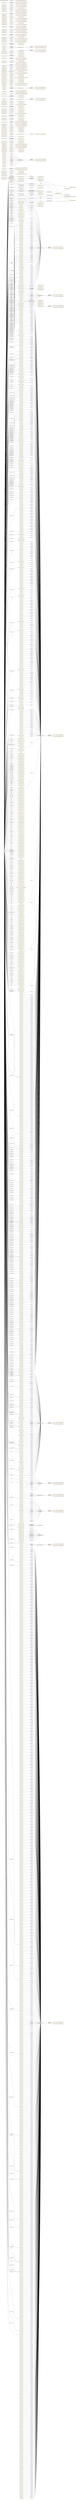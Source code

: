 digraph ar2dtool_diagram { 
rankdir=LR;
size="1501"
node [shape = rectangle, color="orange"]; "obo:VTO_9006426" "21ee4af9:156eaee4544:-7ba6" "obo:VTO_0058578" "FishOntology:FO_0000201" "obo:VTO_9014040" "obo:VTO_9024631" "obo:VTO_9025493" "obo:VTO_9015688" "obo:TAXRANK_0000015" "obo:VTO_9033234" "obo:VTO_9011700" "obo:VTO_9046440" "obo:VTO_0033636" "obo:VTO_9031033" "obo:VTO_9025950" "obo:VTO_9013612" "obo:VTO_9046448" "obo:VTO_9008334" "obo:VTO_9024152" "obo:VTO_9015800" "obo:VTO_9012769" "obo:VTO_0059173" "FishOntology:FO_0000145" "obo:VTO_9033736" "obo:TAXRANK_0000051" "obo:VTO_9016174" "obo:VTO_9015808" "FishOntology:FO_0000446" "obo:VTO_9012732" "obo:VTO_9033425" "obo:VTO_0080726" "obo:VTO_0033616" "obo:VTO_0058608" "obo:VTO_0058585" "obo:VTO_9025918" "obo:VTO_9013301" "FishOntology:FO_0000501" "obo:VTO_9008314" "obo:VTO_9014102" "obo:TAXRANK_0000022" "obo:VTO_9019399" "obo:VTO_9033093" "obo:VTO_9024168" "obo:VTO_0074316" "obo:VTO_9000430" "obo:VTO_9024795" "FishOntology:FO_0000022" "obo:VTO_9008350" "obo:VTO_9010470" "obo:VTO_9014009" "obo:VTO_9001511" "obo:VTO_9019090" "obo:VTO_0080747" "obo:VTO_9033566" "FishOntology:FO_0000246" "obo:VTO_0033647" "obo:VTO_9002084" "obo:VTO_9014082" "obo:VTO_9013547" "obo:VTO_9016107" "obo:VTO_9025344" "obo:VTO_9011133" "obo:VTO_9024787" "obo:VTO_0000629" "obo:VTO_9025971" "obo:VTO_9011093" "obo:VTO_9015884" "obo:VTO_9013973" "obo:VTO_0046331" "obo:VTO_9025370" "obo:VTO_9025979" "FishOntology:FO_0000315" "FishOntology:FO_0000450" "FishOntology:FO_0000341" "obo:VTO_9004557" "obo:VTO_9025437" "obo:VTO_9011728" "obo:VTO_0000615" "obo:VTO_9015490" "FishOntology:FO_0000493" "obo:VTO_9015767" "obo:VTO_0049816" "obo:VTO_0033663" "obo:TAXRANK_0000043" "obo:VTO_9025467" "obo:VTO_9016138" "obo:VTO_0058731" "obo:VTO_9000342" "obo:VTO_9031011" "obo:VTO_9010286" "obo:VTO_9015692" "obo:VTO_9011708" "obo:VTO_9015841" "obo:VTO_9025309" "obo:VTO_9046426" "obo:VTO_0033634" "obo:VTO_0033640" "obo:VTO_9025936" "obo:VTO_9002206" "obo:VTO_9011701" "obo:VTO_9025945" "obo:VTO_9025331" "obo:VTO_9008736" "21ee4af9:156eaee4544:-7af2" "obo:VTO_0058702" "obo:VTO_9013586" "obo:VTO_9023374" "obo:VTO_9025339" "obo:VTO_9019103" "obo:VTO_9016111" "obo:VTO_9004732" "obo:VTO_9012836" "obo:VTO_9015724" "obo:VTO_9026560" "obo:VTO_0033620" "obo:VTO_9019082" "obo:TAXRANK_0000000" "obo:VTO_9015938" "obo:VTO_9025916" "obo:VTO_9014066" "obo:VTO_0046378" "obo:VTO_9024146" "obo:VTO_9024773" "obo:VTO_9024747" "obo:VTO_9013566" "obo:VTO_9010304" "obo:VTO_9013605" "obo:VTO_9004561" "obo:VTO_0034001" "obo:TAXRANK_0000049" "obo:VTO_9023366" "obo:VTO_9011269" "obo:VTO_9007697" "obo:VTO_9008743" "obo:VTO_9015915" "obo:VTO_9015802" "obo:VTO_9012173" "obo:VTO_0046349" "obo:VTO_9025362" "obo:VTO_9019005" "obo:VTO_0058584" "obo:VTO_9023440" "obo:VTO_0046358" "obo:VTO_9019098" "obo:VTO_9046431" "obo:VTO_9033087" "obo:VTO_9012734" "obo:VTO_9019516" "obo:VTO_9010310" "FishOntology:FO_0000506" "FishOntology:FO_0000477" "obo:VTO_9018634" "obo:VTO_9046465" "obo:VTO_9046439" "obo:VTO_9011111" "obo:TAXRANK_0000035" "obo:VTO_9024153" "obo:VTO_0000607" "obo:VTO_9011712" "obo:VTO_9011119" "obo:VTO_0046329" "obo:VTO_0000742" "obo:VTO_9013959" "obo:VTO_9002035" "FishOntology:FO_0000279" "obo:VTO_9046445" "obo:VTO_9025491" "obo:VTO_0046365" "obo:VTO_9019480" "obo:VTO_9031581" "obo:VTO_0080422" "obo:VTO_9031031" "obo:VTO_9025288" "obo:VTO_9011630" "obo:VTO_9024672" "obo:VTO_0074307" "obo:VTO_9002006" "obo:VTO_0058547" "obo:VTO_9011874" "obo:VTO_9030864" "obo:VTO_9014087" "obo:VTO_9003988" "obo:VTO_9029210" "obo:VTO_0058556" "obo:VTO_9000916" "obo:VTO_9007743" "obo:VTO_9013932" "obo:VTO_9019451" "21ee4af9:156eaee4544:-7afa" "obo:VTO_9011747" "obo:VTO_9024789" "obo:VTO_9025471" "obo:VTO_9008375" "FishOntology:FO_0000444" "obo:VTO_0033614" "obo:VTO_0058606" "obo:VTO_9015500" "21ee4af9:156eaee4544:-7b21" "obo:NCBITaxon_1365705" "obo:VTO_0000484" "obo:VTO_0000528" "obo:VTO_9012120" "FishOntology:FO_0000295" "obo:VTO_0033648" "obo:VTO_9019026" "FishOntology:FO_0000232" "obo:VTO_9025431" "obo:VTO_9019397" "obo:VTO_9025295" "obo:VTO_9008346" "obo:VTO_0000056" "obo:VTO_0074314" "obo:VTO_9015761" "obo:VTO_0074323" "obo:VTO_9022701" "FishOntology:FO_0000424" "obo:VTO_9014094" "obo:VTO_9016119" "obo:VTO_9015769" "obo:VTO_0042306" "obo:VTO_9013594" "obo:VTO_9010968" "obo:VTO_9015811" "obo:VTO_9019477" "obo:VTO_9015732" "obo:NCBITaxon_1109016" "obo:NCBITaxon_1365672" "obo:VTO_9019042" "obo:VTO_0058715" "obo:VTO_9024180" "obo:VTO_9011091" "obo:VTO_9013971" "obo:VTO_9019407" "obo:VTO_9011786" "obo:VTO_9010742" "21ee4af9:156eaee4544:-7bc6" "21ee4af9:156eaee4544:-7bf2" "obo:VTO_9046417" "obo:VTO_9029316" "obo:VTO_9015726" "obo:VTO_9034371" "obo:VTO_9014060" "obo:VTO_9019493" "obo:VTO_0046372" "obo:VTO_9014106" "obo:VTO_9004529" "obo:VTO_9025922" "obo:VTO_0033659" "obo:VTO_9009646" "obo:VTO_9030992" "obo:VTO_9008737" "obo:VTO_9019443" "obo:VTO_9013559" "obo:VTO_0046300" "FishOntology:FO_0000085" "FishOntology:FO_0000491" "obo:VTO_9012768" "obo:VTO_0033661" "obo:VTO_9016173" "obo:VTO_9014031" "obo:VTO_9025465" "obo:VTO_9034177" "obo:VTO_0000098" "obo:VTO_9018628" "obo:VTO_9019414" "obo:VTO_9015690" "obo:VTO_9011706" "obo:VTO_9029323" "FishOntology:FO_0000117" "obo:VTO_9031052" "obo:TAXRANK_0000021" "obo:VTO_9033131" "obo:VTO_9008734" "obo:VTO_9010729" "obo:VTO_9015888" "21ee4af9:156eaee4544:-7b19" "obo:VTO_9019089" "obo:VTO_9012283" "obo:VTO_0058570" "obo:VTO_9007866" "FishOntology:FO_0000442" "obo:VTO_9012834" "obo:VTO_9016180" "obo:VTO_9019080" "obo:VTO_9023540" "FishOntology:FO_0000101" "obo:VTO_9008383" "obo:VTO_9004738" "obo:VTO_9016152" "obo:VTO_9025273" "obo:VTO_9046451" "obo:VTO_9011944" "obo:VTO_0059172" "obo:VTO_9002000" "obo:VTO_9010466" "obo:VTO_9024677" "FishOntology:FO_0000497" "obo:VTO_9046459" "obo:VTO_0074309" "obo:TAXRANK_0000047" "obo:VTO_9030489" "obo:VTO_0058709" "obo:VTO_9015702" "obo:VTO_9008741" "obo:TAXRANK_0000056" "obo:VTO_9016179" "21ee4af9:156eaee4544:-7bb2" "obo:VTO_9025364" "obo:VTO_9046422" "obo:VTO_0046356" "obo:VTO_0058600" "obo:VTO_9002202" "obo:VTO_9033085" "obo:VTO_9014052" "obo:VTO_9015845" "obo:VTO_9019514" "obo:VTO_9011605" "obo:VTO_9025941" "obo:VTO_9024759" "obo:TAXRANK_0000027" "obo:VTO_9012146" "obo:VTO_9019391" "obo:VTO_9010316" "obo:VTO_9016043" "obo:VTO_9025949" "obo:VTO_0000747" "obo:VTO_0046390" "obo:VTO_0046392" "obo:VTO_9046472" "obo:VTO_9019557" "obo:VTO_0046327" "obo:VTO_9024684" "obo:VTO_9013957" "FishOntology:FO_0000306" "obo:VTO_9013966" "FishOntology:FO_0000164" "FishOntology:FO_0000190" "obo:VTO_9046443" "obo:VTO_9024743" "obo:TAXRANK_0000013" "obo:VTO_9031036" "obo:VTO_9031629" "FishOntology:FO_0000198" "obo:VTO_0080420" "obo:VTO_9010393" "obo:VTO_9024777" "obo:VTO_9029068" "obo:VTO_9024786" "obo:VTO_9033267" "obo:VTO_9015920" "obo:VTO_9015806" "obo:VTO_9028899" "obo:VTO_0000076" "21ee4af9:156eaee4544:-7b8a" "obo:VTO_9015895" "obo:VTO_9008367" "obo:VTO_0033619" "obo:VTO_9015664" "obo:VTO_0058588" "obo:VTO_9013753" "obo:VTO_9023444" "obo:VTO_9013984" "obo:VTO_9033210" "obo:VTO_9011779" "obo:VTO_9019492" "obo:VTO_0052354" "obo:VTO_9046435" "obo:VTO_0058590" "FishOntology:FO_0000230" "obo:VTO_9018994" "obo:VTO_0074319" "obo:VTO_9014108" "obo:VTO_9024793" "obo:VTO_9008353" "obo:VTO_0074321" "obo:VTO_9031211" "FishOntology:FO_0000422" "obo:VTO_9026147" "obo:VTO_0058561" "obo:VTO_9015914" "obo:VTO_9013592" "obo:VTO_0000512" "obo:VTO_9014036" "obo:VTO_0033626" "FishOntology:FO_0000210" "obo:VTO_9011298" "obo:VTO_9013311" "obo:VTO_9015730" "obo:VTO_9033564" "obo:VTO_9019038" "obo:VTO_9033199" "obo:VTO_9008555" "obo:VTO_0033645" "obo:VTO_9019040" "obo:VTO_9011131" "obo:VTO_9013572" "obo:VTO_9015882" "obo:VTO_9000951" "obo:VTO_9011902" "obo:VTO_9026558" "obo:VTO_9025977" "obo:VTO_9015941" "obo:VTO_9018210" "21ee4af9:156eaee4544:-7b25" "obo:VTO_9019498" "obo:TAXRANK_0000005" "obo:TAXRANK_0000007" "obo:VTO_9023322" "obo:VTO_9012124" "obo:VTO_9033231" "obo:VTO_9025435" "obo:VTO_9009644" "obo:VTO_9011726" "obo:VTO_9000402" "obo:VTO_9015765" "obo:VTO_9008359" "obo:TAXRANK_0000041" "21ee4af9:156eaee4544:-7aee" "obo:VTO_9024170" "obo:VTO_0046341" "obo:VTO_9013598" "obo:VTO_9016136" "obo:VTO_9046421" "21ee4af9:156eaee4544:-7b96" "obo:VTO_0046350" "obo:VTO_9046429" "obo:VTO_9030294" "obo:VTO_9025264" "obo:VTO_9010284" "obo:VTO_9004533" "obo:VTO_9019637" "21ee4af9:156eaee4544:-7b0a" "obo:VTO_9012145" "obo:VTO_9025934" "obo:VTO_9025334" "obo:VTO_9031050" "obo:VTO_9015847" "obo:VTO_9014078" "obo:VTO_9026351" "obo:VTO_9002086" "obo:VTO_9033741" "obo:VTO_0058700" "obo:VTO_9011723" "obo:VTO_9004735" "obo:VTO_9024184" "obo:VTO_9046413" "obo:VTO_9010091" "obo:VTO_9025982" "obo:VTO_9012116" "obo:VTO_9014038" "obo:VTO_9029191" "21ee4af9:156eaee4544:-7bce" "obo:VTO_9004525" "obo:VTO_9031030" "obo:VTO_9013278" "obo:VTO_9025271" "obo:VTO_0046376" "obo:VTO_9046456" "obo:VTO_9031029" "obo:VTO_9002005" "obo:VTO_9024745" "obo:VTO_9025326" "obo:VTO_9012764" "obo:VTO_0059170" "obo:VTO_9023369" "FishOntology:FO_0000495" "FishOntology:FO_0000489" "obo:VTO_9008746" "obo:VTO_9011739" "obo:VTO_0000624" "obo:VTO_9015805" "obo:VTO_9033975" "obo:VTO_9025369" "obo:TAXRANK_0000054" "obo:VTO_9016731" "obo:VTO_9019462" "obo:VTO_9025360" "obo:VTO_9010018" "obo:VTO_9004248" "obo:VTO_9008302" "FishOntology:FO_0000449" "obo:VTO_0000520" "21ee4af9:156eaee4544:-7ae2" "FishOntology:FO_0000504" "obo:VTO_9018632" "obo:VTO_9016048" "obo:VTO_9046437" "obo:VTO_9024763" "obo:VTO_9046463" "obo:TAXRANK_0000025" "obo:VTO_9016041" "obo:VTO_9025947" "obo:VTO_9019555" "obo:VTO_9013558" "21ee4af9:156eaee4544:-7b4c" "obo:VTO_0000067" "obo:VTO_0000631" "obo:VTO_9030876" "obo:VTO_9025910" "21ee4af9:156eaee4544:-7bbb" "obo:VTO_9031213" "obo:VTO_9010748" "obo:VTO_0058612" "FishOntology:FO_0000456" "obo:TAXRANK_0000011" "obo:VTO_9010398" "obo:VTO_9019526" "21ee4af9:156eaee4544:-7b1d" "obo:VTO_9008337" "obo:VTO_0074305" "obo:VTO_9030485" "obo:VTO_9026345" "obo:VTO_9029066" "obo:VTO_9014085" "obo:VTO_9010728" "obo:VTO_9024178" "obo:VTO_0000074" "21ee4af9:156eaee4544:-7b8f" "21ee4af9:156eaee4544:-7bb6" "obo:VTO_9008373" "obo:VTO_9013982" "obo:VTO_0033612" "obo:VTO_9014105" "obo:VTO_9024755" "obo:VTO_9010312" "obo:VTO_9003361" "obo:VTO_9009598" "obo:TAXRANK_0000009" "21ee4af9:156eaee4544:-7b3e" "obo:VTO_9019439" "obo:VTO_0000054" "obo:VTO_9001059" "obo:VTO_9024791" "FishOntology:FO_0000096" "obo:VTO_9013962" "obo:VTO_9025968" "obo:VTO_9007639" "obo:VTO_9014042" "obo:VTO_0033593" "obo:VTO_9027581" "21ee4af9:156eaee4544:-7b31" "obo:VTO_9000707" "obo:VTO_9046447" "obo:VTO_9012742" "obo:VTO_9010289" "obo:VTO_9033562" "obo:VTO_9014112" "obo:NCBITaxon_1365670" "obo:VTO_0033643" "obo:VTO_9014970" "obo:VTO_9011699" "obo:TAXRANK_0000032" "obo:VTO_9011741" "obo:VTO_9019100" "obo:VTO_9013570" "obo:VTO_0058705" "obo:VTO_9013589" "obo:VTO_9033408" "obo:VTO_9015880" "21ee4af9:156eaee4544:-7b11" "obo:VTO_0000011" "obo:VTO_9011784" "obo:VTO_9004737" "obo:VTO_9004479" "obo:VTO_9015681" "FishOntology:FO_0000453" "obo:VTO_9046415" "obo:VTO_9029314" "obo:VTO_9019496" "obo:TAXRANK_0000003" "obo:VTO_0033623" "obo:VTO_9014423" "obo:VTO_9016039" "obo:VTO_9015947" "obo:VTO_9025925" "obo:VTO_0000539" "obo:VTO_0046362" "obo:VTO_9015751" "obo:VTO_9004527" "obo:VTO_9025433" "obo:VTO_0033657" "obo:VTO_9030990" "obo:VTO_9013600" "obo:VTO_9012757" "obo:VTO_9015759" "obo:VTO_9008740" "obo:VTO_9008357" "obo:VTO_0000071" "obo:VTO_0074325" "obo:VTO_9016171" "obo:VTO_9025463" "obo:VTO_9016128" "obo:VTO_9030299" "obo:VTO_9034066" "obo:VTO_9023443" "obo:TAXRANK_0000019" "obo:VTO_9011704" "obo:VTO_9024762" "obo:VTO_0033630" "obo:VTO_9033243" "obo:VTO_9012245" "obo:TAXRANK_0000038" "obo:NCBITaxon_1405575" "obo:VTO_0046388" "obo:VTO_9046468" "obo:VTO_9026002" "obo:VTO_9025292" "21ee4af9:156eaee4544:-7af6" "obo:VTO_9024182" "obo:VTO_9015886" "obo:VTO_9026036" "obo:VTO_9010493" "obo:VTO_9012832" "obo:VTO_9008539" "obo:VTO_9025912" "obo:VTO_9026337" "obo:VTO_0046368" "obo:VTO_9046454" "obo:VTO_9033235" "obo:VTO_9009648" "obo:VTO_9033947" "obo:VTO_9013940" "obo:VTO_9024675" "obo:VTO_9011108" "obo:VTO_9004566" "obo:VTO_9010464" "obo:VTO_0000622" "obo:VTO_0058707" "obo:VTO_9013948" "obo:VTO_9046425" "obo:VTO_0058580" "obo:VTO_9002205" "FishOntology:FO_0000447" "FishOntology:FO_0000189" "21ee4af9:156eaee4544:-7b0e" "FishOntology:FO_0000338" "obo:VTO_9030507" "obo:VTO_9033435" "obo:VTO_9008299" "FishOntology:FO_0000502" "obo:VTO_9018630" "obo:VTO_9016046" "obo:VTO_9024757" "obo:VTO_0074311" "obo:VTO_0000603" "obo:VTO_9046470" "obo:VTO_9025298" "obo:VTO_0046325" "obo:VTO_9008349" "obo:VTO_9014091" "obo:VTO_0058560" "obo:VTO_0058579" "obo:VTO_9033406" "obo:VTO_9000330" "obo:VTO_9015689" "obo:VTO_0000517" "obo:VTO_9025258" "obo:VTO_0058610" "obo:VTO_9008385" "obo:VTO_0033637" "obo:VTO_9024741" "obo:VTO_9046441" "obo:VTO_9033222" "obo:VTO_9022900" "obo:VTO_9046449" "obo:VTO_9019533" "obo:VTO_9025306" "obo:VTO_9008335" "obo:VTO_9024749" "obo:VTO_9024775" "obo:VTO_9015801" "obo:VTO_0074303" "obo:VTO_0059174" "obo:VTO_9026341" "obo:VTO_9033737" "obo:VTO_9015809" "obo:VTO_9016108" "obo:TAXRANK_0000058" "obo:VTO_0080727" "obo:VTO_9019079" "obo:VTO_0033617" "obo:VTO_9015662" "obo:VTO_9015893" "21ee4af9:156eaee4544:-7bab" "obo:VTO_9013302" "obo:VTO_0058602" "obo:VTO_9019490" "obo:VTO_0052352" "obo:VTO_0000524" "obo:VTO_9014103" "obo:VTO_9000833" "obo:VTO_9014054" "obo:VTO_9002213" "21ee4af9:156eaee4544:-7bee" "obo:VTO_9014063" "obo:VTO_0046375" "obo:VTO_9009596" "obo:VTO_0074317" "obo:VTO_0000614" "FishOntology:FO_0000494" "obo:VTO_9013602" "obo:VTO_0059190" "obo:VTO_9023420" "obo:VTO_9013960" "obo:VTO_9015912" "obo:VTO_0000510" "21ee4af9:156eaee4544:-7bbf" "obo:VTO_0058725" "obo:VTO_9010964" "obo:VTO_9002042" "obo:VTO_0033624" "obo:VTO_9000120" "obo:VTO_9010295" "obo:VTO_9014110" "obo:VTO_9015693" "obo:VTO_9015850" "obo:VTO_9013548" "obo:VTO_9021506" "FishOntology:FO_0000074" "obo:VTO_9025345" "obo:VTO_0046382" "obo:VTO_9024788" "obo:VTO_9011844" "obo:VTO_0058711" "obo:VTO_0046332" "obo:VTO_0000630" "FishOntology:FO_0000316" "FishOntology:FO_0000451" "obo:VTO_9011782" "obo:VTO_9004475" "obo:VTO_0058599" "obo:VTO_9014913" "21ee4af9:156eaee4544:-7b9d" "obo:VTO_0033621" "21ee4af9:156eaee4544:-7b3a" "obo:VTO_9033692" "obo:VTO_0033655" "obo:VTO_9009642" "obo:VTO_9002092" "obo:VTO_0000058" "obo:TAXRANK_0000044" "FishOntology:FO_0000081" "FishOntology:FO_0000481" "obo:VTO_9015497" "obo:VTO_0080344" "obo:VTO_0000008" "obo:VTO_9033755" "obo:VTO_9025461" "obo:VTO_9033200" "obo:VTO_9008372" "obo:VTO_9046427" "obo:VTO_9025262" "obo:VTO_9023441" "obo:VTO_0046359" "obo:VTO_9016090" "FishOntology:FO_0000229" "obo:VTO_9033208" "obo:VTO_9002207" "obo:VTO_9011702" "obo:VTO_9016169" "obo:VTO_9011933" "obo:VTO_9012735" "obo:VTO_9011608" "obo:VTO_9010311" "obo:VTO_9016040" "FishOntology:FO_0000255" "obo:VTO_9032780" "obo:TAXRANK_0000036" "obo:VTO_9033038" "obo:VTO_9024681" "obo:VTO_9019394" "obo:VTO_9008343" "obo:VTO_9026000" "obo:VTO_9020645" "obo:VTO_9031203" "obo:VTO_9024790" "21ee4af9:156eaee4544:-7b15" "obo:VTO_9026034" "obo:VTO_9025980" "obo:VTO_9019083" "obo:VTO_9019085" "obo:VTO_9012345" "obo:VTO_9026301" "obo:VTO_9015943" "obo:VTO_9025921" "obo:VTO_9008537" "obo:VTO_9013130" "obo:VTO_9046419" "obo:TAXRANK_0000016" "obo:VTO_0046366" "obo:VTO_9033229" "obo:VTO_0080423" "obo:VTO_9025951" "obo:VTO_9000404" "obo:VTO_9024673" "obo:VTO_9008744" "obo:VTO_9000399" "obo:VTO_9015803" "obo:VTO_9014012" "obo:VTO_9013946" "obo:TAXRANK_0000052" "obo:VTO_9031075" "obo:VTO_9023415" "obo:VTO_9016175" "obo:VTO_9027295" "obo:VTO_0000518" "obo:VTO_9011774" "obo:VTO_9008300" "obo:VTO_9046432" "obo:VTO_9019517" "obo:VTO_9012326" "obo:VTO_9026327" "obo:VTO_9025919" "obo:VTO_9030505" "obo:VTO_9017584" "obo:VTO_0000608" "obo:TAXRANK_0000023" "obo:VTO_9028810" "FishOntology:FO_0000370" "obo:VTO_9031216" "FishOntology:FO_0000160" "obo:VTO_9019096" "obo:VTO_9016133" "obo:VTO_9025256" "obo:VTO_0033629" "obo:VTO_9031032" "obo:VTO_9019524" "obo:VTO_9046458" "obo:VTO_9008392" "obo:VTO_0074308" "obo:VTO_0058548" "obo:VTO_9015855" "obo:VTO_9026343" "FishOntology:FO_0000369" "obo:VTO_9033733" "obo:VTO_9013933" "obo:VTO_9016104" "obo:VTO_9011134" "obo:VTO_9014907" "obo:VTO_9031234" "obo:VTO_9019077" "obo:VTO_0080725" "obo:VTO_9026555" "obo:VTO_9008363" "obo:VTO_0033615" "obo:VTO_0058607" "FishOntology:FO_0000174" "obo:VTO_0058593" "obo:VTO_9019027" "obo:VTO_9024753" "obo:VTO_0000522" "obo:VTO_9014061" "obo:VTO_0074315" "obo:VTO_9015762" "obo:VTO_9008738" "obo:VTO_9009647" "obo:VTO_0074324" "obo:VTO_9011729" "obo:VTO_9013595" "obo:VTO_9028805" "obo:VTO_9026374" "obo:VTO_0058723" "obo:VTO_0080752" "obo:VTO_9014032" "obo:VTO_0046344" "obo:VTO_9033161" "obo:VTO_9015733" "obo:VTO_0058732" "obo:VTO_9025302" "obo:VTO_9012740" "obo:VTO_9010287" "obo:VTO_9015695" "obo:VTO_0046387" "obo:VTO_0033641" "obo:VTO_9025937" "obo:VTO_9015488" "obo:VTO_9046460" "obo:TAXRANK_0000030" "obo:VTO_9031053" "obo:VTO_9026354" "obo:VTO_9000425" "obo:NCBITaxon_1365756" "obo:VTO_9011092" "obo:VTO_9013587" "obo:VTO_0046330" "obo:VTO_9010089" "21ee4af9:156eaee4544:-7b85" "obo:VTO_9024187" "obo:VTO_9046418" "obo:VTO_9019401" "obo:VTO_9023536" "obo:VTO_9004473" "obo:VTO_9019494" "obo:VTO_9014107" "obo:TAXRANK_0000001" "obo:VTO_9019518" "obo:VTO_9015945" "obo:VTO_9025923" "FishOntology:FO_0000102" "obo:VTO_0046360" "obo:VTO_9015836" "obo:VTO_0046379" "obo:VTO_9020192" "obo:VTO_9009640" "FishOntology:FO_0000090" "21ee4af9:156eaee4544:-7b56" "obo:VTO_9024774" "obo:VTO_0033662" "obo:VTO_9012155" "obo:VTO_9015495" "FishOntology:FO_0000498" "21ee4af9:156eaee4544:-7b06" "obo:VTO_9025466" "FishOntology:FO_0000389" "obo:VTO_0000006" "obo:VTO_9034178" "obo:VTO_9015916" "obo:VTO_9011877" "obo:VTO_9031010" "obo:VTO_9030297" "obo:VTO_9011305" "obo:VTO_9030568" "obo:VTO_9025260" "FishOntology:FO_0000181" "obo:VTO_9011776" "obo:VTO_9024760" "obo:VTO_9033241" "FishOntology:FO_0000478" "obo:VTO_0001464" "obo:VTO_9031040" "FishOntology:FO_0000253" "obo:VTO_9008735" "obo:VTO_9024768" "obo:VTO_9046466" "21ee4af9:156eaee4544:-7b6b" "obo:VTO_9008341" "obo:VTO_0046391" "obo:VTO_9025458" "obo:VTO_0046336" "obo:VTO_9004731" "obo:VTO_9019081" "obo:VTO_9008384" "obo:VTO_9015937" "obo:VTO_0000096" "obo:VTO_9024739" "obo:VTO_9025492" "obo:VTO_9046452" "obo:TAXRANK_0000014" "obo:VTO_9018998" "obo:VTO_9033233" "obo:VTO_9019529" "obo:VTO_9015753" "obo:VTO_9000409" "obo:VTO_9011106" "obo:VTO_0033668" "obo:TAXRANK_0000048" "FishOntology:FO_0000485" "obo:VTO_9008742" "obo:VTO_0000620" "obo:TAXRANK_0000057" "obo:VTO_9015921" "obo:TAXRANK_0000050" "obo:VTO_0058710" "obo:VTO_9046423" "obo:VTO_0058601" "obo:VTO_9017205" "obo:VTO_9031005" "FishOntology:FO_0000445" "obo:VTO_9023445" "obo:VTO_9019515" "obo:VTO_9013985" "21ee4af9:156eaee4544:-7b48" "obo:TAXRANK_0000028" "FishOntology:FO_0000500" "obo:VTO_9019436" "obo:VTO_0033649" "obo:VTO_9012774" "21ee4af9:156eaee4544:-7bf5" "21ee4af9:156eaee4544:-7ae6" "21ee4af9:156eaee4544:-7b63" "FishOntology:FO_0000165" "obo:VTO_9019409" "obo:VTO_9024744" "obo:VTO_9020203" "obo:VTO_9026339" "obo:VTO_0080746" "21ee4af9:156eaee4544:-7b2d" "obo:VTO_9026348" "obo:VTO_9013285" "obo:VTO_9015473" "obo:VTO_9024151" "obo:VTO_9013942" "obo:VTO_9014081" "obo:VTO_9016106" "obo:VTO_9008368" "obo:VTO_9023419" "obo:VTO_9013972" "FishOntology:FO_0000172" "obo:VTO_9046436" "obo:VTO_0000527" "obo:VTO_9025268" "obo:VTO_9025920" "obo:VTO_9024515" "obo:VTO_9033437" "obo:VTO_9013557" "obo:VTO_9029208" "obo:VTO_9014109" "obo:VTO_9025436" "obo:VTO_0074322" "obo:VTO_0000612" "obo:VTO_0000069" "obo:VTO_9013709" "FishOntology:FO_0000492" "obo:VTO_9002630" "obo:VTO_0058728" "obo:VTO_9001510" "obo:VTO_9009052" "obo:VTO_9002040" "obo:VTO_9015731" "FishOntology:FO_0000328" "obo:VTO_9025300" "obo:VTO_0046351" "obo:VTO_0033646" "obo:VTO_9015691" "obo:VTO_9011707" "obo:VTO_9011713" "obo:VTO_0046385" "FishOntology:FO_0000354" "obo:VTO_9025343" "obo:VTO_9015848" "obo:VTO_0000628" "obo:VTO_9019456" "obo:VTO_9025970" "obo:VTO_0058701" "21ee4af9:156eaee4544:-7b6f" "obo:VTO_9025978" "obo:VTO_0000081" "obo:VTO_9013304" "obo:TAXRANK_0000008" "obo:VTO_0058597" "obo:VTO_9014911" "obo:VTO_9033232" "FishOntology:FO_0000479" "obo:VTO_9014065" "obo:VTO_0046377" "obo:VTO_9046457" "obo:VTO_9031039" "obo:VTO_9024772" "obo:VTO_9013565" "obo:TAXRANK_0000042" "obo:VTO_9029063" "FishOntology:FO_0000143" "obo:VTO_9013604" "obo:VTO_0000625" "obo:VTO_9007696" "obo:VTO_9013613" "obo:VTO_9033203" "obo:VTO_9018203" "obo:VTO_0000097" "obo:VTO_9007755" "obo:VTO_9015923" "obo:VTO_9019638" "obo:VTO_0058583" "obo:VTO_9030566" "obo:VTO_9019097" "FishOntology:FO_0000114" "obo:VTO_9023447" "obo:NCBITaxon_1077316" "obo:VTO_9014079" "FishOntology:FO_0000476" "obo:VTO_9011724" "obo:VTO_9031631" "obo:TAXRANK_0000034" "obo:VTO_9046464" "obo:VTO_9016110" "obo:VTO_9011881" "obo:VTO_0046328" "obo:VTO_9046414" "obo:VTO_9014039" "obo:VTO_9013958" "obo:VTO_9008382" "obo:VTO_9024746" "obo:VTO_0046364" "obo:VTO_9046444" "obo:VTO_9046450" "obo:VTO_9033227" "obo:VTO_9010303" "obo:VTO_9012765" "obo:VTO_9011849" "obo:VTO_0080421" "obo:NCBITaxon_150287" "obo:VTO_9008338" "obo:VTO_9014080" "FishOntology:FO_0000130" "FishOntology:FO_0000149" "obo:TAXRANK_0000055" "obo:VTO_9011873" "obo:VTO_9012172" "obo:VTO_9016178" "obo:VTO_9013944" "obo:VTO_9024679" "obo:VTO_9025361" "obo:VTO_9025363" "obo:VTO_9046430" "obo:VTO_9025470" "obo:VTO_9008374" "obo:VTO_0058589" "obo:VTO_0000521" "obo:VTO_9031228" "FishOntology:FO_0000443" "FishOntology:FO_0000334" "FishOntology:FO_0000505" "obo:VTO_9046438" "obo:TAXRANK_0000026" "FishOntology:FO_0000294" "obo:VTO_9011711" "obo:VTO_9019434" "obo:VTO_9016042" "obo:VTO_9012772" "obo:VTO_9025430" "obo:VTO_9009599" "FishOntology:FO_0000122" "obo:VTO_0000068" "obo:VTO_9025294" "obo:VTO_9009427" "obo:VTO_9025438" "obo:VTO_0058575" "obo:VTO_9016131" "obo:VTO_0000513" "obo:VTO_9019094" "FishOntology:FO_0000457" "obo:VTO_9014043" "obo:VTO_0033627" "21ee4af9:156eaee4544:-7bd3" "obo:VTO_9008390" "obo:VTO_0074306" "obo:VTO_9033949" "obo:VTO_9015622" "obo:VTO_9011137" "obo:VTO_9004573" "obo:VTO_9024179" "obo:VTO_9001067" "obo:VTO_9033434" "obo:VTO_0058605" "obo:VTO_0033613" "obo:VTO_9024465" "obo:VTO_9025909" "FishOntology:FO_0000454" "FishOntology:FO_0000345" "obo:VTO_9029206" "obo:VTO_0046371" "obo:VTO_9013550" "obo:VTO_0000055" "obo:VTO_0074313" "obo:VTO_9004554" "obo:VTO_0033658" "obo:VTO_9022700" "obo:VTO_9030991" "21ee4af9:156eaee4544:-7b67" "obo:VTO_9014093" "obo:VTO_0000610" "obo:VTO_9004124" "obo:VTO_9007749" "FishOntology:FO_0000490" "obo:VTO_9000396" "obo:VTO_9025969" "obo:VTO_9033157" "obo:VTO_9026372" "obo:VTO_9002045" "obo:VTO_0046342" "obo:VTO_9033205" "obo:VTO_9012743" "FishOntology:FO_0000068" "obo:VTO_9033100" "obo:VTO_9018627" "obo:TAXRANK_0000033" "obo:VTO_9015486" "obo:VTO_9011742" "obo:VTO_9031051" "obo:VTO_0058559" "obo:VTO_9013571" "obo:VTO_0058706" "obo:NCBITaxon_1405574" "obo:VTO_9009652" "obo:VTO_9011894" "obo:VTO_9015940" "obo:VTO_0052340" "obo:VTO_9046416" "obo:TAXRANK_0000004" "obo:VTO_9019088" "obo:VTO_9012123" "FishOntology:FO_0000441" "obo:VTO_9034370" "obo:VTO_0046363" "FishOntology:FO_0000100" "obo:VTO_9025913" "obo:VTO_9013279" "obo:VTO_9025272" "obo:VTO_9013601" "obo:VTO_9010308" "obo:VTO_9025329" "obo:VTO_9015911" "obo:VTO_0059171" "obo:TAXRANK_0000040" "obo:VTO_0033660" "obo:VTO_9013609" "FishOntology:FO_0000401" "obo:VTO_9025429" "obo:VTO_9019059" "FishOntology:FO_0000496" "obo:VTO_9015919" "obo:VTO_9016172" "obo:VTO_9016129" "obo:VTO_9013949" "obo:VTO_9011875" "obo:VTO_9000948" "obo:VTO_0046355" "obo:VTO_0033631" "obo:TAXRANK_0000020" "obo:VTO_9046469" "obo:TAXRANK_0000039" "obo:VTO_0001462" "obo:VTO_0046389" "obo:VTO_9025940" "obo:NCBITaxon_86204" "obo:VTO_9019045" "obo:VTO_9026003" "obo:VTO_9017128" "obo:VTO_9024758" "obo:VTO_9025948" "obo:VTO_0000746" "obo:VTO_9046471" "obo:VTO_9015887" "obo:VTO_9014037" "obo:VTO_9026884" "obo:VTO_9013965" "obo:VTO_9026943" "obo:VTO_9033236" "obo:VTO_9046442" "obo:VTO_9031035" "obo:VTO_9019527" "obo:VTO_9024149" "obo:VTO_9024676" "FishOntology:FO_0000488" "obo:TAXRANK_0000046" "obo:VTO_9024776" "obo:VTO_0058708" "obo:VTO_9024785" "obo:VTO_9033097" "obo:VTO_9012170" "21ee4af9:156eaee4544:-7afe" "21ee4af9:156eaee4544:-7b5f" "obo:VTO_9008360" "obo:VTO_9008041" "FishOntology:FO_0000448" "obo:VTO_0080728" "obo:VTO_0033618" "obo:VTO_0058587" "obo:VTO_9013983" "FishOntology:FO_0000503" "FishOntology:FO_0000127" "obo:VTO_0000604" "obo:VTO_9025299" "obo:VTO_9011114" "obo:VTO_9031420" "obo:VTO_9003991" "obo:VTO_9024683" "obo:VTO_0074318" "obo:VTO_0000061" "21ee4af9:156eaee4544:-7b7c" "obo:VTO_9011750" "FishOntology:FO_0000379" "obo:VTO_9024792" "FishOntology:FO_0000421" "obo:VTO_9000331" "obo:VTO_9033395" "obo:VTO_9024742" "obo:VTO_0000511" "obo:VTO_9000339" "obo:VTO_9021132" "obo:VTO_9008395" "obo:VTO_9019412" "obo:VTO_0033625" "obo:VTO_9017891" "obo:VTO_0074304" "obo:VTO_9024486" "obo:VTO_9008554" "obo:VTO_9018629" "obo:VTO_9004649" "obo:VTO_9006475" "obo:VTO_9015851" "obo:VTO_9016109" "obo:VTO_0058553" "obo:VTO_9013584" "obo:VTO_9011744" "obo:VTO_9019467" "obo:VTO_9012325" "obo:VTO_9008366" "obo:VTO_9019101" "obo:VTO_9008597" "obo:VTO_0058712" "obo:VTO_0046333" "obo:VTO_0058603" "obo:VTO_9015722" "obo:VTO_0052353" "obo:VTO_9046434" "obo:VTO_9016143" "obo:VTO_9025266" "obo:VTO_9000834" "obo:VTO_9019404" "FishOntology:FO_0000509" "obo:VTO_9019497" "obo:VTO_9014064" "obo:VTO_9025926" "obo:VTO_9015839" "obo:VTO_9019447" "obo:VTO_9025434" "obo:VTO_9015492" "obo:VTO_0074320" "obo:VTO_9013603" "obo:VTO_9026004" "obo:VTO_9026377" "obo:VTO_9008570" "obo:VTO_9008358" "obo:VTO_9033155" "obo:VTO_0000072" "obo:VTO_9013591" "obo:VTO_0058726" "obo:VTO_9014035" "obo:VTO_0046347" "obo:VTO_0000009" "obo:VTO_0033592" "obo:VTO_9019483" "obo:VTO_0046340" "obo:VTO_9046420" "obo:VTO_9015694" "obo:VTO_0033902" "obo:VTO_9010283" "obo:VTO_9046428" "obo:VTO_9007263" "obo:VTO_9002208" "obo:VTO_9008600" "obo:VTO_9015484" "obo:VTO_9012771" "obo:VTO_0046339" "obo:VTO_9024183" "obo:VTO_9028815" "obo:TAXRANK_0000006" "obo:VTO_9019084" "obo:VTO_0033622" "obo:VTO_9012346" "obo:VTO_9016156" "obo:VTO_9032758" "obo:VTO_9010391" "obo:VTO_9013277" "obo:VTO_9002689" "obo:VTO_9025270" "obo:VTO_9011101" "obo:VTO_9046455" "obo:VTO_9013568" "21ee4af9:156eaee4544:-7b52" "obo:VTO_9015756" "obo:VTO_9031037" "obo:VTO_9024770" "obo:VTO_9009649" "obo:VTO_9011872" "obo:VTO_9015878" "obo:VTO_9004567" "obo:VTO_9019184" "obo:VTO_9011300" "21ee4af9:156eaee4544:-7b02" "obo:VTO_9025359" "obo:VTO_0000623" "obo:VTO_9011738" "obo:VTO_9024778" "obo:VTO_9016170" "obo:VTO_9011266" "obo:VTO_9015799" "obo:VTO_9025368" "obo:VTO_9030293" "obo:VTO_0000519" "obo:VTO_9012845" "obo:VTO_9008301" "obo:VTO_9033089" "obo:VTO_9011609" "FishOntology:FO_0000339" "obo:VTO_9015506" "obo:VTO_9014949" "obo:TAXRANK_0000037" "obo:VTO_0059168" "obo:VTO_9046462" "obo:VTO_9011722" "obo:VTO_9034263" "obo:VTO_9026001" "obo:VTO_9020117" "obo:VTO_0074312" "obo:NCBITaxon_166759" "obo:VTO_9025946" "obo:VTO_0000748" "obo:VTO_9015885" "obo:VTO_9014092" "21ee4af9:156eaee4544:-7aea" "obo:VTO_9025981" "obo:VTO_9015944" "obo:VTO_9013131" "obo:VTO_9004524" "obo:TAXRANK_0000017" "FishOntology:FO_0000237" "obo:VTO_0058611" "obo:VTO_9025325" "obo:VTO_0033638" "obo:TAXRANK_0000010" "obo:VTO_0080424" "obo:VTO_9010397" "obo:VTO_9011847" "obo:VTO_9024674" "obo:VTO_9008336" "obo:VTO_0033664" "obo:TAXRANK_0000053" "obo:VTO_9024783" "obo:VTO_9007345" "obo:VTO_9016176" "obo:VTO_9025468" "obo:TAXRANK_0000024" "obo:VTO_9014104" "obo:VTO_9024754" "FishOntology:FO_0000510" "obo:VTO_9019432" "obo:VTO_9025297" "obo:VTO_9009597" "obo:VTO_9009425" "obo:VTO_9011129" "obo:VTO_9013961" "obo:VTO_9010747" "obo:VTO_9028806" "obo:VTO_9032420" "obo:VTO_9012291" "obo:VTO_9015939" "obo:VTO_9024740" "obo:VTO_9013969" "obo:VTO_9014041" "obo:VTO_0080753" "obo:VTO_9008393" "obo:VTO_9028900" "obo:VTO_9015734" "obo:VTO_9024748" "obo:VTO_9046446" "obo:VTO_9029321" "obo:VTO_9013281" "obo:VTO_9014111" "obo:VTO_9019044" "FishOntology:FO_0000363" "obo:VTO_9025346" "obo:VTO_9011135" "obo:VTO_9024177" "obo:VTO_0000073" "obo:VTO_9019459" "obo:VTO_9019078" "obo:VTO_9015720" "obo:VTO_9018214" "obo:VTO_9010744" "obo:VTO_0052351" "obo:VTO_0000010" "obo:VTO_9016141" "21ee4af9:156eaee4544:-7b29" "obo:VTO_9025489" "obo:VTO_9011783" "obo:VTO_9004736" "obo:VTO_9015728" "FishOntology:FO_0000452" "obo:VTO_9019495" "obo:VTO_9014062" "obo:VTO_0046374" "obo:VTO_9012117" "obo:VTO_9013553" "obo:VTO_9025924" "obo:VTO_9008739" "obo:VTO_9015750" "obo:VTO_9025432" "obo:VTO_0033656" "obo:VTO_9014007" "obo:NCBITaxon_166763" "obo:TAXRANK_0000045" "obo:VTO_9011865" "obo:VTO_9007747" "obo:VTO_0000070" "obo:VTO_0058724" "obo:VTO_9012319" "obo:VTO_0058733" "obo:VTO_9012741" "obo:VTO_9010288" "obo:VTO_9019416" "obo:VTO_9015843" "obo:VTO_9022887" "obo:TAXRANK_0000018" "obo:VTO_0033642" "obo:VTO_9025938" "obo:VTO_9011703" "obo:VTO_9024761" "obo:VTO_9012257" "obo:TAXRANK_0000031" "obo:VTO_9046461" "obo:VTO_9033242" "21ee4af9:156eaee4544:-7ade" "obo:VTO_9011740" "obo:VTO_0058557" "obo:VTO_0058704" "obo:VTO_9024769" "obo:VTO_9013588" "obo:VTO_0046337" "obo:VTO_9031197" "obo:VTO_9024181" "obo:VTO_9026035" "obo:TAXRANK_0000002" "obo:VTO_9003596" "obo:NCBITaxon_497678" "obo:VTO_0046361" "obo:VTO_9025911" "obo:VTO_9000410" "obo:VTO_0059169" "obo:VTO_9026336" "obo:VTO_9046453" "obo:VTO_0000057" "obo:VTO_9010306" "FishOntology:FO_0000480" "obo:VTO_9015518" "obo:VTO_9013607" "FishOntology:FO_0000499" "obo:VTO_9015917" "obo:VTO_9011878" "obo:VTO_9025366" "obo:VTO_9019007" "obo:VTO_9030285" "obo:VTO_9046424" "obo:VTO_9014049" "obo:VTO_9046433" "obo:VTO_9002204" "obo:VTO_0080751" "21ee4af9:156eaee4544:-7bdf" "obo:VTO_9025943" "obo:VTO_9014947" "obo:VTO_9046467" "obo:TAXRANK_0000029" "obo:VTO_9025337" "obo:VTO_9016045" "obo:VTO_9024756" "obo:VTO_0074310" "obo:VTO_9025459" "obo:VTO_9033410" "FishOntology:FO_0000208" "FishOntology:FO_0000371" ; /*classes style*/
	"FishOntology:FO_0000401" -> "obo:TAXRANK_0000004" [ label = "vto:has_rank" ];
	"obo:VTO_9014112" -> "obo:TAXRANK_0000005" [ label = "vto:has_rank" ];
	"obo:VTO_9000916" -> "obo:TAXRANK_0000004" [ label = "vto:has_rank" ];
	"obo:VTO_9013550" -> "obo:TAXRANK_0000005" [ label = "vto:has_rank" ];
	"obo:VTO_9032780" -> "obo:TAXRANK_0000006" [ label = "vto:has_rank" ];
	"obo:VTO_0058556" -> "obo:TAXRANK_0000005" [ label = "vto:has_rank" ];
	"obo:VTO_9025978" -> "obo:TAXRANK_0000005" [ label = "vto:has_rank" ];
	"obo:VTO_9025266" -> "obo:TAXRANK_0000005" [ label = "vto:has_rank" ];
	"obo:VTO_9046461" -> "obo:TAXRANK_0000006" [ label = "vto:has_rank" ];
	"obo:VTO_9008555" -> "obo:TAXRANK_0000004" [ label = "vto:has_rank" ];
	"obo:VTO_0058610" -> "obo:TAXRANK_0000006" [ label = "vto:has_rank" ];
	"obo:VTO_9008302" -> "obo:TAXRANK_0000005" [ label = "vto:has_rank" ];
	"obo:VTO_9008390" -> "obo:TAXRANK_0000005" [ label = "vto:has_rank" ];
	"obo:VTO_9019443" -> "obo:TAXRANK_0000006" [ label = "vto:has_rank" ];
	"obo:VTO_0000511" -> "obo:TAXRANK_0000005" [ label = "vto:has_rank" ];
	"obo:VTO_9013589" -> "obo:TAXRANK_0000005" [ label = "vto:has_rank" ];
	"obo:VTO_9012774" -> "obo:TAXRANK_0000005" [ label = "vto:has_rank" ];
	"obo:VTO_9019456" -> "obo:TAXRANK_0000006" [ label = "vto:has_rank" ];
	"obo:VTO_9002208" -> "obo:TAXRANK_0000006" [ label = "vto:has_rank" ];
	"FishOntology:FO_0000022" -> "21ee4af9:156eaee4544:-7bdf" [ label = "owl:equivalentClass" ];
	"FishOntology:FO_0000022" -> "21ee4af9:156eaee4544:-7bf2" [ label = "owl:equivalentClass" ];
	"obo:VTO_9010303" -> "obo:TAXRANK_0000006" [ label = "vto:has_rank" ];
	"obo:VTO_0000524" -> "obo:TAXRANK_0000006" [ label = "vto:has_rank" ];
	"obo:VTO_9016129" -> "obo:TAXRANK_0000006" [ label = "vto:has_rank" ];
	"obo:VTO_0052351" -> "obo:TAXRANK_0000005" [ label = "vto:has_rank" ];
	"obo:VTO_9010391" -> "obo:TAXRANK_0000006" [ label = "vto:has_rank" ];
	"obo:VTO_9033435" -> "obo:TAXRANK_0000005" [ label = "vto:has_rank" ];
	"obo:VTO_9010316" -> "obo:TAXRANK_0000006" [ label = "vto:has_rank" ];
	"obo:VTO_9025346" -> "obo:TAXRANK_0000005" [ label = "vto:has_rank" ];
	"obo:VTO_9014040" -> "obo:TAXRANK_0000005" [ label = "vto:has_rank" ];
	"obo:VTO_9031052" -> "obo:TAXRANK_0000024" [ label = "vto:has_rank" ];
	"obo:VTO_9025359" -> "obo:TAXRANK_0000005" [ label = "vto:has_rank" ];
	"obo:VTO_9015887" -> "obo:TAXRANK_0000005" [ label = "vto:has_rank" ];
	"obo:VTO_0033619" -> "obo:TAXRANK_0000005" [ label = "vto:has_rank" ];
	"obo:VTO_9033755" -> "obo:TAXRANK_0000014" [ label = "vto:has_rank" ];
	"obo:VTO_9033208" -> "obo:TAXRANK_0000006" [ label = "vto:has_rank" ];
	"obo:VTO_9014066" -> "obo:TAXRANK_0000005" [ label = "vto:has_rank" ];
	"FishOntology:FO_0000102" -> "obo:TAXRANK_0000003" [ label = "vto:has_rank" ];
	"obo:VTO_0000604" -> "obo:TAXRANK_0000005" [ label = "vto:has_rank" ];
	"obo:VTO_9019077" -> "obo:TAXRANK_0000006" [ label = "vto:has_rank" ];
	"FishOntology:FO_0000190" -> "FishOntology:FO_0000246" [ label = "owl:equivalentClass" ];
	"obo:VTO_9015941" -> "obo:TAXRANK_0000005" [ label = "vto:has_rank" ];
	"obo:VTO_9014079" -> "obo:TAXRANK_0000005" [ label = "vto:has_rank" ];
	"obo:VTO_9012155" -> "obo:TAXRANK_0000005" [ label = "vto:has_rank" ];
	"obo:VTO_9015495" -> "obo:TAXRANK_0000005" [ label = "vto:has_rank" ];
	"obo:VTO_9024152" -> "obo:TAXRANK_0000005" [ label = "vto:has_rank" ];
	"obo:VTO_9013277" -> "obo:TAXRANK_0000005" [ label = "vto:has_rank" ];
	"obo:VTO_9034178" -> "obo:TAXRANK_0000005" [ label = "vto:has_rank" ];
	"obo:VTO_0046327" -> "obo:TAXRANK_0000006" [ label = "vto:has_rank" ];
	"obo:VTO_9013571" -> "obo:TAXRANK_0000006" [ label = "vto:has_rank" ];
	"obo:VTO_9019397" -> "obo:TAXRANK_0000006" [ label = "vto:has_rank" ];
	"obo:VTO_0080344" -> "obo:TAXRANK_0000003" [ label = "vto:has_rank" ];
	"obo:VTO_9016111" -> "obo:TAXRANK_0000004" [ label = "vto:has_rank" ];
	"obo:VTO_9013584" -> "obo:TAXRANK_0000005" [ label = "vto:has_rank" ];
	"obo:VTO_9019451" -> "obo:TAXRANK_0000006" [ label = "vto:has_rank" ];
	"obo:VTO_9024178" -> "obo:TAXRANK_0000005" [ label = "vto:has_rank" ];
	"obo:VTO_9010729" -> "obo:TAXRANK_0000006" [ label = "vto:has_rank" ];
	"obo:VTO_9010311" -> "obo:TAXRANK_0000006" [ label = "vto:has_rank" ];
	"obo:VTO_9008336" -> "obo:TAXRANK_0000005" [ label = "vto:has_rank" ];
	"FishOntology:FO_0000208" -> "21ee4af9:156eaee4544:-7b9d" [ label = "owl:equivalentClass" ];
	"FishOntology:FO_0000502" -> "21ee4af9:156eaee4544:-7aee" [ label = "owl:equivalentClass" ];
	"obo:VTO_0000073" -> "obo:TAXRANK_0000006" [ label = "vto:has_rank" ];
	"obo:VTO_9019477" -> "obo:TAXRANK_0000006" [ label = "vto:has_rank" ];
	"obo:VTO_0080424" -> "obo:TAXRANK_0000006" [ label = "vto:has_rank" ];
	"obo:VTO_9008349" -> "obo:TAXRANK_0000005" [ label = "vto:has_rank" ];
	"obo:VTO_9024792" -> "obo:TAXRANK_0000005" [ label = "vto:has_rank" ];
	"obo:VTO_9015882" -> "obo:TAXRANK_0000005" [ label = "vto:has_rank" ];
	"NULL" -> "obo:VTO_0000610" [ label = "owl:annotatedSource" ];
	"NULL" -> "21ee4af9:156eaee4544:-7bae" [ label = "rdf:rest" ];
	"NULL" -> "21ee4af9:156eaee4544:-7bb2" [ label = "owl:someValuesFrom" ];
	"NULL" -> "obo:VTO_0000057" [ label = "owl:someValuesFrom" ];
	"NULL" -> "FishOntology:FO_0000201" [ label = "owl:someValuesFrom" ];
	"NULL" -> "obo:VTO_0000622" [ label = "owl:annotatedSource" ];
	"NULL" -> "FishOntology:FO_0000389" [ label = "owl:someValuesFrom" ];
	"NULL" -> "21ee4af9:156eaee4544:-7bb5" [ label = "owl:intersectionOf" ];
	"NULL" -> "obo:VTO_0046355" [ label = "owl:annotatedSource" ];
	"NULL" -> "21ee4af9:156eaee4544:-7bc9" [ label = "rdf:rest" ];
	"NULL" -> "21ee4af9:156eaee4544:-7bec" [ label = "rdf:rest" ];
	"NULL" -> "obo:VTO_0059171" [ label = "owl:annotatedSource" ];
	"NULL" -> "FishOntology:FO_0000022" [ label = "owl:someValuesFrom" ];
	"NULL" -> "obo:VTO_0080344" [ label = "owl:someValuesFrom" ];
	"NULL" -> "obo:VTO_9046455" [ label = "owl:annotatedSource" ];
	"NULL" -> "obo:VTO_0058590" [ label = "owl:annotatedSource" ];
	"NULL" -> "obo:VTO_0033615" [ label = "rdf:first" ];
	"NULL" -> "vto:COMMONNAME" [ label = "oboInOwl:hasSynonymType" ];
	"NULL" -> "obo:VTO_0033661" [ label = "owl:annotatedSource" ];
	"NULL" -> "FishOntology:FO_0000306" [ label = "owl:allValuesFrom" ];
	"NULL" -> "obo:VTO_0080751" [ label = "owl:annotatedSource" ];
	"NULL" -> "21ee4af9:156eaee4544:-7adb" [ label = "rdf:rest" ];
	"NULL" -> "FishOntology:FO_0000230" [ label = "owl:allValuesFrom" ];
	"NULL" -> "21ee4af9:156eaee4544:-7b01" [ label = "owl:intersectionOf" ];
	"NULL" -> "obo:VTO_0000067" [ label = "owl:annotatedSource" ];
	"NULL" -> "obo:VTO_0033619" [ label = "owl:someValuesFrom" ];
	"NULL" -> "obo:VTO_0033641" [ label = "owl:annotatedSource" ];
	"NULL" -> "21ee4af9:156eaee4544:-7be3" [ label = "rdf:rest" ];
	"NULL" -> "obo:VTO_0046368" [ label = "owl:annotatedSource" ];
	"NULL" -> "obo:VTO_0046376" [ label = "owl:annotatedSource" ];
	"NULL" -> "obo:VTO_0000746" [ label = "owl:annotatedSource" ];
	"NULL" -> "obo:VTO_9002042" [ label = "rdf:first" ];
	"NULL" -> "rdf:nil" [ label = "rdf:rest" ];
	"NULL" -> "FishOntology:FO_0000369" [ label = "owl:someValuesFrom" ];
	"NULL" -> "21ee4af9:156eaee4544:-7b8c" [ label = "rdf:rest" ];
	"NULL" -> "21ee4af9:156eaee4544:-7b48" [ label = "owl:someValuesFrom" ];
	"NULL" -> "21ee4af9:156eaee4544:-7ad9" [ label = "owl:members" ];
	"NULL" -> "21ee4af9:156eaee4544:-7b51" [ label = "owl:intersectionOf" ];
	"NULL" -> "21ee4af9:156eaee4544:-7b8e" [ label = "owl:intersectionOf" ];
	"NULL" -> "obo:VTO_0046371" [ label = "owl:annotatedSource" ];
	"NULL" -> "obo:VTO_0033624" [ label = "rdf:first" ];
	"NULL" -> "21ee4af9:156eaee4544:-7adf" [ label = "rdf:rest" ];
	"NULL" -> "21ee4af9:156eaee4544:-7b5c" [ label = "rdf:rest" ];
	"NULL" -> "obo:VTO_0046347" [ label = "owl:annotatedSource" ];
	"NULL" -> "obo:VTO_0000098" [ label = "owl:annotatedSource" ];
	"NULL" -> "obo:VTO_0000081" [ label = "owl:annotatedSource" ];
	"NULL" -> "21ee4af9:156eaee4544:-7af3" [ label = "rdf:rest" ];
	"NULL" -> "obo:VTO_0000607" [ label = "owl:annotatedSource" ];
	"NULL" -> "obo:VTO_0046336" [ label = "owl:annotatedSource" ];
	"NULL" -> "FishOntology:FO_0000097" [ label = "owl:onProperty" ];
	"NULL" -> "obo:VTO_0000522" [ label = "owl:annotatedSource" ];
	"NULL" -> "obo:VTO_9046439" [ label = "owl:annotatedSource" ];
	"NULL" -> "obo:VTO_0033620" [ label = "owl:someValuesFrom" ];
	"NULL" -> "obo:VTO_0052353" [ label = "owl:annotatedSource" ];
	"NULL" -> "obo:VTO_9031420" [ label = "owl:annotatedSource" ];
	"NULL" -> "21ee4af9:156eaee4544:-7b1c" [ label = "owl:intersectionOf" ];
	"NULL" -> "FishOntology:FO_0000473" [ label = "owl:onProperty" ];
	"NULL" -> "obo:VTO_9033733" [ label = "owl:annotatedSource" ];
	"NULL" -> "21ee4af9:156eaee4544:-7bbe" [ label = "owl:intersectionOf" ];
	"NULL" -> "obo:VTO_0000057" [ label = "owl:annotatedSource" ];
	"NULL" -> "obo:VTO_0033902" [ label = "owl:someValuesFrom" ];
	"NULL" -> "obo:VTO_0080725" [ label = "owl:annotatedSource" ];
	"NULL" -> "obo:VTO_0074308" [ label = "owl:annotatedSource" ];
	"NULL" -> "obo:VTO_0000520" [ label = "owl:annotatedSource" ];
	"NULL" -> "21ee4af9:156eaee4544:-7bde" [ label = "owl:intersectionOf" ];
	"NULL" -> "obo:VTO_9046447" [ label = "owl:annotatedSource" ];
	"NULL" -> "obo:VTO_0000055" [ label = "owl:annotatedSource" ];
	"NULL" -> "obo:VTO_0046385" [ label = "owl:annotatedSource" ];
	"NULL" -> "obo:VTO_0046333" [ label = "owl:annotatedSource" ];
	"NULL" -> "obo:VTO_0058578" [ label = "owl:annotatedSource" ];
	"NULL" -> "21ee4af9:156eaee4544:-7add" [ label = "owl:intersectionOf" ];
	"NULL" -> "FishOntology:FO_0000240" [ label = "owl:onProperty" ];
	"NULL" -> "obo:VTO_9046451" [ label = "owl:annotatedSource" ];
	"NULL" -> "obo:VTO_0034001" [ label = "owl:annotatedSource" ];
	"NULL" -> "obo:VTO_0046331" [ label = "owl:annotatedSource" ];
	"NULL" -> "obo:VTO_0033645" [ label = "owl:someValuesFrom" ];
	"NULL" -> "21ee4af9:156eaee4544:-7bed" [ label = "owl:unionOf" ];
	"NULL" -> "FishOntology:FO_0000458" [ label = "owl:onProperty" ];
	"NULL" -> "FishOntology:FO_0000480" [ label = "owl:someValuesFrom" ];
	"NULL" -> "21ee4af9:156eaee4544:-7bd2" [ label = "owl:intersectionOf" ];
	"NULL" -> "obo:VTO_0042306" [ label = "owl:annotatedSource" ];
	"NULL" -> "obo:VTO_0046379" [ label = "owl:annotatedSource" ];
	"NULL" -> "obo:VTO_0000631" [ label = "owl:annotatedSource" ];
	"NULL" -> "21ee4af9:156eaee4544:-7b05" [ label = "owl:intersectionOf" ];
	"NULL" -> "obo:VTO_0033637" [ label = "owl:annotatedSource" ];
	"NULL" -> "obo:VTO_0046364" [ label = "owl:annotatedSource" ];
	"NULL" -> "FishOntology:FO_0000476" [ label = "owl:someValuesFrom" ];
	"NULL" -> "obo:VTO_0046328" [ label = "owl:annotatedSource" ];
	"NULL" -> "FishOntology:FO_0000090" [ label = "owl:someValuesFrom" ];
	"NULL" -> "obo:VTO_0058704" [ label = "owl:annotatedSource" ];
	"NULL" -> "obo:VTO_9046449" [ label = "owl:annotatedSource" ];
	"NULL" -> "FishOntology:FO_0000279" [ label = "owl:someValuesFrom" ];
	"NULL" -> "obo:VTO_0058602" [ label = "owl:annotatedSource" ];
	"NULL" -> "obo:VTO_0058701" [ label = "owl:annotatedSource" ];
	"NULL" -> "FishOntology:FO_0000479" [ label = "owl:someValuesFrom" ];
	"NULL" -> "obo:VTO_0074325" [ label = "owl:annotatedSource" ];
	"NULL" -> "FishOntology:FO_0000171" [ label = "owl:onProperty" ];
	"NULL" -> "obo:VTO_0000747" [ label = "owl:someValuesFrom" ];
	"NULL" -> "FishOntology:FO_0000483" [ label = "owl:onProperty" ];
	"NULL" -> "obo:VTO_0058600" [ label = "owl:annotatedSource" ];
	"NULL" -> "obo:VTO_0000528" [ label = "owl:annotatedSource" ];
	"NULL" -> "obo:VTO_9046463" [ label = "owl:annotatedSource" ];
	"NULL" -> "obo:VTO_0000098" [ label = "rdf:first" ];
	"NULL" -> "21ee4af9:156eaee4544:-7b22" [ label = "rdf:rest" ];
	"NULL" -> "obo:VTO_0074305" [ label = "owl:annotatedSource" ];
	"NULL" -> "obo:VTO_0000614" [ label = "owl:annotatedSource" ];
	"NULL" -> "obo:VTO_0074323" [ label = "owl:annotatedSource" ];
	"NULL" -> "obo:VTO_0059170" [ label = "owl:annotatedSource" ];
	"NULL" -> "obo:VTO_0000603" [ label = "owl:annotatedSource" ];
	"NULL" -> "obo:VTO_0000096" [ label = "owl:annotatedSource" ];
	"NULL" -> "obo:VTO_9046460" [ label = "owl:annotatedSource" ];
	"NULL" -> "obo:NCBITaxon_1405575" [ label = "rdf:first" ];
	"NULL" -> "obo:VTO_9012117" [ label = "owl:annotatedSource" ];
	"NULL" -> "21ee4af9:156eaee4544:-7b60" [ label = "rdf:rest" ];
	"NULL" -> "obo:VTO_0000615" [ label = "owl:annotatedSource" ];
	"NULL" -> "obo:VTO_9046472" [ label = "owl:annotatedSource" ];
	"NULL" -> "FishOntology:FO_0000235" [ label = "owl:onProperty" ];
	"NULL" -> "obo:VTO_0080728" [ label = "owl:annotatedSource" ];
	"NULL" -> "21ee4af9:156eaee4544:-7b6e" [ label = "owl:intersectionOf" ];
	"NULL" -> "obo:VTO_9033737" [ label = "owl:annotatedSource" ];
	"NULL" -> "21ee4af9:156eaee4544:-7b43" [ label = "rdf:rest" ];
	"NULL" -> "obo:VTO_0058700" [ label = "owl:someValuesFrom" ];
	"NULL" -> "21ee4af9:156eaee4544:-7be5" [ label = "rdf:rest" ];
	"NULL" -> "obo:VTO_0074304" [ label = "owl:annotatedSource" ];
	"NULL" -> "obo:VTO_0000510" [ label = "owl:annotatedSource" ];
	"NULL" -> "FishOntology:FO_0000456" [ label = "owl:annotatedSource" ];
	"NULL" -> "obo:VTO_9000404" [ label = "rdf:first" ];
	"NULL" -> "obo:VTO_0001464" [ label = "owl:someValuesFrom" ];
	"NULL" -> "obo:VTO_9033437" [ label = "owl:annotatedSource" ];
	"NULL" -> "obo:VTO_0058561" [ label = "owl:someValuesFrom" ];
	"NULL" -> "21ee4af9:156eaee4544:-7ad4" [ label = "rdf:rest" ];
	"NULL" -> "obo:VTO_9000410" [ label = "rdf:first" ];
	"NULL" -> "FishOntology:FO_0000232" [ label = "rdf:first" ];
	"NULL" -> "21ee4af9:156eaee4544:-7b2c" [ label = "owl:intersectionOf" ];
	"NULL" -> "obo:VTO_0046377" [ label = "owl:annotatedSource" ];
	"NULL" -> "obo:VTO_0058612" [ label = "owl:annotatedSource" ];
	"NULL" -> "obo:NCBITaxon_1405574" [ label = "owl:annotatedSource" ];
	"NULL" -> "21ee4af9:156eaee4544:-7bf4" [ label = "owl:intersectionOf" ];
	"NULL" -> "obo:VTO_0052352" [ label = "owl:someValuesFrom" ];
	"NULL" -> "21ee4af9:156eaee4544:-7b34" [ label = "rdf:rest" ];
	"NULL" -> "obo:VTO_0074317" [ label = "owl:annotatedSource" ];
	"NULL" -> "obo:NCBITaxon_1405575" [ label = "owl:annotatedSource" ];
	"NULL" -> "obo:VTO_0046375" [ label = "owl:annotatedSource" ];
	"NULL" -> "FishOntology:FO_0000328" [ label = "rdf:first" ];
	"NULL" -> "21ee4af9:156eaee4544:-7b2e" [ label = "rdf:rest" ];
	"NULL" -> "obo:VTO_0058608" [ label = "owl:annotatedSource" ];
	"NULL" -> "obo:VTO_9046432" [ label = "owl:annotatedSource" ];
	"NULL" -> "21ee4af9:156eaee4544:-7bdc" [ label = "rdf:rest" ];
	"NULL" -> "obo:VTO_9000331" [ label = "owl:annotatedSource" ];
	"NULL" -> "obo:VTO_0000061" [ label = "owl:someValuesFrom" ];
	"NULL" -> "obo:VTO_9002084" [ label = "owl:someValuesFrom" ];
	"NULL" -> "21ee4af9:156eaee4544:-7b20" [ label = "owl:intersectionOf" ];
	"NULL" -> "21ee4af9:156eaee4544:-7b4f" [ label = "rdf:rest" ];
	"NULL" -> "obo:VTO_9046427" [ label = "owl:annotatedSource" ];
	"NULL" -> "21ee4af9:156eaee4544:-7af5" [ label = "owl:intersectionOf" ];
	"NULL" -> "obo:VTO_9000330" [ label = "rdf:first" ];
	"NULL" -> "obo:VTO_9046468" [ label = "owl:annotatedSource" ];
	"NULL" -> "21ee4af9:156eaee4544:-7b42" [ label = "rdf:rest" ];
	"NULL" -> "obo:VTO_0033612" [ label = "owl:someValuesFrom" ];
	"NULL" -> "21ee4af9:156eaee4544:-7b93" [ label = "rdf:rest" ];
	"NULL" -> "obo:VTO_0000623" [ label = "owl:annotatedSource" ];
	"NULL" -> "obo:VTO_0046337" [ label = "owl:annotatedSource" ];
	"NULL" -> "obo:VTO_0058561" [ label = "owl:annotatedSource" ];
	"NULL" -> "21ee4af9:156eaee4544:-7bac" [ label = "rdf:rest" ];
	"NULL" -> "21ee4af9:156eaee4544:-7bb1" [ label = "owl:unionOf" ];
	"NULL" -> "obo:VTO_9012326" [ label = "rdf:first" ];
	"NULL" -> "obo:VTO_0052354" [ label = "owl:annotatedSource" ];
	"NULL" -> "21ee4af9:156eaee4544:-7b62" [ label = "owl:intersectionOf" ];
	"NULL" -> "21ee4af9:156eaee4544:-7bea" [ label = "rdf:rest" ];
	"NULL" -> "FishOntology:FO_0000100" [ label = "owl:someValuesFrom" ];
	"NULL" -> "obo:VTO_0000524" [ label = "owl:annotatedSource" ];
	"NULL" -> "obo:VTO_0058583" [ label = "owl:annotatedSource" ];
	"NULL" -> "obo:VTO_0033657" [ label = "owl:annotatedSource" ];
	"NULL" -> "obo:VTO_9012740" [ label = "owl:annotatedSource" ];
	"NULL" -> "obo:VTO_0046389" [ label = "owl:annotatedSource" ];
	"NULL" -> "obo:TAXRANK_0000006" [ label = "owl:someValuesFrom" ];
	"NULL" -> "FishOntology:FO_0000189" [ label = "owl:allValuesFrom" ];
	"NULL" -> "obo:VTO_0000056" [ label = "owl:annotatedSource" ];
	"NULL" -> "FishOntology:FO_0000437" [ label = "rdf:first" ];
	"NULL" -> "obo:VTO_0000612" [ label = "rdf:first" ];
	"NULL" -> "obo:VTO_0046330" [ label = "owl:annotatedSource" ];
	"NULL" -> "obo:VTO_9033157" [ label = "rdf:first" ];
	"NULL" -> "21ee4af9:156eaee4544:-7b46" [ label = "rdf:rest" ];
	"NULL" -> "21ee4af9:156eaee4544:-7b14" [ label = "owl:intersectionOf" ];
	"NULL" -> "21ee4af9:156eaee4544:-7be8" [ label = "rdf:rest" ];
	"NULL" -> "21ee4af9:156eaee4544:-7b0d" [ label = "owl:intersectionOf" ];
	"NULL" -> "obo:VTO_0000072" [ label = "owl:annotatedSource" ];
	"NULL" -> "obo:VTO_0046387" [ label = "owl:annotatedSource" ];
	"NULL" -> "21ee4af9:156eaee4544:-7b9a" [ label = "rdf:rest" ];
	"NULL" -> "21ee4af9:156eaee4544:-7be1" [ label = "rdf:rest" ];
	"NULL" -> "21ee4af9:156eaee4544:-7b16" [ label = "rdf:rest" ];
	"NULL" -> "21ee4af9:156eaee4544:-7bb8" [ label = "rdf:rest" ];
	"NULL" -> "obo:VTO_0058610" [ label = "owl:annotatedSource" ];
	"NULL" -> "21ee4af9:156eaee4544:-7ad7" [ label = "rdf:rest" ];
	"NULL" -> "obo:VTO_9025922" [ label = "owl:annotatedSource" ];
	"NULL" -> "obo:VTO_9046459" [ label = "owl:annotatedSource" ];
	"NULL" -> "obo:VTO_0033624" [ label = "owl:someValuesFrom" ];
	"NULL" -> "FishOntology:FO_0000097" [ label = "rdf:first" ];
	"NULL" -> "obo:VTO_0046349" [ label = "owl:annotatedSource" ];
	"NULL" -> "FishOntology:FO_0000122" [ label = "owl:someValuesFrom" ];
	"NULL" -> "21ee4af9:156eaee4544:-7b55" [ label = "owl:intersectionOf" ];
	"NULL" -> "obo:VTO_0046361" [ label = "owl:annotatedSource" ];
	"NULL" -> "21ee4af9:156eaee4544:-7b37" [ label = "rdf:rest" ];
	"NULL" -> "obo:VTO_0046325" [ label = "owl:annotatedSource" ];
	"NULL" -> "obo:VTO_0058709" [ label = "owl:annotatedSource" ];
	"NULL" -> "obo:VTO_9000396" [ label = "owl:annotatedSource" ];
	"NULL" -> "obo:VTO_0058606" [ label = "owl:annotatedSource" ];
	"NULL" -> "obo:VTO_0074313" [ label = "owl:annotatedSource" ];
	"NULL" -> "FishOntology:FO_0000505" [ label = "owl:someValuesFrom" ];
	"NULL" -> "obo:VTO_0000630" [ label = "owl:annotatedSource" ];
	"NULL" -> "obo:VTO_0074310" [ label = "owl:annotatedSource" ];
	"NULL" -> "obo:VTO_0033902" [ label = "owl:annotatedSource" ];
	"NULL" -> "21ee4af9:156eaee4544:-7b07" [ label = "rdf:rest" ];
	"NULL" -> "obo:VTO_0074322" [ label = "owl:annotatedSource" ];
	"NULL" -> "FishOntology:FO_0000337" [ label = "owl:onProperty" ];
	"NULL" -> "obo:VTO_9033100" [ label = "rdf:first" ];
	"NULL" -> "obo:VTO_0033649" [ label = "owl:someValuesFrom" ];
	"NULL" -> "obo:VTO_0000612" [ label = "owl:someValuesFrom" ];
	"NULL" -> "21ee4af9:156eaee4544:-7aeb" [ label = "rdf:rest" ];
	"NULL" -> "obo:VTO_0000073" [ label = "owl:annotatedSource" ];
	"NULL" -> "21ee4af9:156eaee4544:-7baf" [ label = "rdf:rest" ];
	"NULL" -> "obo:VTO_0074320" [ label = "owl:annotatedSource" ];
	"NULL" -> "obo:VTO_0080752" [ label = "owl:annotatedSource" ];
	"NULL" -> "obo:VTO_9046464" [ label = "owl:annotatedSource" ];
	"NULL" -> "21ee4af9:156eaee4544:-7bf3" [ label = "rdf:rest" ];
	"NULL" -> "obo:VTO_0052351" [ label = "owl:someValuesFrom" ];
	"NULL" -> "FishOntology:FO_0000477" [ label = "owl:someValuesFrom" ];
	"NULL" -> "21ee4af9:156eaee4544:-7b79" [ label = "rdf:rest" ];
	"NULL" -> "obo:VTO_0059172" [ label = "owl:annotatedSource" ];
	"NULL" -> "obo:VTO_0033592" [ label = "owl:annotatedSource" ];
	"NULL" -> "obo:VTO_0000069" [ label = "owl:annotatedSource" ];
	"NULL" -> "obo:VTO_0033649" [ label = "owl:annotatedSource" ];
	"NULL" -> "obo:VTO_0058723" [ label = "owl:annotatedSource" ];
	"NULL" -> "obo:VTO_9046456" [ label = "owl:annotatedSource" ];
	"NULL" -> "FishOntology:FO_0000049" [ label = "owl:onProperty" ];
	"NULL" -> "obo:VTO_9000404" [ label = "owl:annotatedSource" ];
	"NULL" -> "obo:VTO_9033425" [ label = "owl:annotatedSource" ];
	"NULL" -> "obo:VTO_0000511" [ label = "owl:annotatedSource" ];
	"NULL" -> "obo:VTO_0000070" [ label = "owl:annotatedSource" ];
	"NULL" -> "21ee4af9:156eaee4544:-7b49" [ label = "rdf:rest" ];
	"NULL" -> "21ee4af9:156eaee4544:-7b6c" [ label = "rdf:rest" ];
	"NULL" -> "21ee4af9:156eaee4544:-7aef" [ label = "rdf:rest" ];
	"NULL" -> "21ee4af9:156eaee4544:-7b3d" [ label = "owl:intersectionOf" ];
	"NULL" -> "obo:VTO_0033662" [ label = "owl:annotatedSource" ];
	"NULL" -> "obo:VTO_0059168" [ label = "owl:annotatedSource" ];
	"NULL" -> "obo:VTO_9012117" [ label = "rdf:first" ];
	"NULL" -> "obo:VTO_0058733" [ label = "owl:annotatedSource" ];
	"NULL" -> "21ee4af9:156eaee4544:-7b18" [ label = "owl:intersectionOf" ];
	"NULL" -> "21ee4af9:156eaee4544:-7bf1" [ label = "owl:intersectionOf" ];
	"NULL" -> "obo:VTO_9000402" [ label = "owl:annotatedSource" ];
	"NULL" -> "obo:VTO_0000068" [ label = "owl:annotatedSource" ];
	"NULL" -> "obo:VTO_0033642" [ label = "owl:annotatedSource" ];
	"NULL" -> "FishOntology:FO_0000130" [ label = "owl:someValuesFrom" ];
	"NULL" -> "obo:VTO_0046374" [ label = "owl:annotatedSource" ];
	"NULL" -> "21ee4af9:156eaee4544:-7b5e" [ label = "owl:intersectionOf" ];
	"NULL" -> "21ee4af9:156eaee4544:-7af1" [ label = "owl:intersectionOf" ];
	"NULL" -> "obo:VTO_0074318" [ label = "owl:annotatedSource" ];
	"NULL" -> "obo:VTO_0052340" [ label = "owl:annotatedSource" ];
	"NULL" -> "21ee4af9:156eaee4544:-7ad3" [ label = "rdf:rest" ];
	"NULL" -> "FishOntology:FO_0000171" [ label = "rdf:first" ];
	"NULL" -> "obo:def" [ label = "owl:annotatedProperty" ];
	"NULL" -> "obo:VTO_0074316" [ label = "owl:annotatedSource" ];
	"NULL" -> "21ee4af9:156eaee4544:-7b4b" [ label = "owl:intersectionOf" ];
	"NULL" -> "FishOntology:FO_0000422" [ label = "rdf:first" ];
	"NULL" -> "obo:VTO_0000608" [ label = "owl:annotatedSource" ];
	"NULL" -> "obo:VTO_0058548" [ label = "rdf:first" ];
	"NULL" -> "obo:VTO_0000620" [ label = "owl:annotatedSource" ];
	"NULL" -> "21ee4af9:156eaee4544:-7b1a" [ label = "rdf:rest" ];
	"NULL" -> "obo:VTO_9046426" [ label = "owl:annotatedSource" ];
	"NULL" -> "obo:VTO_0059169" [ label = "owl:annotatedSource" ];
	"NULL" -> "obo:VTO_0058587" [ label = "owl:annotatedSource" ];
	"NULL" -> "obo:VTO_0000521" [ label = "owl:annotatedSource" ];
	"NULL" -> "obo:VTO_0046339" [ label = "owl:annotatedSource" ];
	"NULL" -> "obo:VTO_0058599" [ label = "owl:annotatedSource" ];
	"NULL" -> "obo:VTO_0033658" [ label = "owl:annotatedSource" ];
	"NULL" -> "FishOntology:FO_0000425" [ label = "owl:onProperty" ];
	"NULL" -> "obo:VTO_0058579" [ label = "owl:annotatedSource" ];
	"NULL" -> "obo:VTO_9046454" [ label = "owl:annotatedSource" ];
	"NULL" -> "21ee4af9:156eaee4544:-7b3b" [ label = "rdf:rest" ];
	"NULL" -> "obo:VTO_0033634" [ label = "owl:annotatedSource" ];
	"NULL" -> "21ee4af9:156eaee4544:-7ae5" [ label = "owl:intersectionOf" ];
	"NULL" -> "obo:VTO_0000517" [ label = "owl:annotatedSource" ];
	"NULL" -> "21ee4af9:156eaee4544:-7bca" [ label = "owl:intersectionOf" ];
	"NULL" -> "21ee4af9:156eaee4544:-7ba5" [ label = "owl:intersectionOf" ];
	"NULL" -> "obo:VTO_9010316" [ label = "owl:annotatedSource" ];
	"NULL" -> "obo:VTO_9000331" [ label = "rdf:first" ];
	"NULL" -> "21ee4af9:156eaee4544:-7bb3" [ label = "rdf:rest" ];
	"NULL" -> "obo:VTO_9046444" [ label = "owl:annotatedSource" ];
	"NULL" -> "obo:VTO_0058731" [ label = "owl:annotatedSource" ];
	"NULL" -> "21ee4af9:156eaee4544:-7b0b" [ label = "rdf:rest" ];
	"NULL" -> "obo:VTO_0033640" [ label = "owl:annotatedSource" ];
	"NULL" -> "obo:VTO_0000484" [ label = "owl:someValuesFrom" ];
	"NULL" -> "21ee4af9:156eaee4544:-7bc5" [ label = "owl:intersectionOf" ];
	"NULL" -> "obo:VTO_9030876" [ label = "owl:someValuesFrom" ];
	"NULL" -> "obo:VTO_0058711" [ label = "owl:annotatedSource" ];
	"NULL" -> "21ee4af9:156eaee4544:-7b32" [ label = "rdf:rest" ];
	"NULL" -> "21ee4af9:156eaee4544:-7af9" [ label = "owl:intersectionOf" ];
	"NULL" -> "obo:VTO_0046365" [ label = "owl:annotatedSource" ];
	"NULL" -> "obo:NCBITaxon_497678" [ label = "owl:someValuesFrom" ];
	"NULL" -> "obo:VTO_0058702" [ label = "rdf:first" ];
	"NULL" -> "obo:VTO_0046329" [ label = "owl:annotatedSource" ];
	"NULL" -> "obo:VTO_0046362" [ label = "owl:annotatedSource" ];
	"NULL" -> "obo:VTO_0080424" [ label = "owl:annotatedSource" ];
	"NULL" -> "obo:VTO_0058603" [ label = "owl:annotatedSource" ];
	"NULL" -> "obo:VTO_0058702" [ label = "owl:annotatedSource" ];
	"NULL" -> "21ee4af9:156eaee4544:-7ba4" [ label = "rdf:rest" ];
	"NULL" -> "obo:VTO_0074314" [ label = "owl:annotatedSource" ];
	"NULL" -> "FishOntology:FO_0000164" [ label = "rdf:first" ];
	"NULL" -> "21ee4af9:156eaee4544:-7b40" [ label = "rdf:rest" ];
	"NULL" -> "obo:VTO_0000484" [ label = "owl:annotatedSource" ];
	"NULL" -> "obo:VTO_0058601" [ label = "owl:annotatedSource" ];
	"NULL" -> "obo:VTO_0074312" [ label = "owl:annotatedSource" ];
	"NULL" -> "obo:VTO_0000518" [ label = "owl:annotatedSource" ];
	"NULL" -> "obo:VTO_0074306" [ label = "owl:annotatedSource" ];
	"NULL" -> "FishOntology:FO_0000457" [ label = "owl:someValuesFrom" ];
	"NULL" -> "obo:VTO_0074324" [ label = "owl:annotatedSource" ];
	"NULL" -> "21ee4af9:156eaee4544:-7b66" [ label = "owl:intersectionOf" ];
	"NULL" -> "21ee4af9:156eaee4544:-7bf5" [ label = "owl:someValuesFrom" ];
	"NULL" -> "obo:VTO_0000011" [ label = "owl:annotatedSource" ];
	"NULL" -> "obo:VTO_0000074" [ label = "owl:annotatedSource" ];
	"NULL" -> "obo:VTO_0000604" [ label = "owl:annotatedSource" ];
	"NULL" -> "obo:VTO_9046461" [ label = "owl:annotatedSource" ];
	"NULL" -> "obo:VTO_0080753" [ label = "owl:annotatedSource" ];
	"NULL" -> "FishOntology:FO_0000424" [ label = "owl:someValuesFrom" ];
	"NULL" -> "21ee4af9:156eaee4544:-7bee" [ label = "owl:someValuesFrom" ];
	"NULL" -> "21ee4af9:156eaee4544:-7b44" [ label = "rdf:rest" ];
	"NULL" -> "21ee4af9:156eaee4544:-7be6" [ label = "rdf:rest" ];
	"NULL" -> "obo:VTO_0000517" [ label = "owl:someValuesFrom" ];
	"NULL" -> "obo:VTO_0058553" [ label = "owl:annotatedSource" ];
	"NULL" -> "21ee4af9:156eaee4544:-7b82" [ label = "rdf:rest" ];
	"NULL" -> "FishOntology:FO_0000354" [ label = "owl:annotatedSource" ];
	"NULL" -> "http://purl.obolibrary.org/obo/TAXRANK#_curator" [ label = "oboInOWL:xref" ];
	"NULL" -> "obo:VTO_9012740" [ label = "rdf:first" ];
	"NULL" -> "oboInOwl:hasRelatedSynonym" [ label = "owl:annotatedProperty" ];
	"NULL" -> "21ee4af9:156eaee4544:-7b11" [ label = "owl:someValuesFrom" ];
	"NULL" -> "obo:VTO_0000057" [ label = "rdf:first" ];
	"NULL" -> "obo:VTO_0058725" [ label = "owl:annotatedSource" ];
	"NULL" -> "obo:VTO_0058575" [ label = "owl:annotatedSource" ];
	"NULL" -> "21ee4af9:156eaee4544:-7ae9" [ label = "owl:intersectionOf" ];
	"NULL" -> "FishOntology:FO_0000371" [ label = "owl:someValuesFrom" ];
	"NULL" -> "21ee4af9:156eaee4544:-7b89" [ label = "owl:intersectionOf" ];
	"NULL" -> "obo:VTO_0000513" [ label = "owl:annotatedSource" ];
	"NULL" -> "FishOntology:FO_0000316" [ label = "owl:someValuesFrom" ];
	"NULL" -> "obo:VTO_0033646" [ label = "owl:annotatedSource" ];
	"NULL" -> "21ee4af9:156eaee4544:-7b10" [ label = "owl:unionOf" ];
	"NULL" -> "FishOntology:FO_0000280" [ label = "owl:onProperty" ];
	"NULL" -> "obo:VTO_0033643" [ label = "owl:annotatedSource" ];
	"NULL" -> "obo:VTO_0046378" [ label = "owl:annotatedSource" ];
	"NULL" -> "obo:VTO_0000512" [ label = "owl:someValuesFrom" ];
	"NULL" -> "obo:VTO_0000748" [ label = "owl:annotatedSource" ];
	"NULL" -> "21ee4af9:156eaee4544:-7bbc" [ label = "rdf:rest" ];
	"NULL" -> "FishOntology:FO_0000160" [ label = "owl:someValuesFrom" ];
	"NULL" -> "21ee4af9:156eaee4544:-7b35" [ label = "rdf:rest" ];
	"NULL" -> "obo:VTO_9011944" [ label = "rdf:first" ];
	"NULL" -> "obo:VTO_9046421" [ label = "owl:annotatedSource" ];
	"NULL" -> "21ee4af9:156eaee4544:-7bd0" [ label = "rdf:rest" ];
	"NULL" -> "obo:VTO_0046340" [ label = "owl:annotatedSource" ];
	"NULL" -> "obo:NCBITaxon_497678" [ label = "rdf:first" ];
	"NULL" -> "obo:VTO_9046469" [ label = "owl:annotatedSource" ];
	"NULL" -> "obo:VTO_0080420" [ label = "owl:annotatedSource" ];
	"NULL" -> "obo:VTO_0000612" [ label = "owl:annotatedSource" ];
	"NULL" -> "obo:VTO_0080746" [ label = "owl:annotatedSource" ];
	"NULL" -> "obo:VTO_0000527" [ label = "owl:annotatedSource" ];
	"NULL" -> "obo:VTO_0000624" [ label = "owl:annotatedSource" ];
	"NULL" -> "obo:VTO_9046458" [ label = "owl:annotatedSource" ];
	"NULL" -> "obo:VTO_0000058" [ label = "owl:annotatedSource" ];
	"NULL" -> "21ee4af9:156eaee4544:-7bad" [ label = "rdf:rest" ];
	"NULL" -> "obo:VTO_9030507" [ label = "rdf:first" ];
	"NULL" -> "obo:VTO_9046470" [ label = "owl:annotatedSource" ];
	"NULL" -> "obo:VTO_0046350" [ label = "owl:annotatedSource" ];
	"NULL" -> "21ee4af9:156eaee4544:-7b26" [ label = "rdf:rest" ];
	"NULL" -> "FishOntology:FO_0000343" [ label = "owl:onProperty" ];
	"NULL" -> "21ee4af9:156eaee4544:-7beb" [ label = "rdf:rest" ];
	"NULL" -> "obo:VTO_0058584" [ label = "owl:annotatedSource" ];
	"NULL" -> "obo:VTO_9012741" [ label = "owl:annotatedSource" ];
	"NULL" -> "obo:VTO_0058548" [ label = "owl:annotatedSource" ];
	"NULL" -> "21ee4af9:156eaee4544:-7ae7" [ label = "rdf:rest" ];
	"NULL" -> "21ee4af9:156eaee4544:-7b64" [ label = "rdf:rest" ];
	"NULL" -> "obo:VTO_9000409" [ label = "owl:annotatedSource" ];
	"NULL" -> "obo:VTO_0033655" [ label = "owl:annotatedSource" ];
	"NULL" -> "obo:VTO_0058560" [ label = "owl:annotatedSource" ];
	"NULL" -> "obo:VTO_0046390" [ label = "owl:annotatedSource" ];
	"NULL" -> "obo:VTO_0033620" [ label = "rdf:first" ];
	"NULL" -> "FishOntology:FO_0000379" [ label = "owl:someValuesFrom" ];
	"NULL" -> "obo:VTO_0033631" [ label = "owl:annotatedSource" ];
	"NULL" -> "FishOntology:FO_0000506" [ label = "rdf:first" ];
	"NULL" -> "21ee4af9:156eaee4544:-7be9" [ label = "rdf:rest" ];
	"NULL" -> "obo:VTO_9033241" [ label = "rdf:first" ];
	"NULL" -> "obo:VTO_0000098" [ label = "owl:someValuesFrom" ];
	"NULL" -> "obo:VTO_0058556" [ label = "owl:annotatedSource" ];
	"NULL" -> "21ee4af9:156eaee4544:-7be2" [ label = "rdf:rest" ];
	"NULL" -> "ncbitaxon:misspelling" [ label = "oboInOwl:hasSynonymType" ];
	"NULL" -> "obo:VTO_9046453" [ label = "owl:annotatedSource" ];
	"NULL" -> "21ee4af9:156eaee4544:-7bef" [ label = "rdf:rest" ];
	"NULL" -> "21ee4af9:156eaee4544:-7b68" [ label = "rdf:rest" ];
	"NULL" -> "FishOntology:FO_0000279" [ label = "rdf:first" ];
	"NULL" -> "21ee4af9:156eaee4544:-7ad8" [ label = "rdf:rest" ];
	"NULL" -> "21ee4af9:156eaee4544:-7afb" [ label = "rdf:rest" ];
	"NULL" -> "obo:VTO_0033638" [ label = "owl:annotatedSource" ];
	"NULL" -> "obo:VTO_0058712" [ label = "owl:annotatedSource" ];
	"NULL" -> "FishOntology:FO_0000263" [ label = "owl:onProperty" ];
	"NULL" -> "obo:VTO_0058553" [ label = "owl:someValuesFrom" ];
	"NULL" -> "21ee4af9:156eaee4544:-7b38" [ label = "rdf:rest" ];
	"NULL" -> "obo:VTO_0046366" [ label = "owl:annotatedSource" ];
	"NULL" -> "obo:VTO_9024631" [ label = "owl:annotatedSource" ];
	"NULL" -> "obo:VTO_0049816" [ label = "owl:annotatedSource" ];
	"NULL" -> "obo:VTO_0033621" [ label = "rdf:first" ];
	"NULL" -> "obo:VTO_0058710" [ label = "owl:annotatedSource" ];
	"NULL" -> "obo:VTO_0058607" [ label = "owl:annotatedSource" ];
	"NULL" -> "obo:VTO_0058706" [ label = "owl:annotatedSource" ];
	"NULL" -> "obo:VTO_9002005" [ label = "rdf:first" ];
	"NULL" -> "obo:VTO_0074311" [ label = "owl:annotatedSource" ];
	"NULL" -> "obo:VTO_0046358" [ label = "owl:annotatedSource" ];
	"NULL" -> "FishOntology:FO_0000424" [ label = "rdf:first" ];
	"NULL" -> "FishOntology:FO_0000235" [ label = "rdf:first" ];
	"NULL" -> "FishOntology:FO_0000328" [ label = "owl:someValuesFrom" ];
	"NULL" -> "obo:VTO_0058605" [ label = "owl:annotatedSource" ];
	"NULL" -> "obo:VTO_0052352" [ label = "owl:annotatedSource" ];
	"NULL" -> "21ee4af9:156eaee4544:-7aff" [ label = "rdf:rest" ];
	"NULL" -> "obo:VTO_0046300" [ label = "owl:annotatedSource" ];
	"NULL" -> "obo:VTO_0000519" [ label = "owl:annotatedSource" ];
	"NULL" -> "obo:VTO_0058593" [ label = "owl:annotatedSource" ];
	"NULL" -> "obo:VTO_9046465" [ label = "owl:annotatedSource" ];
	"NULL" -> "obo:VTO_0074307" [ label = "owl:annotatedSource" ];
	"NULL" -> "obo:TAXRANK_0000000" [ label = "owl:annotatedSource" ];
	"NULL" -> "obo:VTO_0058557" [ label = "owl:annotatedSource" ];
	"NULL" -> "obo:VTO_0033664" [ label = "owl:annotatedSource" ];
	"NULL" -> "obo:VTO_0000054" [ label = "owl:annotatedSource" ];
	"NULL" -> "FishOntology:FO_0000117" [ label = "owl:someValuesFrom" ];
	"NULL" -> "obo:VTO_0000076" [ label = "owl:annotatedSource" ];
	"NULL" -> "obo:VTO_0058724" [ label = "owl:annotatedSource" ];
	"NULL" -> "obo:VTO_0058580" [ label = "owl:annotatedSource" ];
	"NULL" -> "obo:VTO_9024151" [ label = "rdf:first" ];
	"NULL" -> "obo:VTO_9046417" [ label = "owl:annotatedSource" ];
	"NULL" -> "obo:VTO_0000071" [ label = "owl:annotatedSource" ];
	"NULL" -> "obo:VTO_0046382" [ label = "owl:annotatedSource" ];
	"NULL" -> "FishOntology:FO_0000165" [ label = "rdf:first" ];
	"NULL" -> "obo:VTO_0000512" [ label = "owl:annotatedSource" ];
	"NULL" -> "21ee4af9:156eaee4544:-7ae3" [ label = "rdf:rest" ];
	"NULL" -> "obo:VTO_0000069" [ label = "owl:someValuesFrom" ];
	"NULL" -> "obo:VTO_0001462" [ label = "owl:someValuesFrom" ];
	"NULL" -> "obo:VTO_0080344" [ label = "owl:annotatedSource" ];
	"NULL" -> "obo:VTO_9046425" [ label = "owl:annotatedSource" ];
	"NULL" -> "obo:VTO_9002040" [ label = "rdf:first" ];
	"NULL" -> "obo:VTO_0033647" [ label = "owl:annotatedSource" ];
	"NULL" -> "21ee4af9:156eaee4544:-7b30" [ label = "owl:intersectionOf" ];
	"NULL" -> "FishOntology:FO_0000459" [ label = "owl:onProperty" ];
	"NULL" -> "21ee4af9:156eaee4544:-7b39" [ label = "owl:intersectionOf" ];
	"NULL" -> "obo:VTO_0033636" [ label = "owl:annotatedSource" ];
	"NULL" -> "21ee4af9:156eaee4544:-7b2a" [ label = "rdf:rest" ];
	"NULL" -> "obo:VTO_0033623" [ label = "owl:annotatedSource" ];
	"NULL" -> "FishOntology:FO_0000114" [ label = "owl:someValuesFrom" ];
	"NULL" -> "obo:VTO_0074309" [ label = "owl:annotatedSource" ];
	"NULL" -> "obo:VTO_0058707" [ label = "owl:annotatedSource" ];
	"NULL" -> "21ee4af9:156eaee4544:-7b24" [ label = "owl:intersectionOf" ];
	"NULL" -> "obo:VTO_0000628" [ label = "owl:annotatedSource" ];
	"NULL" -> "FishOntology:FO_0000174" [ label = "rdf:first" ];
	"NULL" -> "FishOntology:FO_0000253" [ label = "rdf:first" ];
	"NULL" -> "obo:VTO_0046344" [ label = "owl:annotatedSource" ];
	"NULL" -> "obo:VTO_9030864" [ label = "owl:someValuesFrom" ];
	"NULL" -> "obo:VTO_0058589" [ label = "owl:annotatedSource" ];
	"NULL" -> "obo:VTO_9000402" [ label = "rdf:first" ];
	"NULL" -> "obo:VTO_0046356" [ label = "owl:annotatedSource" ];
	"NULL" -> "FishOntology:FO_0000158" [ label = "owl:onProperty" ];
	"NULL" -> "obo:VTO_0033902" [ label = "rdf:first" ];
	"NULL" -> "obo:VTO_9033235" [ label = "rdf:first" ];
	"NULL" -> "FishOntology:FO_0000432" [ label = "owl:onProperty" ];
	"NULL" -> "obo:VTO_0000539" [ label = "owl:annotatedSource" ];
	"NULL" -> "obo:VTO_9046462" [ label = "owl:annotatedSource" ];
	"NULL" -> "obo:VTO_0046342" [ label = "owl:annotatedSource" ];
	"NULL" -> "21ee4af9:156eaee4544:-7bc3" [ label = "rdf:rest" ];
	"NULL" -> "obo:VTO_0000625" [ label = "owl:annotatedSource" ];
	"NULL" -> "21ee4af9:156eaee4544:-7aed" [ label = "owl:intersectionOf" ];
	"NULL" -> "obo:VTO_0046351" [ label = "owl:annotatedSource" ];
	"NULL" -> "obo:VTO_0058588" [ label = "owl:annotatedSource" ];
	"NULL" -> "21ee4af9:156eaee4544:-7b95" [ label = "owl:intersectionOf" ];
	"NULL" -> "obo:VTO_0033659" [ label = "owl:annotatedSource" ];
	"NULL" -> "21ee4af9:156eaee4544:-7be4" [ label = "rdf:rest" ];
	"NULL" -> "obo:VTO_0074303" [ label = "owl:annotatedSource" ];
	"NULL" -> "obo:VTO_0033648" [ label = "owl:annotatedSource" ];
	"NULL" -> "21ee4af9:156eaee4544:-7b3a" [ label = "owl:someValuesFrom" ];
	"NULL" -> "obo:VTO_0046391" [ label = "owl:annotatedSource" ];
	"NULL" -> "21ee4af9:156eaee4544:-7b9c" [ label = "owl:intersectionOf" ];
	"NULL" -> "obo:VTO_0033660" [ label = "owl:annotatedSource" ];
	"NULL" -> "obo:VTO_0033624" [ label = "owl:annotatedSource" ];
	"NULL" -> "obo:VTO_0033655" [ label = "rdf:first" ];
	"NULL" -> "obo:VTO_0046392" [ label = "owl:annotatedSource" ];
	"NULL" -> "21ee4af9:156eaee4544:-7b12" [ label = "rdf:rest" ];
	"NULL" -> "FishOntology:FO_0000363" [ label = "owl:someValuesFrom" ];
	"NULL" -> "obo:VTO_9046445" [ label = "owl:annotatedSource" ];
	"NULL" -> "obo:VTO_9046434" [ label = "owl:annotatedSource" ];
	"NULL" -> "obo:VTO_0046372" [ label = "owl:annotatedSource" ];
	"NULL" -> "obo:VTO_0000742" [ label = "owl:annotatedSource" ];
	"NULL" -> "obo:VTO_0058611" [ label = "owl:annotatedSource" ];
	"NULL" -> "21ee4af9:156eaee4544:-7b33" [ label = "rdf:rest" ];
	"NULL" -> "21ee4af9:156eaee4544:-7b7b" [ label = "owl:intersectionOf" ];
	"NULL" -> "obo:VTO_0046363" [ label = "owl:annotatedSource" ];
	"NULL" -> "obo:VTO_0046327" [ label = "owl:annotatedSource" ];
	"NULL" -> "obo:VTO_9000330" [ label = "owl:annotatedSource" ];
	"NULL" -> "21ee4af9:156eaee4544:-7b03" [ label = "rdf:rest" ];
	"NULL" -> "obo:VTO_9002006" [ label = "rdf:first" ];
	"NULL" -> "FishOntology:FO_0000237" [ label = "owl:allValuesFrom" ];
	"NULL" -> "obo:VTO_0074315" [ label = "owl:annotatedSource" ];
	"NULL" -> "21ee4af9:156eaee4544:-7b28" [ label = "owl:intersectionOf" ];
	"NULL" -> "FishOntology:FO_0000433" [ label = "owl:onProperty" ];
	"NULL" -> "21ee4af9:156eaee4544:-7b41" [ label = "rdf:rest" ];
	"NULL" -> "FishOntology:FO_0000438" [ label = "owl:onProperty" ];
	"NULL" -> "21ee4af9:156eaee4544:-7b47" [ label = "owl:intersectionOf" ];
	"NULL" -> "obo:VTO_0046359" [ label = "owl:annotatedSource" ];
	"NULL" -> "21ee4af9:156eaee4544:-7baa" [ label = "owl:intersectionOf" ];
	"NULL" -> "21ee4af9:156eaee4544:-7afd" [ label = "owl:intersectionOf" ];
	"NULL" -> "obo:VTO_0058585" [ label = "owl:annotatedSource" ];
	"NULL" -> "obo:VTO_0058597" [ label = "owl:annotatedSource" ];
	"NULL" -> "21ee4af9:156eaee4544:-7b1e" [ label = "rdf:rest" ];
	"NULL" -> "obo:VTO_0033668" [ label = "owl:annotatedSource" ];
	"NULL" -> "obo:VTO_0046332" [ label = "owl:annotatedSource" ];
	"NULL" -> "obo:VTO_0046388" [ label = "owl:annotatedSource" ];
	"NULL" -> "obo:VTO_0000747" [ label = "rdf:first" ];
	"NULL" -> "21ee4af9:156eaee4544:-7bcc" [ label = "rdf:rest" ];
	"NULL" -> "21ee4af9:156eaee4544:-7ae1" [ label = "owl:intersectionOf" ];
	"NULL" -> "obo:VTO_0000069" [ label = "rdf:first" ];
	"NULL" -> "obo:VTO_0033629" [ label = "owl:annotatedSource" ];
	"NULL" -> "21ee4af9:156eaee4544:-7ba6" [ label = "owl:someValuesFrom" ];
	"NULL" -> "21ee4af9:156eaee4544:-7b45" [ label = "rdf:rest" ];
	"NULL" -> "21ee4af9:156eaee4544:-7be7" [ label = "rdf:rest" ];
	"NULL" -> "ncbitaxon:synonym" [ label = "oboInOwl:hasSynonymType" ];
	"NULL" -> "obo:VTO_0033615" [ label = "owl:someValuesFrom" ];
	"NULL" -> "21ee4af9:156eaee4544:-7b3f" [ label = "rdf:rest" ];
	"NULL" -> "obo:VTO_0033663" [ label = "owl:annotatedSource" ];
	"NULL" -> "obo:VTO_0058726" [ label = "owl:annotatedSource" ];
	"NULL" -> "obo:VTO_0033627" [ label = "owl:annotatedSource" ];
	"NULL" -> "21ee4af9:156eaee4544:-7b6a" [ label = "owl:intersectionOf" ];
	"NULL" -> "FishOntology:FO_0000379" [ label = "rdf:first" ];
	"NULL" -> "obo:VTO_9046443" [ label = "owl:annotatedSource" ];
	"NULL" -> "21ee4af9:156eaee4544:-7be0" [ label = "rdf:rest" ];
	"NULL" -> "21ee4af9:156eaee4544:-7b84" [ label = "owl:intersectionOf" ];
	"NULL" -> "obo:VTO_0000009" [ label = "owl:someValuesFrom" ];
	"NULL" -> "21ee4af9:156eaee4544:-7ad5" [ label = "owl:members" ];
	"NULL" -> "21ee4af9:156eaee4544:-7b0f" [ label = "rdf:rest" ];
	"NULL" -> "21ee4af9:156eaee4544:-7b53" [ label = "rdf:rest" ];
	"NULL" -> "obo:VTO_9046441" [ label = "owl:annotatedSource" ];
	"NULL" -> "FishOntology:FO_0000310" [ label = "owl:onProperty" ];
	"NULL" -> "21ee4af9:156eaee4544:-7bcd" [ label = "owl:unionOf" ];
	"NULL" -> "21ee4af9:156eaee4544:-7bb0" [ label = "rdf:rest" ];
	"NULL" -> "21ee4af9:156eaee4544:-7bce" [ label = "owl:someValuesFrom" ];
	"NULL" -> "obo:VTO_0046360" [ label = "owl:annotatedSource" ];
	"NULL" -> "obo:VTO_0000512" [ label = "rdf:first" ];
	"NULL" -> "21ee4af9:156eaee4544:-7b36" [ label = "rdf:rest" ];
	"NULL" -> "21ee4af9:156eaee4544:-7b87" [ label = "rdf:rest" ];
	"NULL" -> "obo:VTO_0080422" [ label = "owl:annotatedSource" ];
	"NULL" -> "obo:VTO_9012325" [ label = "owl:annotatedSource" ];
	"NULL" -> "obo:VTO_9000396" [ label = "rdf:first" ];
	"NULL" -> "obo:NCBITaxon_1077316" [ label = "owl:annotatedSource" ];
	"NULL" -> "21ee4af9:156eaee4544:-7af7" [ label = "rdf:rest" ];
	"NULL" -> "oboInOWL:hasExactSynonym" [ label = "owl:annotatedProperty" ];
	"NULL" -> "obo:VTO_0000629" [ label = "owl:annotatedSource" ];
	"NULL" -> "21ee4af9:156eaee4544:-7bba" [ label = "owl:intersectionOf" ];
	"NULL" -> "21ee4af9:156eaee4544:-7b09" [ label = "owl:intersectionOf" ];
	"NULL" -> "obo:VTO_0046341" [ label = "owl:annotatedSource" ];
	"NULL" -> "obo:VTO_0074321" [ label = "owl:annotatedSource" ];
	"NULL" -> "21ee4af9:156eaee4544:-7ba8" [ label = "rdf:rest" ];
	"NULL" -> "obo:NCBITaxon_86204" [ label = "owl:annotatedSource" ];
	"NULL" -> "obo:VTO_0033649" [ label = "rdf:first" ];
	"NULL" -> "FishOntology:FO_0000481" [ label = "owl:someValuesFrom" ];
	"obo:VTO_9028900" -> "obo:TAXRANK_0000006" [ label = "vto:has_rank" ];
	"obo:VTO_0033614" -> "obo:TAXRANK_0000005" [ label = "vto:has_rank" ];
	"obo:VTO_9011699" -> "obo:TAXRANK_0000005" [ label = "vto:has_rank" ];
	"obo:VTO_0074307" -> "obo:TAXRANK_0000006" [ label = "vto:has_rank" ];
	"obo:VTO_9033203" -> "obo:TAXRANK_0000006" [ label = "vto:has_rank" ];
	"obo:VTO_9011740" -> "obo:TAXRANK_0000005" [ label = "vto:has_rank" ];
	"obo:VTO_9014061" -> "obo:TAXRANK_0000005" [ label = "vto:has_rank" ];
	"obo:VTO_9015895" -> "obo:TAXRANK_0000005" [ label = "vto:has_rank" ];
	"obo:VTO_0058711" -> "obo:TAXRANK_0000006" [ label = "vto:has_rank" ];
	"obo:VTO_9023443" -> "obo:TAXRANK_0000006" [ label = "vto:has_rank" ];
	"obo:VTO_0033627" -> "obo:TAXRANK_0000006" [ label = "vto:has_rank" ];
	"obo:VTO_9013971" -> "obo:TAXRANK_0000005" [ label = "vto:has_rank" ];
	"obo:VTO_0058724" -> "obo:TAXRANK_0000006" [ label = "vto:has_rank" ];
	"obo:VTO_0000612" -> "obo:TAXRANK_0000005" [ label = "vto:has_rank" ];
	"obo:VTO_9019085" -> "obo:TAXRANK_0000006" [ label = "vto:has_rank" ];
	"obo:TAXRANK_0000006" -> "http://rs.tdwg.org/ontology/voc/TaxonRank#Species" [ label = "oboInOWL:xref" ];
	"obo:TAXRANK_0000006" -> "http://purl.obolibrary.org/obo/NCBITaxon#_species" [ label = "oboInOWL:xref" ];
	"obo:VTO_9013984" -> "obo:TAXRANK_0000005" [ label = "vto:has_rank" ];
	"obo:VTO_9033229" -> "obo:TAXRANK_0000006" [ label = "vto:has_rank" ];
	"obo:VTO_9004527" -> "obo:TAXRANK_0000006" [ label = "vto:has_rank" ];
	"obo:VTO_9029323" -> "obo:TAXRANK_0000006" [ label = "vto:has_rank" ];
	"obo:VTO_9014087" -> "obo:TAXRANK_0000005" [ label = "vto:has_rank" ];
	"obo:VTO_9019557" -> "obo:TAXRANK_0000006" [ label = "vto:has_rank" ];
	"obo:VTO_9015490" -> "obo:TAXRANK_0000005" [ label = "vto:has_rank" ];
	"obo:VTO_0000625" -> "obo:TAXRANK_0000006" [ label = "vto:has_rank" ];
	"obo:VTO_9025434" -> "obo:TAXRANK_0000005" [ label = "vto:has_rank" ];
	"obo:VTO_9025981" -> "obo:TAXRANK_0000005" [ label = "vto:has_rank" ];
	"obo:VTO_9019098" -> "obo:TAXRANK_0000006" [ label = "vto:has_rank" ];
	"obo:TAXRANK_0000019" -> "http://rs.tdwg.org/ontology/voc/TaxonRank#Infraclass" [ label = "oboInOWL:xref" ];
	"obo:TAXRANK_0000019" -> "http://purl.obolibrary.org/obo/NCBITaxon#_infraclass" [ label = "oboInOWL:xref" ];
	"obo:VTO_9011779" -> "obo:TAXRANK_0000024" [ label = "vto:has_rank" ];
	"FishOntology:FO_0000389" -> "21ee4af9:156eaee4544:-7b7c" [ label = "owl:equivalentClass" ];
	"obo:VTO_9010964" -> "obo:TAXRANK_0000005" [ label = "vto:has_rank" ];
	"obo:VTO_9013285" -> "obo:TAXRANK_0000005" [ label = "vto:has_rank" ];
	"obo:VTO_9008736" -> "obo:TAXRANK_0000005" [ label = "vto:has_rank" ];
	"obo:VTO_9015722" -> "obo:TAXRANK_0000005" [ label = "vto:has_rank" ];
	"obo:VTO_9030297" -> "obo:TAXRANK_0000005" [ label = "vto:has_rank" ];
	"obo:VTO_9025919" -> "obo:TAXRANK_0000005" [ label = "vto:has_rank" ];
	"obo:VTO_0058585" -> "obo:TAXRANK_0000006" [ label = "vto:has_rank" ];
	"FishOntology:FO_0000149" -> "obo:TAXRANK_0000004" [ label = "vto:has_rank" ];
	"FishOntology:FO_0000443" -> "FishOntology:FO_0000450" [ label = "owl:equivalentClass" ];
	"obo:VTO_9013592" -> "obo:TAXRANK_0000005" [ label = "vto:has_rank" ];
	"obo:VTO_9023536" -> "obo:TAXRANK_0000004" [ label = "vto:has_rank" ];
	"obo:VTO_9033131" -> "obo:TAXRANK_0000005" [ label = "vto:has_rank" ];
	"obo:VTO_9025295" -> "obo:TAXRANK_0000005" [ label = "vto:has_rank" ];
	"obo:VTO_9019637" -> "obo:TAXRANK_0000006" [ label = "vto:has_rank" ];
	"obo:VTO_9046415" -> "obo:TAXRANK_0000006" [ label = "vto:has_rank" ];
	"obo:VTO_9011134" -> "obo:TAXRANK_0000005" [ label = "vto:has_rank" ];
	"obo:VTO_9008597" -> "obo:TAXRANK_0000006" [ label = "vto:has_rank" ];
	"FishOntology:FO_0000510" -> "21ee4af9:156eaee4544:-7ade" [ label = "owl:equivalentClass" ];
	"obo:VTO_9046428" -> "obo:TAXRANK_0000006" [ label = "vto:has_rank" ];
	"obo:VTO_9033157" -> "obo:TAXRANK_0000007" [ label = "vto:has_rank" ];
	"obo:VTO_0000081" -> "obo:TAXRANK_0000003" [ label = "vto:has_rank" ];
	"obo:VTO_9015802" -> "obo:TAXRANK_0000005" [ label = "vto:has_rank" ];
	"obo:VTO_0000006" -> "obo:TAXRANK_0000008" [ label = "vto:has_rank" ];
	"obo:VTO_9025362" -> "obo:TAXRANK_0000005" [ label = "vto:has_rank" ];
	"obo:VTO_9008357" -> "obo:TAXRANK_0000005" [ label = "vto:has_rank" ];
	"FishOntology:FO_0000229" -> "21ee4af9:156eaee4544:-7b96" [ label = "owl:equivalentClass" ];
	"obo:VTO_9026943" -> "obo:TAXRANK_0000006" [ label = "vto:has_rank" ];
	"obo:VTO_0033622" -> "obo:TAXRANK_0000002" [ label = "vto:has_rank" ];
	"obo:VTO_0074315" -> "obo:TAXRANK_0000006" [ label = "vto:has_rank" ];
	"obo:VTO_9019498" -> "obo:TAXRANK_0000006" [ label = "vto:has_rank" ];
	"obo:VTO_9019080" -> "obo:TAXRANK_0000006" [ label = "vto:has_rank" ];
	"obo:TAXRANK_0000001" -> "http://rs.tdwg.org/ontology/voc/TaxonRank#Phylum" [ label = "oboInOWL:xref" ];
	"obo:TAXRANK_0000001" -> "http://purl.obolibrary.org/obo/NCBITaxon#_phylum" [ label = "oboInOWL:xref" ];
	"obo:VTO_0080752" -> "obo:TAXRANK_0000006" [ label = "vto:has_rank" ];
	"obo:VTO_9030991" -> "obo:TAXRANK_0000004" [ label = "vto:has_rank" ];
	"obo:VTO_9019005" -> "obo:TAXRANK_0000006" [ label = "vto:has_rank" ];
	"FishOntology:FO_0000371" -> "obo:TAXRANK_0000013" [ label = "vto:has_rank" ];
	"obo:VTO_9014082" -> "obo:TAXRANK_0000005" [ label = "vto:has_rank" ];
	"obo:VTO_9000339" -> "obo:TAXRANK_0000014" [ label = "vto:has_rank" ];
	"obo:VTO_9033949" -> "obo:TAXRANK_0000005" [ label = "vto:has_rank" ];
	"obo:VTO_0058732" -> "obo:TAXRANK_0000005" [ label = "vto:has_rank" ];
	"obo:VTO_0000620" -> "obo:TAXRANK_0000006" [ label = "vto:has_rank" ];
	"obo:VTO_0033648" -> "obo:TAXRANK_0000005" [ label = "vto:has_rank" ];
	"obo:VTO_9014007" -> "obo:TAXRANK_0000005" [ label = "vto:has_rank" ];
	"obo:TAXRANK_0000014" -> "http://rs.tdwg.org/ontology/voc/TaxonRank#Suborder" [ label = "oboInOWL:xref" ];
	"obo:TAXRANK_0000014" -> "http://purl.obolibrary.org/obo/NCBITaxon#_suborder" [ label = "oboInOWL:xref" ];
	"obo:VTO_9011774" -> "obo:TAXRANK_0000025" [ label = "vto:has_rank" ];
	"obo:VTO_9026004" -> "obo:TAXRANK_0000005" [ label = "vto:has_rank" ];
	"obo:VTO_9018203" -> "obo:TAXRANK_0000005" [ label = "vto:has_rank" ];
	"obo:VTO_0046330" -> "obo:TAXRANK_0000006" [ label = "vto:has_rank" ];
	"obo:TAXRANK_0000027" -> "http://rs.tdwg.org/ontology/voc/TaxonRank#Superphylum" [ label = "oboInOWL:xref" ];
	"obo:TAXRANK_0000027" -> "http://purl.obolibrary.org/obo/NCBITaxon#_superphylum" [ label = "oboInOWL:xref" ];
	"obo:VTO_0058580" -> "obo:TAXRANK_0000006" [ label = "vto:has_rank" ];
	"obo:VTO_9015689" -> "obo:TAXRANK_0000005" [ label = "vto:has_rank" ];
	"obo:VTO_9033085" -> "obo:TAXRANK_0000005" [ label = "vto:has_rank" ];
	"obo:VTO_9008744" -> "obo:TAXRANK_0000005" [ label = "vto:has_rank" ];
	"obo:VTO_9015730" -> "obo:TAXRANK_0000005" [ label = "vto:has_rank" ];
	"obo:VTO_0058593" -> "obo:TAXRANK_0000006" [ label = "vto:has_rank" ];
	"obo:VTO_9024181" -> "obo:TAXRANK_0000005" [ label = "vto:has_rank" ];
	"obo:VTO_9025468" -> "obo:TAXRANK_0000005" [ label = "vto:has_rank" ];
	"obo:VTO_0046356" -> "obo:TAXRANK_0000006" [ label = "vto:has_rank" ];
	"obo:VTO_0059168" -> "obo:TAXRANK_0000006" [ label = "vto:has_rank" ];
	"obo:VTO_9026884" -> "obo:TAXRANK_0000005" [ label = "vto:has_rank" ];
	"obo:VTO_9026337" -> "obo:TAXRANK_0000006" [ label = "vto:has_rank" ];
	"obo:VTO_9010286" -> "obo:TAXRANK_0000014" [ label = "vto:has_rank" ];
	"obo:VTO_9046423" -> "obo:TAXRANK_0000006" [ label = "vto:has_rank" ];
	"obo:VTO_9015756" -> "obo:TAXRANK_0000005" [ label = "vto:has_rank" ];
	"obo:VTO_9019480" -> "obo:TAXRANK_0000006" [ label = "vto:has_rank" ];
	"FishOntology:FO_0000477" -> "21ee4af9:156eaee4544:-7b67" [ label = "owl:equivalentClass" ];
	"obo:VTO_9024679" -> "obo:TAXRANK_0000005" [ label = "vto:has_rank" ];
	"obo:VTO_9046436" -> "obo:TAXRANK_0000006" [ label = "vto:has_rank" ];
	"obo:VTO_9015769" -> "obo:TAXRANK_0000005" [ label = "vto:has_rank" ];
	"obo:VTO_0074310" -> "obo:TAXRANK_0000006" [ label = "vto:has_rank" ];
	"obo:VTO_9019493" -> "obo:TAXRANK_0000006" [ label = "vto:has_rank" ];
	"obo:VTO_9025370" -> "obo:TAXRANK_0000005" [ label = "vto:has_rank" ];
	"obo:VTO_9046449" -> "obo:TAXRANK_0000006" [ label = "vto:has_rank" ];
	"obo:VTO_0033630" -> "obo:TAXRANK_0000006" [ label = "vto:has_rank" ];
	"obo:VTO_0074323" -> "obo:TAXRANK_0000006" [ label = "vto:has_rank" ];
	"obo:VTO_9002005" -> "obo:TAXRANK_0000003" [ label = "vto:has_rank" ];
	"obo:VTO_9016179" -> "obo:TAXRANK_0000006" [ label = "vto:has_rank" ];
	"obo:VTO_9013605" -> "obo:TAXRANK_0000005" [ label = "vto:has_rank" ];
	"obo:VTO_0033643" -> "obo:TAXRANK_0000006" [ label = "vto:has_rank" ];
	"obo:VTO_9024746" -> "obo:TAXRANK_0000005" [ label = "vto:has_rank" ];
	"FishOntology:FO_0000085" -> "21ee4af9:156eaee4544:-7bd3" [ label = "owl:equivalentClass" ];
	"obo:VTO_9015836" -> "obo:TAXRANK_0000005" [ label = "vto:has_rank" ];
	"obo:VTO_9033232" -> "obo:TAXRANK_0000006" [ label = "vto:has_rank" ];
	"obo:VTO_0033656" -> "obo:TAXRANK_0000005" [ label = "vto:has_rank" ];
	"obo:VTO_9018629" -> "obo:TAXRANK_0000006" [ label = "vto:has_rank" ];
	"obo:VTO_9024759" -> "obo:TAXRANK_0000005" [ label = "vto:has_rank" ];
	"obo:TAXRANK_0000022" -> "http://rs.tdwg.org/ontology/voc/TaxonRank#Superkingdom" [ label = "oboInOWL:xref" ];
	"obo:TAXRANK_0000022" -> "http://purl.obolibrary.org/obo/NCBITaxon#_superkingdom" [ label = "oboInOWL:xref" ];
	"obo:VTO_9011782" -> "obo:TAXRANK_0000024" [ label = "vto:has_rank" ];
	"obo:VTO_9019026" -> "obo:TAXRANK_0000006" [ label = "vto:has_rank" ];
	"obo:VTO_9011707" -> "obo:TAXRANK_0000005" [ label = "vto:has_rank" ];
	"obo:VTO_9001510" -> "obo:TAXRANK_0000006" [ label = "vto:has_rank" ];
	"obo:TAXRANK_0000035" -> "http://rs.tdwg.org/ontology/voc/TaxonRank#Cultivar-group" [ label = "oboInOWL:xref" ];
	"obo:VTO_9025922" -> "obo:TAXRANK_0000005" [ label = "vto:has_rank" ];
	"obo:VTO_9025463" -> "obo:TAXRANK_0000005" [ label = "vto:has_rank" ];
	"obo:VTO_0046351" -> "obo:TAXRANK_0000006" [ label = "vto:has_rank" ];
	"obo:VTO_9033093" -> "obo:TAXRANK_0000005" [ label = "vto:has_rank" ];
	"obo:TAXRANK_0000048" -> "http://rs.tdwg.org/ontology/voc/TaxonRank#patho-variety" [ label = "oboInOWL:xref" ];
	"obo:VTO_9012117" -> "obo:TAXRANK_0000003" [ label = "vto:has_rank" ];
	"obo:VTO_9015916" -> "obo:TAXRANK_0000005" [ label = "vto:has_rank" ];
	"obo:VTO_0046364" -> "obo:TAXRANK_0000006" [ label = "vto:has_rank" ];
	"obo:VTO_9017128" -> "obo:TAXRANK_0000006" [ label = "vto:has_rank" ];
	"obo:VTO_9025948" -> "obo:TAXRANK_0000005" [ label = "vto:has_rank" ];
	"obo:VTO_9015751" -> "obo:TAXRANK_0000005" [ label = "vto:has_rank" ];
	"obo:NCBITaxon_1365756" -> "obo:NCBITaxon_genus" [ label = "ncbitaxon:has_rank" ];
	"obo:VTO_9025489" -> "obo:TAXRANK_0000005" [ label = "vto:has_rank" ];
	"obo:VTO_0046377" -> "obo:TAXRANK_0000006" [ label = "vto:has_rank" ];
	"obo:VTO_9026345" -> "obo:TAXRANK_0000006" [ label = "vto:has_rank" ];
	"obo:VTO_9024674" -> "obo:TAXRANK_0000005" [ label = "vto:has_rank" ];
	"obo:VTO_9046431" -> "obo:TAXRANK_0000006" [ label = "vto:has_rank" ];
	"obo:VTO_9014108" -> "obo:TAXRANK_0000005" [ label = "vto:has_rank" ];
	"obo:VTO_9011875" -> "obo:TAXRANK_0000005" [ label = "vto:has_rank" ];
	"FishOntology:FO_0000485" -> "21ee4af9:156eaee4544:-7b52" [ label = "owl:equivalentClass" ];
	"FishOntology:FO_0000485" -> "21ee4af9:156eaee4544:-7b56" [ label = "owl:equivalentClass" ];
	"obo:VTO_9008360" -> "obo:TAXRANK_0000005" [ label = "vto:has_rank" ];
	"obo:VTO_9009647" -> "obo:TAXRANK_0000006" [ label = "vto:has_rank" ];
	"obo:VTO_9046444" -> "obo:TAXRANK_0000006" [ label = "vto:has_rank" ];
	"obo:VTO_9013559" -> "obo:TAXRANK_0000005" [ label = "vto:has_rank" ];
	"obo:VTO_9004649" -> "obo:TAXRANK_0000005" [ label = "vto:has_rank" ];
	"FishOntology:FO_0000498" -> "21ee4af9:156eaee4544:-7afe" [ label = "owl:equivalentClass" ];
	"obo:VTO_9002000" -> "obo:TAXRANK_0000003" [ label = "vto:has_rank" ];
	"obo:VTO_9016174" -> "obo:TAXRANK_0000005" [ label = "vto:has_rank" ];
	"obo:VTO_9013600" -> "obo:TAXRANK_0000005" [ label = "vto:has_rank" ];
	"obo:VTO_9008373" -> "obo:TAXRANK_0000005" [ label = "vto:has_rank" ];
	"obo:VTO_0000747" -> "obo:TAXRANK_0000005" [ label = "vto:has_rank" ];
	"obo:VTO_9046457" -> "obo:TAXRANK_0000006" [ label = "vto:has_rank" ];
	"obo:VTO_0058606" -> "obo:TAXRANK_0000006" [ label = "vto:has_rank" ];
	"obo:VTO_9024741" -> "obo:TAXRANK_0000005" [ label = "vto:has_rank" ];
	"obo:VTO_9012757" -> "obo:TAXRANK_0000005" [ label = "vto:has_rank" ];
	"obo:VTO_9013613" -> "obo:TAXRANK_0000005" [ label = "vto:has_rank" ];
	"obo:VTO_9000342" -> "obo:TAXRANK_0000014" [ label = "vto:has_rank" ];
	"obo:VTO_9019439" -> "obo:TAXRANK_0000006" [ label = "vto:has_rank" ];
	"obo:VTO_9033199" -> "obo:TAXRANK_0000004" [ label = "vto:has_rank" ];
	"obo:VTO_9024754" -> "obo:TAXRANK_0000005" [ label = "vto:has_rank" ];
	"obo:VTO_9007749" -> "obo:TAXRANK_0000014" [ label = "vto:has_rank" ];
	"obo:VTO_0033664" -> "obo:TAXRANK_0000006" [ label = "vto:has_rank" ];
	"FishOntology:FO_0000018" -> "owl:topObjectProperty" [ label = "rdfs:subPropertyOf" ];
	"obo:VTO_9025329" -> "obo:TAXRANK_0000005" [ label = "vto:has_rank" ];
	"obo:VTO_9011702" -> "obo:TAXRANK_0000005" [ label = "vto:has_rank" ];
	"obo:VTO_9006475" -> "obo:TAXRANK_0000005" [ label = "vto:has_rank" ];
	"obo:TAXRANK_0000030" -> "http://rs.tdwg.org/ontology/voc/TaxonRank#Section" [ label = "oboInOWL:xref" ];
	"obo:VTO_0001464" -> "obo:PaleoDBTaxon_213251" [ label = "oboInOwl:hasRelatedSynonym" ];
	"obo:VTO_0001464" -> "obo:TAXRANK_0000002" [ label = "vto:has_rank" ];
	"obo:VTO_9031035" -> "obo:TAXRANK_0000006" [ label = "vto:has_rank" ];
	"obo:VTO_9013933" -> "obo:TAXRANK_0000004" [ label = "vto:has_rank" ];
	"obo:VTO_9015692" -> "obo:TAXRANK_0000005" [ label = "vto:has_rank" ];
	"obo:VTO_9014036" -> "obo:TAXRANK_0000005" [ label = "vto:has_rank" ];
	"obo:TAXRANK_0000043" -> "http://rs.tdwg.org/ontology/voc/TaxonRank#Infragenus" [ label = "oboInOWL:xref" ];
	"obo:VTO_9029066" -> "obo:TAXRANK_0000006" [ label = "vto:has_rank" ];
	"FishOntology:FO_0000160" -> "21ee4af9:156eaee4544:-7bab" [ label = "owl:equivalentClass" ];
	"FishOntology:FO_0000160" -> "21ee4af9:156eaee4544:-7bb6" [ label = "owl:equivalentClass" ];
	"obo:VTO_9015911" -> "obo:TAXRANK_0000005" [ label = "vto:has_rank" ];
	"obo:VTO_9013946" -> "obo:TAXRANK_0000005" [ label = "vto:has_rank" ];
	"obo:VTO_9025471" -> "obo:TAXRANK_0000005" [ label = "vto:has_rank" ];
	"obo:VTO_9011728" -> "obo:TAXRANK_0000005" [ label = "vto:has_rank" ];
	"obo:VTO_9014049" -> "obo:TAXRANK_0000005" [ label = "vto:has_rank" ];
	"obo:VTO_9011091" -> "obo:TAXRANK_0000005" [ label = "vto:has_rank" ];
	"obo:TAXRANK_0000056" -> "http://rs.tdwg.org/ontology/voc/TaxonRank#Subsubform" [ label = "oboInOWL:xref" ];
	"obo:VTO_0059171" -> "obo:TAXRANK_0000006" [ label = "vto:has_rank" ];
	"obo:VTO_9011269" -> "obo:TAXRANK_0000004" [ label = "vto:has_rank" ];
	"obo:VTO_9025943" -> "obo:TAXRANK_0000005" [ label = "vto:has_rank" ];
	"obo:VTO_9013959" -> "obo:TAXRANK_0000005" [ label = "vto:has_rank" ];
	"obo:VTO_0046372" -> "obo:TAXRANK_0000006" [ label = "vto:has_rank" ];
	"obo:VTO_9019101" -> "obo:TAXRANK_0000006" [ label = "vto:has_rank" ];
	"obo:VTO_9014103" -> "obo:TAXRANK_0000005" [ label = "vto:has_rank" ];
	"obo:VTO_9015937" -> "obo:TAXRANK_0000005" [ label = "vto:has_rank" ];
	"obo:VTO_0058547" -> "obo:TAXRANK_0000007" [ label = "vto:has_rank" ];
	"obo:VTO_0046385" -> "obo:TAXRANK_0000006" [ label = "vto:has_rank" ];
	"obo:VTO_9009642" -> "obo:TAXRANK_0000005" [ label = "vto:has_rank" ];
	"obo:VTO_9025969" -> "obo:TAXRANK_0000005" [ label = "vto:has_rank" ];
	"obo:VTO_9013301" -> "obo:TAXRANK_0000005" [ label = "vto:has_rank" ];
	"FishOntology:FO_0000493" -> "21ee4af9:156eaee4544:-7b15" [ label = "owl:equivalentClass" ];
	"obo:VTO_9011630" -> "obo:TAXRANK_0000005" [ label = "vto:has_rank" ];
	"obo:VTO_0033592" -> "obo:TAXRANK_0000019" [ label = "vto:has_rank" ];
	"obo:VTO_9030566" -> "obo:TAXRANK_0000006" [ label = "vto:has_rank" ];
	"obo:VTO_0000742" -> "obo:TAXRANK_0000003" [ label = "vto:has_rank" ];
	"obo:VTO_9046452" -> "obo:TAXRANK_0000006" [ label = "vto:has_rank" ];
	"obo:VTO_0058601" -> "obo:TAXRANK_0000006" [ label = "vto:has_rank" ];
	"obo:VTO_9014423" -> "obo:TAXRANK_0000003" [ label = "vto:has_rank" ];
	"obo:VTO_9014970" -> "obo:TAXRANK_0000014" [ label = "vto:has_rank" ];
	"obo:VTO_9019434" -> "obo:TAXRANK_0000006" [ label = "vto:has_rank" ];
	"obo:VTO_9046465" -> "obo:TAXRANK_0000006" [ label = "vto:has_rank" ];
	"obo:VTO_9016107" -> "obo:TAXRANK_0000005" [ label = "vto:has_rank" ];
	"obo:VTO_9008600" -> "obo:TAXRANK_0000005" [ label = "vto:has_rank" ];
	"obo:VTO_9012765" -> "obo:TAXRANK_0000005" [ label = "vto:has_rank" ];
	"obo:VTO_9019447" -> "obo:TAXRANK_0000006" [ label = "vto:has_rank" ];
	"obo:VTO_9018632" -> "obo:TAXRANK_0000006" [ label = "vto:has_rank" ];
	"obo:VTO_9024762" -> "obo:TAXRANK_0000005" [ label = "vto:has_rank" ];
	"obo:VTO_0000056" -> "obo:TAXRANK_0000006" [ label = "vto:has_rank" ];
	"obo:VTO_9031030" -> "obo:TAXRANK_0000006" [ label = "vto:has_rank" ];
	"obo:VTO_0000528" -> "obo:TAXRANK_0000006" [ label = "vto:has_rank" ];
	"obo:VTO_9025337" -> "obo:TAXRANK_0000005" [ label = "vto:has_rank" ];
	"obo:VTO_9014031" -> "obo:TAXRANK_0000005" [ label = "vto:has_rank" ];
	"obo:VTO_9024775" -> "obo:TAXRANK_0000005" [ label = "vto:has_rank" ];
	"obo:VTO_9034370" -> "obo:TAXRANK_0000018" [ label = "vto:has_rank" ];
	"obo:VTO_0000069" -> "obo:TAXRANK_0000005" [ label = "vto:has_rank" ];
	"obo:VTO_9019042" -> "obo:TAXRANK_0000006" [ label = "vto:has_rank" ];
	"obo:VTO_9004737" -> "obo:TAXRANK_0000004" [ label = "vto:has_rank" ];
	"obo:VTO_9012832" -> "obo:TAXRANK_0000005" [ label = "vto:has_rank" ];
	"obo:VTO_9033733" -> "obo:TAXRANK_0000004" [ label = "vto:has_rank" ];
	"obo:VTO_9011723" -> "obo:TAXRANK_0000005" [ label = "vto:has_rank" ];
	"obo:VTO_9019514" -> "obo:TAXRANK_0000006" [ label = "vto:has_rank" ];
	"obo:VTO_9024788" -> "obo:TAXRANK_0000005" [ label = "vto:has_rank" ];
	"obo:TAXRANK_0000051" -> "http://rs.tdwg.org/ontology/voc/TaxonRank#Sub-Variety" [ label = "oboInOWL:xref" ];
	"obo:VTO_9015878" -> "obo:TAXRANK_0000005" [ label = "vto:has_rank" ];
	"obo:VTO_9012120" -> "obo:TAXRANK_0000005" [ label = "vto:has_rank" ];
	"obo:VTO_9012845" -> "obo:TAXRANK_0000005" [ label = "vto:has_rank" ];
	"obo:VTO_0080727" -> "obo:TAXRANK_0000006" [ label = "vto:has_rank" ];
	"obo:VTO_9000430" -> "obo:TAXRANK_0000004" [ label = "vto:has_rank" ];
	"obo:VTO_9019527" -> "obo:TAXRANK_0000006" [ label = "vto:has_rank" ];
	"obo:VTO_0058707" -> "obo:TAXRANK_0000006" [ label = "vto:has_rank" ];
	"obo:VTO_9025951" -> "obo:TAXRANK_0000005" [ label = "vto:has_rank" ];
	"FishOntology:FO_0000181" -> "obo:TAXRANK_0000014" [ label = "vto:has_rank" ];
	"obo:VTO_9009596" -> "obo:TAXRANK_0000006" [ label = "vto:has_rank" ];
	"obo:VTO_9025492" -> "obo:TAXRANK_0000005" [ label = "vto:has_rank" ];
	"obo:VTO_9015473" -> "obo:TAXRANK_0000005" [ label = "vto:has_rank" ];
	"obo:VTO_0000608" -> "obo:TAXRANK_0000006" [ label = "vto:has_rank" ];
	"obo:VTO_9014111" -> "obo:TAXRANK_0000005" [ label = "vto:has_rank" ];
	"obo:VTO_9012146" -> "obo:TAXRANK_0000005" [ label = "vto:has_rank" ];
	"obo:VTO_9015945" -> "obo:TAXRANK_0000005" [ label = "vto:has_rank" ];
	"obo:VTO_0049816" -> "obo:TAXRANK_0000004" [ label = "vto:has_rank" ];
	"obo:VTO_9016048" -> "obo:TAXRANK_0000005" [ label = "vto:has_rank" ];
	"obo:VTO_9015486" -> "obo:TAXRANK_0000005" [ label = "vto:has_rank" ];
	"obo:VTO_9025977" -> "obo:TAXRANK_0000005" [ label = "vto:has_rank" ];
	"obo:VTO_9026374" -> "obo:TAXRANK_0000006" [ label = "vto:has_rank" ];
	"obo:VTO_9046460" -> "obo:TAXRANK_0000006" [ label = "vto:has_rank" ];
	"obo:VTO_9008554" -> "obo:TAXRANK_0000024" [ label = "vto:has_rank" ];
	"obo:VTO_9008301" -> "obo:TAXRANK_0000006" [ label = "vto:has_rank" ];
	"obo:VTO_0000510" -> "obo:TAXRANK_0000004" [ label = "vto:has_rank" ];
	"obo:VTO_9013588" -> "obo:TAXRANK_0000005" [ label = "vto:has_rank" ];
	"obo:VTO_9008314" -> "obo:TAXRANK_0000005" [ label = "vto:has_rank" ];
	"obo:VTO_9026147" -> "obo:TAXRANK_0000006" [ label = "vto:has_rank" ];
	"obo:VTO_9002207" -> "obo:TAXRANK_0000006" [ label = "vto:has_rank" ];
	"obo:VTO_9031203" -> "obo:TAXRANK_0000006" [ label = "vto:has_rank" ];
	"obo:VTO_9016128" -> "obo:TAXRANK_0000006" [ label = "vto:has_rank" ];
	"obo:VTO_9024770" -> "obo:TAXRANK_0000005" [ label = "vto:has_rank" ];
	"obo:VTO_9002042" -> "obo:TAXRANK_0000003" [ label = "vto:has_rank" ];
	"obo:VTO_9033434" -> "obo:TAXRANK_0000006" [ label = "vto:has_rank" ];
	"obo:VTO_9004732" -> "obo:TAXRANK_0000004" [ label = "vto:has_rank" ];
	"obo:VTO_9031216" -> "obo:TAXRANK_0000006" [ label = "vto:has_rank" ];
	"obo:VTO_9025345" -> "obo:TAXRANK_0000005" [ label = "vto:has_rank" ];
	"obo:VTO_9024783" -> "obo:TAXRANK_0000005" [ label = "vto:has_rank" ];
	"obo:VTO_9031051" -> "obo:TAXRANK_0000004" [ label = "vto:has_rank" ];
	"obo:VTO_9033741" -> "obo:TAXRANK_0000019" [ label = "vto:has_rank" ];
	"FishOntology:FO_0000341" -> "obo:TAXRANK_0000004" [ label = "vto:has_rank" ];
	"obo:VTO_9014052" -> "obo:TAXRANK_0000005" [ label = "vto:has_rank" ];
	"obo:VTO_9015886" -> "obo:TAXRANK_0000005" [ label = "vto:has_rank" ];
	"obo:VTO_0058702" -> "obo:TAXRANK_0000004" [ label = "vto:has_rank" ];
	"obo:VTO_0033618" -> "obo:TAXRANK_0000004" [ label = "vto:has_rank" ];
	"obo:VTO_9013962" -> "obo:TAXRANK_0000005" [ label = "vto:has_rank" ];
	"obo:VTO_9011744" -> "obo:TAXRANK_0000005" [ label = "vto:has_rank" ];
	"obo:VTO_9014065" -> "obo:TAXRANK_0000005" [ label = "vto:has_rank" ];
	"FishOntology:FO_0000101" -> "FishOntology:FO_0000127" [ label = "owl:disjointWith" ];
	"obo:VTO_0058715" -> "obo:TAXRANK_0000005" [ label = "vto:has_rank" ];
	"obo:VTO_9023447" -> "obo:TAXRANK_0000004" [ label = "vto:has_rank" ];
	"obo:VTO_0000603" -> "obo:TAXRANK_0000004" [ label = "vto:has_rank" ];
	"obo:VTO_0046300" -> "obo:TAXRANK_0000004" [ label = "vto:has_rank" ];
	"obo:VTO_9010470" -> "obo:TAXRANK_0000024" [ label = "vto:has_rank" ];
	"obo:VTO_9015940" -> "obo:TAXRANK_0000005" [ label = "vto:has_rank" ];
	"obo:VTO_9012319" -> "obo:TAXRANK_0000005" [ label = "vto:has_rank" ];
	"obo:VTO_9029314" -> "obo:TAXRANK_0000006" [ label = "vto:has_rank" ];
	"obo:VTO_9014078" -> "obo:TAXRANK_0000005" [ label = "vto:has_rank" ];
	"obo:VTO_9016043" -> "obo:TAXRANK_0000005" [ label = "vto:has_rank" ];
	"FishOntology:FO_0000114" -> "21ee4af9:156eaee4544:-7bc6" [ label = "owl:equivalentClass" ];
	"obo:VTO_0058728" -> "obo:TAXRANK_0000006" [ label = "vto:has_rank" ];
	"obo:VTO_9011298" -> "obo:TAXRANK_0000005" [ label = "vto:has_rank" ];
	"obo:VTO_9019089" -> "obo:TAXRANK_0000005" [ label = "vto:has_rank" ];
	"obo:NCBITaxon_1365705" -> "obo:NCBITaxon_genus" [ label = "ncbitaxon:has_rank" ];
	"obo:VTO_9025260" -> "obo:TAXRANK_0000005" [ label = "vto:has_rank" ];
	"obo:VTO_9024151" -> "obo:TAXRANK_0000002" [ label = "vto:has_rank" ];
	"FishOntology:FO_0000421" -> "obo:TAXRANK_0000021" [ label = "vto:has_rank" ];
	"obo:VTO_0000629" -> "obo:TAXRANK_0000006" [ label = "vto:has_rank" ];
	"obo:VTO_9025438" -> "obo:TAXRANK_0000005" [ label = "vto:has_rank" ];
	"obo:VTO_9034177" -> "obo:TAXRANK_0000006" [ label = "vto:has_rank" ];
	"obo:VTO_9013570" -> "obo:TAXRANK_0000005" [ label = "vto:has_rank" ];
	"obo:VTO_9025273" -> "obo:TAXRANK_0000005" [ label = "vto:has_rank" ];
	"obo:VTO_9010968" -> "obo:TAXRANK_0000003" [ label = "vto:has_rank" ];
	"obo:VTO_9016110" -> "obo:TAXRANK_0000005" [ label = "vto:has_rank" ];
	"obo:VTO_0046339" -> "obo:TAXRANK_0000006" [ label = "vto:has_rank" ];
	"obo:VTO_9030507" -> "obo:TAXRANK_0000015" [ label = "vto:has_rank" ];
	"obo:VTO_9015726" -> "obo:TAXRANK_0000005" [ label = "vto:has_rank" ];
	"obo:VTO_0058589" -> "obo:TAXRANK_0000006" [ label = "vto:has_rank" ];
	"obo:VTO_9024177" -> "obo:TAXRANK_0000005" [ label = "vto:has_rank" ];
	"obo:VTO_9002202" -> "obo:TAXRANK_0000006" [ label = "vto:has_rank" ];
	"obo:VTO_9014911" -> "obo:TAXRANK_0000005" [ label = "vto:has_rank" ];
	"FishOntology:FO_0000447" -> "FishOntology:FO_0000454" [ label = "owl:equivalentClass" ];
	"obo:VTO_9010728" -> "obo:TAXRANK_0000006" [ label = "vto:has_rank" ];
	"obo:VTO_9031629" -> "obo:TAXRANK_0000005" [ label = "vto:has_rank" ];
	"obo:VTO_9010091" -> "obo:TAXRANK_0000006" [ label = "vto:has_rank" ];
	"obo:VTO_9025299" -> "obo:TAXRANK_0000005" [ label = "vto:has_rank" ];
	"obo:VTO_9010310" -> "obo:TAXRANK_0000005" [ label = "vto:has_rank" ];
	"obo:VTO_9031211" -> "obo:TAXRANK_0000006" [ label = "vto:has_rank" ];
	"obo:VTO_9016136" -> "obo:TAXRANK_0000004" [ label = "vto:has_rank" ];
	"obo:VTO_9008335" -> "obo:TAXRANK_0000005" [ label = "vto:has_rank" ];
	"FishOntology:FO_0000501" -> "21ee4af9:156eaee4544:-7af2" [ label = "owl:equivalentClass" ];
	"obo:VTO_9046419" -> "obo:TAXRANK_0000006" [ label = "vto:has_rank" ];
	"obo:VTO_0000072" -> "obo:TAXRANK_0000006" [ label = "vto:has_rank" ];
	"FishOntology:FO_0000295" -> "obo:TAXRANK_0000004" [ label = "vto:has_rank" ];
	"obo:VTO_0080423" -> "obo:TAXRANK_0000006" [ label = "vto:has_rank" ];
	"obo:VTO_9024791" -> "obo:TAXRANK_0000005" [ label = "vto:has_rank" ];
	"obo:VTO_0033613" -> "obo:TAXRANK_0000004" [ label = "vto:has_rank" ];
	"obo:VTO_0074306" -> "obo:TAXRANK_0000006" [ label = "vto:has_rank" ];
	"obo:VTO_9015806" -> "obo:TAXRANK_0000005" [ label = "vto:has_rank" ];
	"obo:VTO_9025366" -> "obo:TAXRANK_0000005" [ label = "vto:has_rank" ];
	"obo:VTO_9014060" -> "obo:TAXRANK_0000005" [ label = "vto:has_rank" ];
	"obo:VTO_0058710" -> "obo:TAXRANK_0000006" [ label = "vto:has_rank" ];
	"obo:VTO_0000098" -> "obo:TAXRANK_0000006" [ label = "vto:has_rank" ];
	"obo:VTO_0033626" -> "obo:TAXRANK_0000006" [ label = "vto:has_rank" ];
	"obo:VTO_0074319" -> "obo:TAXRANK_0000006" [ label = "vto:has_rank" ];
	"FishOntology:FO_0000068" -> "FishOntology:FO_0000122" [ label = "owl:disjointWith" ];
	"obo:VTO_9009052" -> "obo:TAXRANK_0000006" [ label = "vto:has_rank" ];
	"obo:VTO_9022887" -> "obo:TAXRANK_0000019" [ label = "vto:has_rank" ];
	"obo:VTO_0058723" -> "obo:TAXRANK_0000005" [ label = "vto:has_rank" ];
	"obo:VTO_9019084" -> "obo:TAXRANK_0000005" [ label = "vto:has_rank" ];
	"obo:TAXRANK_0000005" -> "http://rs.tdwg.org/ontology/voc/TaxonRank#Genus" [ label = "oboInOWL:xref" ];
	"obo:TAXRANK_0000005" -> "http://purl.obolibrary.org/obo/NCBITaxon#_genus" [ label = "oboInOWL:xref" ];
	"obo:VTO_9013983" -> "obo:TAXRANK_0000005" [ label = "vto:has_rank" ];
	"obo:VTO_9018994" -> "obo:TAXRANK_0000006" [ label = "vto:has_rank" ];
	"FishOntology:FO_0000122" -> "21ee4af9:156eaee4544:-7bbf" [ label = "owl:equivalentClass" ];
	"obo:VTO_9025980" -> "obo:TAXRANK_0000005" [ label = "vto:has_rank" ];
	"obo:VTO_0000624" -> "obo:TAXRANK_0000006" [ label = "vto:has_rank" ];
	"obo:VTO_9025433" -> "obo:TAXRANK_0000005" [ label = "vto:has_rank" ];
	"obo:VTO_9019097" -> "obo:TAXRANK_0000006" [ label = "vto:has_rank" ];
	"obo:VTO_9007866" -> "obo:TAXRANK_0000014" [ label = "vto:has_rank" ];
	"obo:TAXRANK_0000018" -> "http://rs.tdwg.org/ontology/voc/TaxonRank#Superfamily" [ label = "oboInOWL:xref" ];
	"obo:TAXRANK_0000018" -> "http://purl.obolibrary.org/obo/NCBITaxon#_superfamily" [ label = "oboInOWL:xref" ];
	"obo:VTO_9019391" -> "obo:TAXRANK_0000006" [ label = "vto:has_rank" ];
	"obo:VTO_9026555" -> "obo:TAXRANK_0000005" [ label = "vto:has_rank" ];
	"obo:VTO_9022701" -> "obo:TAXRANK_0000006" [ label = "vto:has_rank" ];
	"obo:VTO_9008735" -> "obo:TAXRANK_0000005" [ label = "vto:has_rank" ];
	"obo:VTO_9024631" -> "obo:TAXRANK_0000006" [ label = "vto:has_rank" ];
	"obo:VTO_9025918" -> "obo:TAXRANK_0000005" [ label = "vto:has_rank" ];
	"obo:VTO_0058584" -> "obo:TAXRANK_0000006" [ label = "vto:has_rank" ];
	"obo:VTO_9008570" -> "obo:TAXRANK_0000006" [ label = "vto:has_rank" ];
	"obo:VTO_9025459" -> "obo:TAXRANK_0000005" [ label = "vto:has_rank" ];
	"FishOntology:FO_0000442" -> "FishOntology:FO_0000449" [ label = "owl:equivalentClass" ];
	"obo:VTO_0046347" -> "obo:TAXRANK_0000006" [ label = "vto:has_rank" ];
	"obo:VTO_9033089" -> "obo:TAXRANK_0000005" [ label = "vto:has_rank" ];
	"obo:VTO_9013591" -> "obo:TAXRANK_0000005" [ label = "vto:has_rank" ];
	"obo:VTO_9007639" -> "obo:TAXRANK_0000004" [ label = "vto:has_rank" ];
	"obo:VTO_9015734" -> "obo:TAXRANK_0000005" [ label = "vto:has_rank" ];
	"obo:VTO_0058597" -> "obo:TAXRANK_0000006" [ label = "vto:has_rank" ];
	"obo:VTO_9025294" -> "obo:TAXRANK_0000005" [ label = "vto:has_rank" ];
	"obo:VTO_9016131" -> "obo:TAXRANK_0000006" [ label = "vto:has_rank" ];
	"obo:VTO_9046414" -> "obo:TAXRANK_0000006" [ label = "vto:has_rank" ];
	"obo:VTO_9011133" -> "obo:TAXRANK_0000005" [ label = "vto:has_rank" ];
	"obo:VTO_9011605" -> "obo:TAXRANK_0000006" [ label = "vto:has_rank" ];
	"obo:VTO_9008343" -> "obo:TAXRANK_0000005" [ label = "vto:has_rank" ];
	"obo:VTO_9046427" -> "obo:TAXRANK_0000006" [ label = "vto:has_rank" ];
	"obo:VTO_9015801" -> "obo:TAXRANK_0000005" [ label = "vto:has_rank" ];
	"obo:VTO_9025361" -> "obo:TAXRANK_0000005" [ label = "vto:has_rank" ];
	"obo:VTO_9019409" -> "obo:TAXRANK_0000006" [ label = "vto:has_rank" ];
	"obo:VTO_0033621" -> "obo:TAXRANK_0000006" [ label = "vto:has_rank" ];
	"obo:VTO_0074314" -> "obo:TAXRANK_0000006" [ label = "vto:has_rank" ];
	"obo:VTO_9019497" -> "obo:TAXRANK_0000006" [ label = "vto:has_rank" ];
	"obo:VTO_9020192" -> "obo:TAXRANK_0000006" [ label = "vto:has_rank" ];
	"obo:VTO_9033210" -> "obo:TAXRANK_0000004" [ label = "vto:has_rank" ];
	"obo:VTO_9020117" -> "obo:TAXRANK_0000006" [ label = "vto:has_rank" ];
	"obo:VTO_9002084" -> "obo:TAXRANK_0000002" [ label = "vto:has_rank" ];
	"obo:VTO_0033634" -> "obo:TAXRANK_0000006" [ label = "vto:has_rank" ];
	"obo:VTO_9014081" -> "obo:TAXRANK_0000005" [ label = "vto:has_rank" ];
	"FishOntology:FO_0000370" -> "obo:TAXRANK_0000021" [ label = "vto:has_rank" ];
	"obo:VTO_0080751" -> "obo:TAXRANK_0000006" [ label = "vto:has_rank" ];
	"obo:VTO_9013609" -> "obo:TAXRANK_0000005" [ label = "vto:has_rank" ];
	"obo:VTO_9031005" -> "obo:TAXRANK_0000006" [ label = "vto:has_rank" ];
	"obo:VTO_9030990" -> "obo:TAXRANK_0000006" [ label = "vto:has_rank" ];
	"obo:VTO_0058731" -> "obo:TAXRANK_0000006" [ label = "vto:has_rank" ];
	"obo:VTO_0033647" -> "obo:TAXRANK_0000004" [ label = "vto:has_rank" ];
	"obo:VTO_9015662" -> "obo:TAXRANK_0000005" [ label = "vto:has_rank" ];
	"obo:TAXRANK_0000013" -> "http://rs.tdwg.org/ontology/voc/TaxonRank#Infraorder" [ label = "oboInOWL:xref" ];
	"obo:TAXRANK_0000013" -> "http://purl.obolibrary.org/obo/NCBITaxon#_infraorder" [ label = "oboInOWL:xref" ];
	"obo:VTO_9033236" -> "obo:TAXRANK_0000006" [ label = "vto:has_rank" ];
	"obo:VTO_9014094" -> "obo:TAXRANK_0000005" [ label = "vto:has_rank" ];
	"FishOntology:FO_0000130" -> "21ee4af9:156eaee4544:-7bbb" [ label = "owl:equivalentClass" ];
	"obo:VTO_9026003" -> "obo:TAXRANK_0000005" [ label = "vto:has_rank" ];
	"obo:VTO_9012170" -> "obo:TAXRANK_0000005" [ label = "vto:has_rank" ];
	"obo:TAXRANK_0000026" -> "http://rs.tdwg.org/ontology/voc/TaxonRank#Form" [ label = "oboInOWL:xref" ];
	"obo:TAXRANK_0000026" -> "http://purl.obolibrary.org/obo/NCBITaxon#_forma" [ label = "oboInOWL:xref" ];
	"obo:VTO_9025913" -> "obo:TAXRANK_0000005" [ label = "vto:has_rank" ];
	"obo:VTO_9011786" -> "obo:TAXRANK_0000024" [ label = "vto:has_rank" ];
	"obo:VTO_9015688" -> "obo:TAXRANK_0000005" [ label = "vto:has_rank" ];
	"obo:VTO_0046342" -> "obo:TAXRANK_0000006" [ label = "vto:has_rank" ];
	"obo:TAXRANK_0000039" -> "http://rs.tdwg.org/ontology/voc/TaxonRank#Grex" [ label = "oboInOWL:xref" ];
	"obo:VTO_9008743" -> "obo:TAXRANK_0000006" [ label = "vto:has_rank" ];
	"obo:VTO_9025926" -> "obo:TAXRANK_0000005" [ label = "vto:has_rank" ];
	"obo:VTO_9024180" -> "obo:TAXRANK_0000005" [ label = "vto:has_rank" ];
	"obo:VTO_9025467" -> "obo:TAXRANK_0000005" [ label = "vto:has_rank" ];
	"obo:VTO_0046355" -> "obo:TAXRANK_0000006" [ label = "vto:has_rank" ];
	"obo:VTO_9033097" -> "obo:TAXRANK_0000005" [ label = "vto:has_rank" ];
	"obo:VTO_9029191" -> "obo:TAXRANK_0000006" [ label = "vto:has_rank" ];
	"obo:VTO_9026336" -> "obo:TAXRANK_0000006" [ label = "vto:has_rank" ];
	"obo:VTO_9010744" -> "obo:TAXRANK_0000006" [ label = "vto:has_rank" ];
	"obo:VTO_0046368" -> "obo:TAXRANK_0000006" [ label = "vto:has_rank" ];
	"FishOntology:FO_0000210" -> "obo:TAXRANK_0000004" [ label = "vto:has_rank" ];
	"obo:VTO_9046422" -> "obo:TAXRANK_0000006" [ label = "vto:has_rank" ];
	"FishOntology:FO_0000476" -> "21ee4af9:156eaee4544:-7b6b" [ label = "owl:equivalentClass" ];
	"FishOntology:FO_0000476" -> "21ee4af9:156eaee4544:-7b6f" [ label = "owl:equivalentClass" ];
	"obo:VTO_9016152" -> "obo:TAXRANK_0000005" [ label = "vto:has_rank" ];
	"obo:VTO_9019404" -> "obo:TAXRANK_0000006" [ label = "vto:has_rank" ];
	"obo:VTO_9046435" -> "obo:TAXRANK_0000006" [ label = "vto:has_rank" ];
	"obo:VTO_9019492" -> "obo:TAXRANK_0000006" [ label = "vto:has_rank" ];
	"obo:VTO_9012735" -> "obo:TAXRANK_0000005" [ label = "vto:has_rank" ];
	"FishOntology:FO_0000489" -> "21ee4af9:156eaee4544:-7b2d" [ label = "owl:equivalentClass" ];
	"FishOntology:FO_0000489" -> "21ee4af9:156eaee4544:-7b31" [ label = "owl:equivalentClass" ];
	"obo:VTO_9046448" -> "obo:TAXRANK_0000006" [ label = "vto:has_rank" ];
	"obo:VTO_9004475" -> "obo:TAXRANK_0000005" [ label = "vto:has_rank" ];
	"obo:VTO_0074322" -> "obo:TAXRANK_0000006" [ label = "vto:has_rank" ];
	"obo:VTO_9016178" -> "obo:TAXRANK_0000005" [ label = "vto:has_rank" ];
	"obo:VTO_9013604" -> "obo:TAXRANK_0000005" [ label = "vto:has_rank" ];
	"obo:VTO_9011933" -> "obo:TAXRANK_0000006" [ label = "vto:has_rank" ];
	"obo:VTO_9002092" -> "obo:TAXRANK_0000015" [ label = "vto:has_rank" ];
	"obo:VTO_0033642" -> "obo:TAXRANK_0000005" [ label = "vto:has_rank" ];
	"obo:VTO_9024745" -> "obo:TAXRANK_0000005" [ label = "vto:has_rank" ];
	"obo:VTO_9033231" -> "obo:TAXRANK_0000006" [ label = "vto:has_rank" ];
	"obo:VTO_0042306" -> "obo:TAXRANK_0000003" [ label = "vto:has_rank" ];
	"obo:VTO_0033655" -> "obo:TAXRANK_0000004" [ label = "vto:has_rank" ];
	"obo:VTO_9018628" -> "obo:TAXRANK_0000006" [ label = "vto:has_rank" ];
	"obo:VTO_9024758" -> "obo:TAXRANK_0000005" [ label = "vto:has_rank" ];
	"obo:TAXRANK_0000021" -> "http://purl.obolibrary.org/obo/NCBITaxon#_parvorder" [ label = "oboInOWL:xref" ];
	"obo:VTO_9004248" -> "obo:TAXRANK_0000006" [ label = "vto:has_rank" ];
	"obo:VTO_9015848" -> "obo:TAXRANK_0000005" [ label = "vto:has_rank" ];
	"obo:VTO_9018210" -> "obo:TAXRANK_0000006" [ label = "vto:has_rank" ];
	"obo:VTO_9011706" -> "obo:TAXRANK_0000005" [ label = "vto:has_rank" ];
	"obo:VTO_0033668" -> "obo:TAXRANK_0000003" [ label = "vto:has_rank" ];
	"FishOntology:FO_0000316" -> "21ee4af9:156eaee4544:-7b8f" [ label = "owl:equivalentClass" ];
	"obo:TAXRANK_0000034" -> "http://rs.tdwg.org/ontology/voc/TaxonRank#Cultivar" [ label = "oboInOWL:xref" ];
	"obo:VTO_9025921" -> "obo:TAXRANK_0000005" [ label = "vto:has_rank" ];
	"obo:VTO_9019038" -> "obo:TAXRANK_0000006" [ label = "vto:has_rank" ];
	"obo:VTO_9031039" -> "obo:TAXRANK_0000006" [ label = "vto:has_rank" ];
	"obo:VTO_0046350" -> "obo:TAXRANK_0000006" [ label = "vto:has_rank" ];
	"obo:TAXRANK_0000047" -> "http://rs.tdwg.org/ontology/voc/TaxonRank#Infratribe" [ label = "oboInOWL:xref" ];
	"obo:VTO_9025934" -> "obo:TAXRANK_0000005" [ label = "vto:has_rank" ];
	"obo:VTO_9012116" -> "obo:TAXRANK_0000005" [ label = "vto:has_rank" ];
	"obo:VTO_9033564" -> "obo:TAXRANK_0000005" [ label = "vto:has_rank" ];
	"obo:VTO_9015915" -> "obo:TAXRANK_0000005" [ label = "vto:has_rank" ];
	"obo:VTO_0046363" -> "obo:TAXRANK_0000006" [ label = "vto:has_rank" ];
	"obo:VTO_9025947" -> "obo:TAXRANK_0000005" [ label = "vto:has_rank" ];
	"obo:VTO_9015750" -> "obo:TAXRANK_0000005" [ label = "vto:has_rank" ];
	"obo:VTO_0046376" -> "obo:TAXRANK_0000006" [ label = "vto:has_rank" ];
	"obo:VTO_9024673" -> "obo:TAXRANK_0000005" [ label = "vto:has_rank" ];
	"obo:VTO_9046430" -> "obo:TAXRANK_0000006" [ label = "vto:has_rank" ];
	"obo:VTO_9014107" -> "obo:TAXRANK_0000005" [ label = "vto:has_rank" ];
	"obo:VTO_9011874" -> "obo:TAXRANK_0000006" [ label = "vto:has_rank" ];
	"obo:VTO_0046389" -> "obo:TAXRANK_0000006" [ label = "vto:has_rank" ];
	"obo:VTO_9019412" -> "obo:TAXRANK_0000006" [ label = "vto:has_rank" ];
	"obo:VTO_9009646" -> "obo:TAXRANK_0000006" [ label = "vto:has_rank" ];
	"obo:VTO_9046443" -> "obo:TAXRANK_0000006" [ label = "vto:has_rank" ];
	"obo:VTO_9008537" -> "obo:TAXRANK_0000003" [ label = "vto:has_rank" ];
	"obo:VTO_9003361" -> "obo:TAXRANK_0000007" [ label = "vto:has_rank" ];
	"obo:VTO_9013558" -> "obo:TAXRANK_0000005" [ label = "vto:has_rank" ];
	"obo:VTO_9012743" -> "obo:TAXRANK_0000005" [ label = "vto:has_rank" ];
	"FishOntology:FO_0000497" -> "21ee4af9:156eaee4544:-7b02" [ label = "owl:equivalentClass" ];
	"obo:VTO_9016173" -> "obo:TAXRANK_0000006" [ label = "vto:has_rank" ];
	"obo:VTO_9008372" -> "obo:TAXRANK_0000005" [ label = "vto:has_rank" ];
	"obo:VTO_9007263" -> "obo:TAXRANK_0000005" [ label = "vto:has_rank" ];
	"obo:VTO_9030864" -> "obo:TAXRANK_0000006" [ label = "vto:has_rank" ];
	"obo:VTO_0000746" -> "obo:TAXRANK_0000004" [ label = "vto:has_rank" ];
	"obo:VTO_9046456" -> "obo:TAXRANK_0000006" [ label = "vto:has_rank" ];
	"obo:VTO_0058605" -> "obo:TAXRANK_0000005" [ label = "vto:has_rank" ];
	"obo:VTO_9025302" -> "obo:TAXRANK_0000005" [ label = "vto:has_rank" ];
	"obo:VTO_9024740" -> "obo:TAXRANK_0000005" [ label = "vto:has_rank" ];
	"obo:VTO_9013612" -> "obo:TAXRANK_0000005" [ label = "vto:has_rank" ];
	"obo:VTO_9008385" -> "obo:TAXRANK_0000005" [ label = "vto:has_rank" ];
	"obo:VTO_9046469" -> "obo:TAXRANK_0000006" [ label = "vto:has_rank" ];
	"obo:NCBITaxon_1365670" -> "obo:NCBITaxon_genus" [ label = "ncbitaxon:has_rank" ];
	"obo:VTO_9024753" -> "obo:TAXRANK_0000005" [ label = "vto:has_rank" ];
	"obo:VTO_9015843" -> "obo:TAXRANK_0000005" [ label = "vto:has_rank" ];
	"obo:VTO_9012769" -> "obo:TAXRANK_0000005" [ label = "vto:has_rank" ];
	"obo:VTO_9011701" -> "obo:TAXRANK_0000005" [ label = "vto:has_rank" ];
	"obo:VTO_0033663" -> "obo:TAXRANK_0000006" [ label = "vto:has_rank" ];
	"obo:VTO_0000519" -> "obo:TAXRANK_0000006" [ label = "vto:has_rank" ];
	"obo:VTO_9031581" -> "obo:TAXRANK_0000005" [ label = "vto:has_rank" ];
	"obo:VTO_9013932" -> "obo:TAXRANK_0000005" [ label = "vto:has_rank" ];
	"obo:VTO_9015691" -> "obo:TAXRANK_0000005" [ label = "vto:has_rank" ];
	"obo:VTO_9014035" -> "obo:TAXRANK_0000005" [ label = "vto:has_rank" ];
	"obo:TAXRANK_0000042" -> "http://rs.tdwg.org/ontology/voc/TaxonRank#InfragenericTaxon" [ label = "oboInOWL:xref" ];
	"obo:VTO_9030485" -> "obo:TAXRANK_0000005" [ label = "vto:has_rank" ];
	"obo:VTO_9033737" -> "obo:TAXRANK_0000003" [ label = "vto:has_rank" ];
	"obo:VTO_9012836" -> "obo:TAXRANK_0000005" [ label = "vto:has_rank" ];
	"obo:VTO_9025470" -> "obo:TAXRANK_0000005" [ label = "vto:has_rank" ];
	"obo:VTO_9019518" -> "obo:TAXRANK_0000006" [ label = "vto:has_rank" ];
	"obo:TAXRANK_0000055" -> "http://rs.tdwg.org/ontology/voc/TaxonRank#SubspecificAggregate" [ label = "oboInOWL:xref" ];
	"obo:VTO_0059170" -> "obo:TAXRANK_0000006" [ label = "vto:has_rank" ];
	"obo:VTO_9012124" -> "obo:TAXRANK_0000005" [ label = "vto:has_rank" ];
	"obo:VTO_9019059" -> "obo:TAXRANK_0000006" [ label = "vto:has_rank" ];
	"obo:VTO_9013958" -> "obo:TAXRANK_0000005" [ label = "vto:has_rank" ];
	"obo:VTO_9015923" -> "obo:TAXRANK_0000005" [ label = "vto:has_rank" ];
	"obo:VTO_0046371" -> "obo:TAXRANK_0000006" [ label = "vto:has_rank" ];
	"obo:VTO_9019100" -> "obo:TAXRANK_0000006" [ label = "vto:has_rank" ];
	"obo:VTO_9014102" -> "obo:TAXRANK_0000005" [ label = "vto:has_rank" ];
	"obo:VTO_9033038" -> "obo:TAXRANK_0000006" [ label = "vto:has_rank" ];
	"obo:VTO_9010466" -> "obo:TAXRANK_0000005" [ label = "vto:has_rank" ];
	"obo:VTO_9016039" -> "obo:TAXRANK_0000005" [ label = "vto:has_rank" ];
	"obo:VTO_9024681" -> "obo:TAXRANK_0000005" [ label = "vto:has_rank" ];
	"obo:VTO_9025968" -> "obo:TAXRANK_0000005" [ label = "vto:has_rank" ];
	"obo:VTO_9013553" -> "obo:TAXRANK_0000005" [ label = "vto:has_rank" ];
	"FishOntology:FO_0000198" -> "FishOntology:FO_0000338" [ label = "owl:equivalentClass" ];
	"FishOntology:FO_0000492" -> "21ee4af9:156eaee4544:-7b19" [ label = "owl:equivalentClass" ];
	"obo:VTO_0058559" -> "obo:TAXRANK_0000005" [ label = "vto:has_rank" ];
	"obo:VTO_9025256" -> "obo:TAXRANK_0000005" [ label = "vto:has_rank" ];
	"obo:VTO_9046451" -> "obo:TAXRANK_0000006" [ label = "vto:has_rank" ];
	"obo:VTO_0058600" -> "obo:TAXRANK_0000006" [ label = "vto:has_rank" ];
	"obo:NCBITaxon_1405575" -> "obo:NCBITaxon_species" [ label = "ncbitaxon:has_rank" ];
	"obo:VTO_9013566" -> "obo:TAXRANK_0000006" [ label = "vto:has_rank" ];
	"obo:VTO_9046464" -> "obo:TAXRANK_0000006" [ label = "vto:has_rank" ];
	"obo:VTO_9016106" -> "obo:TAXRANK_0000006" [ label = "vto:has_rank" ];
	"obo:VTO_9028815" -> "obo:TAXRANK_0000006" [ label = "vto:has_rank" ];
	"obo:VTO_9007743" -> "obo:TAXRANK_0000004" [ label = "vto:has_rank" ];
	"obo:VTO_9012764" -> "obo:TAXRANK_0000005" [ label = "vto:has_rank" ];
	"obo:VTO_9011108" -> "obo:TAXRANK_0000005" [ label = "vto:has_rank" ];
	"obo:VTO_9008393" -> "obo:TAXRANK_0000005" [ label = "vto:has_rank" ];
	"obo:VTO_9014907" -> "obo:TAXRANK_0000006" [ label = "vto:has_rank" ];
	"obo:VTO_9016119" -> "obo:TAXRANK_0000005" [ label = "vto:has_rank" ];
	"obo:VTO_9009427" -> "obo:TAXRANK_0000006" [ label = "vto:has_rank" ];
	"obo:VTO_9024761" -> "obo:TAXRANK_0000005" [ label = "vto:has_rank" ];
	"obo:VTO_9015851" -> "obo:TAXRANK_0000005" [ label = "vto:has_rank" ];
	"obo:VTO_0000055" -> "obo:TAXRANK_0000005" [ label = "vto:has_rank" ];
	"obo:VTO_9033425" -> "obo:TAXRANK_0000003" [ label = "vto:has_rank" ];
	"obo:VTO_9019459" -> "obo:TAXRANK_0000006" [ label = "vto:has_rank" ];
	"obo:VTO_9010306" -> "obo:TAXRANK_0000005" [ label = "vto:has_rank" ];
	"obo:VTO_0000527" -> "obo:TAXRANK_0000004" [ label = "vto:has_rank" ];
	"obo:VTO_9024774" -> "obo:TAXRANK_0000005" [ label = "vto:has_rank" ];
	"obo:VTO_9000834" -> "obo:TAXRANK_0000006" [ label = "vto:has_rank" ];
	"obo:VTO_0052354" -> "obo:TAXRANK_0000006" [ label = "vto:has_rank" ];
	"obo:VTO_0000068" -> "obo:TAXRANK_0000004" [ label = "vto:has_rank" ];
	"obo:VTO_9013940" -> "obo:TAXRANK_0000005" [ label = "vto:has_rank" ];
	"obo:VTO_9004736" -> "obo:TAXRANK_0000004" [ label = "vto:has_rank" ];
	"obo:VTO_9011722" -> "obo:TAXRANK_0000005" [ label = "vto:has_rank" ];
	"obo:VTO_9024787" -> "obo:TAXRANK_0000005" [ label = "vto:has_rank" ];
	"obo:VTO_9014043" -> "obo:TAXRANK_0000005" [ label = "vto:has_rank" ];
	"obo:TAXRANK_0000050" -> "http://rs.tdwg.org/ontology/voc/TaxonRank#SpeciesAggregate" [ label = "oboInOWL:xref" ];
	"obo:VTO_0080726" -> "obo:TAXRANK_0000006" [ label = "vto:has_rank" ];
	"FishOntology:FO_0000345" -> "21ee4af9:156eaee4544:-7b85" [ label = "owl:equivalentClass" ];
	"obo:VTO_9019526" -> "obo:TAXRANK_0000006" [ label = "vto:has_rank" ];
	"obo:VTO_0058706" -> "obo:TAXRANK_0000006" [ label = "vto:has_rank" ];
	"obo:VTO_9025950" -> "obo:TAXRANK_0000005" [ label = "vto:has_rank" ];
	"obo:NCBITaxon_1077316" -> "obo:NCBITaxon_family" [ label = "ncbitaxon:has_rank" ];
	"obo:VTO_9013966" -> "obo:TAXRANK_0000005" [ label = "vto:has_rank" ];
	"obo:VTO_9025491" -> "obo:TAXRANK_0000005" [ label = "vto:has_rank" ];
	"obo:VTO_0000607" -> "obo:TAXRANK_0000006" [ label = "vto:has_rank" ];
	"obo:VTO_9014110" -> "obo:TAXRANK_0000005" [ label = "vto:has_rank" ];
	"obo:VTO_9012145" -> "obo:TAXRANK_0000005" [ label = "vto:has_rank" ];
	"obo:VTO_9015944" -> "obo:TAXRANK_0000005" [ label = "vto:has_rank" ];
	"obo:VTO_0046392" -> "obo:TAXRANK_0000006" [ label = "vto:has_rank" ];
	"obo:VTO_9025429" -> "obo:TAXRANK_0000005" [ label = "vto:has_rank" ];
	"obo:VTO_9033100" -> "obo:TAXRANK_0000003" [ label = "vto:has_rank" ];
	"obo:VTO_9025264" -> "obo:TAXRANK_0000005" [ label = "vto:has_rank" ];
	"obo:VTO_9007697" -> "obo:TAXRANK_0000005" [ label = "vto:has_rank" ];
	"obo:VTO_9028810" -> "obo:TAXRANK_0000006" [ label = "vto:has_rank" ];
	"obo:VTO_9008300" -> "obo:TAXRANK_0000006" [ label = "vto:has_rank" ];
	"obo:VTO_9024168" -> "obo:TAXRANK_0000005" [ label = "vto:has_rank" ];
	"obo:VTO_9046472" -> "obo:TAXRANK_0000006" [ label = "vto:has_rank" ];
	"FishOntology:FO_0000438" -> "owl:topObjectProperty" [ label = "rdfs:subPropertyOf" ];
	"obo:VTO_9013587" -> "obo:TAXRANK_0000005" [ label = "vto:has_rank" ];
	"obo:VTO_9012772" -> "obo:TAXRANK_0000005" [ label = "vto:has_rank" ];
	"obo:VTO_9002206" -> "obo:TAXRANK_0000006" [ label = "vto:has_rank" ];
	"obo:VTO_0000522" -> "obo:TAXRANK_0000006" [ label = "vto:has_rank" ];
	"obo:VTO_9025331" -> "obo:TAXRANK_0000005" [ label = "vto:has_rank" ];
	"obo:VTO_9023366" -> "obo:TAXRANK_0000007" [ label = "vto:has_rank" ];
	"obo:VTO_9011129" -> "obo:TAXRANK_0000005" [ label = "vto:has_rank" ];
	"obo:VTO_9019467" -> "obo:TAXRANK_0000006" [ label = "vto:has_rank" ];
	"obo:VTO_9004731" -> "obo:TAXRANK_0000005" [ label = "vto:has_rank" ];
	"obo:VTO_9025344" -> "obo:TAXRANK_0000005" [ label = "vto:has_rank" ];
	"obo:VTO_9023420" -> "obo:TAXRANK_0000004" [ label = "vto:has_rank" ];
	"obo:VTO_0000076" -> "obo:TAXRANK_0000006" [ label = "vto:has_rank" ];
	"obo:VTO_9031050" -> "obo:TAXRANK_0000005" [ label = "vto:has_rank" ];
	"obo:VTO_9031228" -> "obo:TAXRANK_0000006" [ label = "vto:has_rank" ];
	"obo:VTO_0034001" -> "obo:TAXRANK_0000003" [ label = "vto:has_rank" ];
	"obo:VTO_9024795" -> "obo:TAXRANK_0000005" [ label = "vto:has_rank" ];
	"obo:VTO_9015885" -> "obo:TAXRANK_0000005" [ label = "vto:has_rank" ];
	"obo:VTO_0058701" -> "obo:TAXRANK_0000003" [ label = "vto:has_rank" ];
	"obo:VTO_0033617" -> "obo:TAXRANK_0000003" [ label = "vto:has_rank" ];
	"obo:VTO_9000396" -> "obo:TAXRANK_0000003" [ label = "vto:has_rank" ];
	"obo:VTO_9013961" -> "obo:TAXRANK_0000005" [ label = "vto:has_rank" ];
	"obo:VTO_9014064" -> "obo:TAXRANK_0000005" [ label = "vto:has_rank" ];
	"obo:VTO_0080747" -> "obo:TAXRANK_0000006" [ label = "vto:has_rank" ];
	"obo:VTO_9016042" -> "obo:TAXRANK_0000005" [ label = "vto:has_rank" ];
	"obo:VTO_0000615" -> "obo:TAXRANK_0000006" [ label = "vto:has_rank" ];
	"obo:VTO_9025971" -> "obo:TAXRANK_0000005" [ label = "vto:has_rank" ];
	"obo:VTO_9019088" -> "obo:TAXRANK_0000006" [ label = "vto:has_rank" ];
	"obo:TAXRANK_0000009" -> "http://rs.tdwg.org/ontology/voc/TaxonRank#Subgenus" [ label = "oboInOWL:xref" ];
	"obo:TAXRANK_0000009" -> "http://purl.obolibrary.org/obo/NCBITaxon#_subgenus" [ label = "oboInOWL:xref" ];
	"obo:VTO_9018998" -> "obo:TAXRANK_0000006" [ label = "vto:has_rank" ];
	"obo:VTO_0000628" -> "obo:TAXRANK_0000006" [ label = "vto:has_rank" ];
	"obo:VTO_9025437" -> "obo:TAXRANK_0000005" [ label = "vto:has_rank" ];
	"obo:VTO_0046325" -> "obo:TAXRANK_0000005" [ label = "vto:has_rank" ];
	"obo:VTO_9025909" -> "obo:TAXRANK_0000005" [ label = "vto:has_rank" ];
	"obo:VTO_0058575" -> "obo:TAXRANK_0000005" [ label = "vto:has_rank" ];
	"obo:VTO_9025272" -> "obo:TAXRANK_0000005" [ label = "vto:has_rank" ];
	"obo:VTO_9000948" -> "obo:TAXRANK_0000014" [ label = "vto:has_rank" ];
	"obo:VTO_9008739" -> "obo:TAXRANK_0000005" [ label = "vto:has_rank" ];
	"obo:VTO_0058588" -> "obo:TAXRANK_0000006" [ label = "vto:has_rank" ];
	"obo:VTO_9011111" -> "obo:TAXRANK_0000005" [ label = "vto:has_rank" ];
	"FishOntology:FO_0000446" -> "FishOntology:FO_0000453" [ label = "owl:equivalentClass" ];
	"obo:VTO_9013595" -> "obo:TAXRANK_0000005" [ label = "vto:has_rank" ];
	"obo:VTO_9025298" -> "obo:TAXRANK_0000005" [ label = "vto:has_rank" ];
	"obo:VTO_9019462" -> "obo:TAXRANK_0000006" [ label = "vto:has_rank" ];
	"obo:VTO_9011849" -> "obo:TAXRANK_0000005" [ label = "vto:has_rank" ];
	"obo:VTO_9023374" -> "obo:TAXRANK_0000003" [ label = "vto:has_rank" ];
	"obo:VTO_9008334" -> "obo:TAXRANK_0000006" [ label = "vto:has_rank" ];
	"obo:VTO_9046418" -> "obo:TAXRANK_0000005" [ label = "vto:has_rank" ];
	"FishOntology:FO_0000500" -> "21ee4af9:156eaee4544:-7af6" [ label = "owl:equivalentClass" ];
	"obo:VTO_0000071" -> "obo:TAXRANK_0000006" [ label = "vto:has_rank" ];
	"obo:VTO_9011137" -> "obo:TAXRANK_0000005" [ label = "vto:has_rank" ];
	"FishOntology:FO_0000294" -> "obo:TAXRANK_0000004" [ label = "vto:has_rank" ];
	"obo:VTO_0080422" -> "obo:TAXRANK_0000006" [ label = "vto:has_rank" ];
	"obo:VTO_9011609" -> "obo:TAXRANK_0000006" [ label = "vto:has_rank" ];
	"obo:VTO_9024790" -> "obo:TAXRANK_0000005" [ label = "vto:has_rank" ];
	"obo:VTO_9015880" -> "obo:TAXRANK_0000005" [ label = "vto:has_rank" ];
	"obo:VTO_0033612" -> "obo:TAXRANK_0000003" [ label = "vto:has_rank" ];
	"obo:VTO_0074305" -> "obo:TAXRANK_0000006" [ label = "vto:has_rank" ];
	"obo:VTO_9014949" -> "obo:TAXRANK_0000005" [ label = "vto:has_rank" ];
	"obo:VTO_9015805" -> "obo:TAXRANK_0000005" [ label = "vto:has_rank" ];
	"obo:VTO_9015893" -> "obo:TAXRANK_0000005" [ label = "vto:has_rank" ];
	"obo:VTO_0000097" -> "obo:TAXRANK_0000005" [ label = "vto:has_rank" ];
	"obo:VTO_9023441" -> "obo:TAXRANK_0000020" [ label = "vto:has_rank" ];
	"obo:VTO_0033625" -> "obo:TAXRANK_0000005" [ label = "vto:has_rank" ];
	"obo:VTO_0074318" -> "obo:TAXRANK_0000006" [ label = "vto:has_rank" ];
	"obo:VTO_0000610" -> "obo:TAXRANK_0000006" [ label = "vto:has_rank" ];
	"obo:VTO_0033638" -> "obo:TAXRANK_0000006" [ label = "vto:has_rank" ];
	"obo:VTO_9019083" -> "obo:TAXRANK_0000006" [ label = "vto:has_rank" ];
	"obo:TAXRANK_0000004" -> "http://rs.tdwg.org/ontology/voc/TaxonRank#Family" [ label = "oboInOWL:xref" ];
	"obo:TAXRANK_0000004" -> "http://purl.obolibrary.org/obo/NCBITaxon#_family" [ label = "oboInOWL:xref" ];
	"obo:VTO_9013982" -> "obo:TAXRANK_0000005" [ label = "vto:has_rank" ];
	"obo:VTO_9012326" -> "obo:TAXRANK_0000003" [ label = "vto:has_rank" ];
	"obo:VTO_9033227" -> "obo:TAXRANK_0000005" [ label = "vto:has_rank" ];
	"obo:VTO_9004525" -> "obo:TAXRANK_0000006" [ label = "vto:has_rank" ];
	"obo:VTO_9029321" -> "obo:TAXRANK_0000006" [ label = "vto:has_rank" ];
	"obo:VTO_9014085" -> "obo:TAXRANK_0000005" [ label = "vto:has_rank" ];
	"obo:VTO_9019555" -> "obo:TAXRANK_0000006" [ label = "vto:has_rank" ];
	"obo:VTO_0000623" -> "obo:TAXRANK_0000006" [ label = "vto:has_rank" ];
	"obo:VTO_9025432" -> "obo:TAXRANK_0000005" [ label = "vto:has_rank" ];
	"obo:VTO_9019096" -> "obo:TAXRANK_0000006" [ label = "vto:has_rank" ];
	"obo:TAXRANK_0000017" -> "http://rs.tdwg.org/ontology/voc/TaxonRank#Kingdom" [ label = "oboInOWL:xref" ];
	"obo:TAXRANK_0000017" -> "http://purl.obolibrary.org/obo/NCBITaxon#_kingdom" [ label = "oboInOWL:xref" ];
	"obo:VTO_0058570" -> "obo:TAXRANK_0000005" [ label = "vto:has_rank" ];
	"https://w3id.org/dsablum/FishOntology" -> "https://w3id.org/dsablum/FishOntology/version/1.0.0" [ label = "owl:versionIRI" ];
	"obo:VTO_9026301" -> "obo:TAXRANK_0000006" [ label = "vto:has_rank" ];
	"obo:VTO_0046333" -> "obo:TAXRANK_0000006" [ label = "vto:has_rank" ];
	"obo:VTO_9008734" -> "obo:TAXRANK_0000006" [ label = "vto:has_rank" ];
	"obo:VTO_9022700" -> "obo:TAXRANK_0000006" [ label = "vto:has_rank" ];
	"obo:VTO_9015720" -> "obo:TAXRANK_0000005" [ label = "vto:has_rank" ];
	"obo:VTO_0058583" -> "obo:TAXRANK_0000006" [ label = "vto:has_rank" ];
	"obo:VTO_9021132" -> "obo:TAXRANK_0000005" [ label = "vto:has_rank" ];
	"obo:VTO_9025458" -> "obo:TAXRANK_0000005" [ label = "vto:has_rank" ];
	"FishOntology:FO_0000441" -> "FishOntology:FO_0000448" [ label = "owl:equivalentClass" ];
	"obo:VTO_9000409" -> "obo:TAXRANK_0000014" [ label = "vto:has_rank" ];
	"obo:VTO_9001059" -> "obo:TAXRANK_0000006" [ label = "vto:has_rank" ];
	"obo:VTO_9015733" -> "obo:TAXRANK_0000005" [ label = "vto:has_rank" ];
	"obo:VTO_0000484" -> "obo:TAXRANK_0000003" [ label = "vto:has_rank" ];
	"obo:VTO_9024184" -> "obo:TAXRANK_0000005" [ label = "vto:has_rank" ];
	"obo:VTO_9011844" -> "obo:TAXRANK_0000004" [ label = "vto:has_rank" ];
	"obo:VTO_9026327" -> "obo:TAXRANK_0000005" [ label = "vto:has_rank" ];
	"obo:VTO_0046359" -> "obo:TAXRANK_0000006" [ label = "vto:has_rank" ];
	"obo:VTO_9033395" -> "obo:TAXRANK_0000003" [ label = "vto:has_rank" ];
	"obo:VTO_9046413" -> "obo:TAXRANK_0000005" [ label = "vto:has_rank" ];
	"obo:VTO_9032758" -> "obo:TAXRANK_0000002" [ label = "vto:has_rank" ];
	"obo:VTO_9010748" -> "obo:TAXRANK_0000006" [ label = "vto:has_rank" ];
	"obo:VTO_9016143" -> "obo:TAXRANK_0000003" [ label = "vto:has_rank" ];
	"obo:VTO_9015759" -> "obo:TAXRANK_0000005" [ label = "vto:has_rank" ];
	"obo:VTO_9046426" -> "obo:TAXRANK_0000006" [ label = "vto:has_rank" ];
	"obo:VTO_9010289" -> "obo:TAXRANK_0000024" [ label = "vto:has_rank" ];
	"obo:VTO_9033155" -> "obo:TAXRANK_0000014" [ label = "vto:has_rank" ];
	"obo:VTO_9015506" -> "obo:TAXRANK_0000005" [ label = "vto:has_rank" ];
	"obo:VTO_9019483" -> "obo:TAXRANK_0000006" [ label = "vto:has_rank" ];
	"obo:VTO_9015800" -> "obo:TAXRANK_0000005" [ label = "vto:has_rank" ];
	"obo:VTO_9025360" -> "obo:TAXRANK_0000005" [ label = "vto:has_rank" ];
	"obo:VTO_9016156" -> "obo:TAXRANK_0000005" [ label = "vto:has_rank" ];
	"obo:VTO_9046439" -> "obo:TAXRANK_0000006" [ label = "vto:has_rank" ];
	"obo:VTO_0033620" -> "obo:TAXRANK_0000006" [ label = "vto:has_rank" ];
	"obo:VTO_0074313" -> "obo:TAXRANK_0000006" [ label = "vto:has_rank" ];
	"obo:VTO_9019496" -> "obo:TAXRANK_0000006" [ label = "vto:has_rank" ];
	"obo:VTO_9016169" -> "obo:TAXRANK_0000014" [ label = "vto:has_rank" ];
	"obo:VTO_9008368" -> "obo:TAXRANK_0000005" [ label = "vto:has_rank" ];
	"obo:VTO_9004479" -> "obo:TAXRANK_0000004" [ label = "vto:has_rank" ];
	"obo:VTO_9033222" -> "obo:TAXRANK_0000006" [ label = "vto:has_rank" ];
	"obo:VTO_9014080" -> "obo:TAXRANK_0000005" [ label = "vto:has_rank" ];
	"obo:VTO_9033947" -> "obo:TAXRANK_0000005" [ label = "vto:has_rank" ];
	"obo:VTO_0033646" -> "obo:TAXRANK_0000003" [ label = "vto:has_rank" ];
	"obo:VTO_9024749" -> "obo:TAXRANK_0000005" [ label = "vto:has_rank" ];
	"obo:VTO_9015839" -> "obo:TAXRANK_0000005" [ label = "vto:has_rank" ];
	"obo:VTO_9033235" -> "obo:TAXRANK_0000003" [ label = "vto:has_rank" ];
	"obo:VTO_9004533" -> "obo:TAXRANK_0000006" [ label = "vto:has_rank" ];
	"obo:VTO_9014093" -> "obo:TAXRANK_0000005" [ label = "vto:has_rank" ];
	"obo:VTO_9032420" -> "obo:TAXRANK_0000004" [ label = "vto:has_rank" ];
	"obo:VTO_9026002" -> "obo:TAXRANK_0000005" [ label = "vto:has_rank" ];
	"obo:VTO_0000631" -> "obo:TAXRANK_0000006" [ label = "vto:has_rank" ];
	"obo:VTO_0033659" -> "obo:TAXRANK_0000006" [ label = "vto:has_rank" ];
	"obo:TAXRANK_0000025" -> "http://rs.tdwg.org/ontology/voc/TaxonRank#Tribe" [ label = "oboInOWL:xref" ];
	"obo:TAXRANK_0000025" -> "http://purl.obolibrary.org/obo/NCBITaxon#_tribe" [ label = "oboInOWL:xref" ];
	"obo:VTO_9025912" -> "obo:TAXRANK_0000005" [ label = "vto:has_rank" ];
	"obo:VTO_9018214" -> "obo:TAXRANK_0000006" [ label = "vto:has_rank" ];
	"obo:VTO_9000404" -> "obo:TAXRANK_0000003" [ label = "vto:has_rank" ];
	"obo:VTO_0046341" -> "obo:TAXRANK_0000006" [ label = "vto:has_rank" ];
	"obo:VTO_9000951" -> "obo:TAXRANK_0000006" [ label = "vto:has_rank" ];
	"obo:TAXRANK_0000038" -> "http://rs.tdwg.org/ontology/voc/TaxonRank#Graft-chimaera" [ label = "oboInOWL:xref" ];
	"obo:VTO_9008742" -> "obo:TAXRANK_0000005" [ label = "vto:has_rank" ];
	"obo:VTO_9025925" -> "obo:TAXRANK_0000005" [ label = "vto:has_rank" ];
	"obo:VTO_9025466" -> "obo:TAXRANK_0000005" [ label = "vto:has_rank" ];
	"obo:VTO_9031631" -> "obo:TAXRANK_0000005" [ label = "vto:has_rank" ];
	"obo:VTO_9001067" -> "obo:TAXRANK_0000006" [ label = "vto:has_rank" ];
	"obo:VTO_9025938" -> "obo:TAXRANK_0000005" [ label = "vto:has_rank" ];
	"obo:VTO_9015919" -> "obo:TAXRANK_0000005" [ label = "vto:has_rank" ];
	"obo:VTO_9011305" -> "obo:TAXRANK_0000005" [ label = "vto:has_rank" ];
	"obo:VTO_9046421" -> "obo:TAXRANK_0000006" [ label = "vto:has_rank" ];
	"obo:VTO_9010284" -> "obo:TAXRANK_0000005" [ label = "vto:has_rank" ];
	"obo:VTO_9019184" -> "obo:TAXRANK_0000005" [ label = "vto:has_rank" ];
	"obo:VTO_9011865" -> "obo:TAXRANK_0000006" [ label = "vto:has_rank" ];
	"obo:VTO_9026348" -> "obo:TAXRANK_0000005" [ label = "vto:has_rank" ];
	"obo:VTO_9008350" -> "obo:TAXRANK_0000005" [ label = "vto:has_rank" ];
	"obo:VTO_9024677" -> "obo:TAXRANK_0000005" [ label = "vto:has_rank" ];
	"obo:VTO_9046434" -> "obo:TAXRANK_0000006" [ label = "vto:has_rank" ];
	"obo:VTO_9015767" -> "obo:TAXRANK_0000005" [ label = "vto:has_rank" ];
	"obo:VTO_9011878" -> "obo:TAXRANK_0000005" [ label = "vto:has_rank" ];
	"obo:VTO_9012734" -> "obo:TAXRANK_0000005" [ label = "vto:has_rank" ];
	"FishOntology:FO_0000488" -> "21ee4af9:156eaee4544:-7b3e" [ label = "owl:equivalentClass" ];
	"FishOntology:FO_0000488" -> "21ee4af9:156eaee4544:-7b4c" [ label = "owl:equivalentClass" ];
	"obo:VTO_9008363" -> "obo:TAXRANK_0000005" [ label = "vto:has_rank" ];
	"obo:VTO_9019416" -> "obo:TAXRANK_0000006" [ label = "vto:has_rank" ];
	"obo:VTO_9046447" -> "obo:TAXRANK_0000006" [ label = "vto:has_rank" ];
	"obo:VTO_9013131" -> "obo:TAXRANK_0000006" [ label = "vto:has_rank" ];
	"obo:VTO_0074321" -> "obo:TAXRANK_0000006" [ label = "vto:has_rank" ];
	"obo:VTO_9013603" -> "obo:TAXRANK_0000005" [ label = "vto:has_rank" ];
	"obo:VTO_0033641" -> "obo:TAXRANK_0000006" [ label = "vto:has_rank" ];
	"obo:VTO_9025306" -> "obo:TAXRANK_0000005" [ label = "vto:has_rank" ];
	"obo:VTO_9024744" -> "obo:TAXRANK_0000005" [ label = "vto:has_rank" ];
	"obo:VTO_9028899" -> "obo:TAXRANK_0000005" [ label = "vto:has_rank" ];
	"obo:VTO_9029208" -> "obo:TAXRANK_0000006" [ label = "vto:has_rank" ];
	"obo:VTO_9033408" -> "obo:TAXRANK_0000005" [ label = "vto:has_rank" ];
	"obo:VTO_9018627" -> "obo:TAXRANK_0000006" [ label = "vto:has_rank" ];
	"obo:VTO_9024757" -> "obo:TAXRANK_0000005" [ label = "vto:has_rank" ];
	"obo:TAXRANK_0000020" -> "http://rs.tdwg.org/ontology/voc/TaxonRank#Superorder" [ label = "oboInOWL:xref" ];
	"obo:TAXRANK_0000020" -> "http://purl.obolibrary.org/obo/NCBITaxon#_superorder" [ label = "oboInOWL:xref" ];
	"obo:VTO_9015847" -> "obo:TAXRANK_0000005" [ label = "vto:has_rank" ];
	"obo:VTO_9033243" -> "obo:TAXRANK_0000006" [ label = "vto:has_rank" ];
	"FishOntology:FO_0000315" -> "obo:TAXRANK_0000002" [ label = "vto:has_rank" ];
	"obo:TAXRANK_0000033" -> "http://rs.tdwg.org/ontology/voc/TaxonRank#Candidate" [ label = "oboInOWL:xref" ];
	"obo:VTO_9025920" -> "obo:TAXRANK_0000005" [ label = "vto:has_rank" ];
	"obo:VTO_9004554" -> "obo:TAXRANK_0000006" [ label = "vto:has_rank" ];
	"obo:VTO_9002630" -> "obo:TAXRANK_0000006" [ label = "vto:has_rank" ];
	"obo:VTO_9025461" -> "obo:TAXRANK_0000005" [ label = "vto:has_rank" ];
	"obo:VTO_9015695" -> "obo:TAXRANK_0000005" [ label = "vto:has_rank" ];
	"obo:VTO_9014039" -> "obo:TAXRANK_0000005" [ label = "vto:has_rank" ];
	"obo:TAXRANK_0000046" -> "http://rs.tdwg.org/ontology/voc/TaxonRank#InfraspecificTaxon" [ label = "oboInOWL:xref" ];
	"obo:VTO_9004567" -> "obo:TAXRANK_0000006" [ label = "vto:has_rank" ];
	"obo:VTO_9015914" -> "obo:TAXRANK_0000005" [ label = "vto:has_rank" ];
	"obo:VTO_9030489" -> "obo:TAXRANK_0000003" [ label = "vto:has_rank" ];
	"obo:VTO_9013949" -> "obo:TAXRANK_0000005" [ label = "vto:has_rank" ];
	"obo:VTO_9026036" -> "obo:TAXRANK_0000005" [ label = "vto:has_rank" ];
	"obo:VTO_9011300" -> "obo:TAXRANK_0000005" [ label = "vto:has_rank" ];
	"obo:VTO_0046362" -> "obo:TAXRANK_0000006" [ label = "vto:has_rank" ];
	"obo:VTO_9000425" -> "obo:TAXRANK_0000005" [ label = "vto:has_rank" ];
	"obo:VTO_0059174" -> "obo:TAXRANK_0000007" [ label = "vto:has_rank" ];
	"obo:VTO_9025946" -> "obo:TAXRANK_0000005" [ label = "vto:has_rank" ];
	"obo:VTO_9013709" -> "obo:TAXRANK_0000006" [ label = "vto:has_rank" ];
	"obo:VTO_9026343" -> "obo:TAXRANK_0000004" [ label = "vto:has_rank" ];
	"obo:VTO_0046375" -> "obo:TAXRANK_0000006" [ label = "vto:has_rank" ];
	"obo:VTO_9024672" -> "obo:TAXRANK_0000005" [ label = "vto:has_rank" ];
	"obo:VTO_9015762" -> "obo:TAXRANK_0000005" [ label = "vto:has_rank" ];
	"obo:VTO_9014106" -> "obo:TAXRANK_0000005" [ label = "vto:has_rank" ];
	"obo:VTO_9011873" -> "obo:TAXRANK_0000005" [ label = "vto:has_rank" ];
	"obo:VTO_0046388" -> "obo:TAXRANK_0000006" [ label = "vto:has_rank" ];
	"obo:VTO_9046442" -> "obo:TAXRANK_0000006" [ label = "vto:has_rank" ];
	"obo:VTO_9013557" -> "obo:TAXRANK_0000006" [ label = "vto:has_rank" ];
	"obo:VTO_9013304" -> "obo:TAXRANK_0000005" [ label = "vto:has_rank" ];
	"obo:VTO_9012742" -> "obo:TAXRANK_0000005" [ label = "vto:has_rank" ];
	"FishOntology:FO_0000496" -> "21ee4af9:156eaee4544:-7b06" [ label = "owl:equivalentClass" ];
	"obo:VTO_9016172" -> "obo:TAXRANK_0000005" [ label = "vto:has_rank" ];
	"obo:VTO_9046455" -> "obo:TAXRANK_0000006" [ label = "vto:has_rank" ];
	"obo:VTO_9012283" -> "obo:TAXRANK_0000005" [ label = "vto:has_rank" ];
	"obo:VTO_9028806" -> "obo:TAXRANK_0000005" [ label = "vto:has_rank" ];
	"obo:VTO_9008384" -> "obo:TAXRANK_0000006" [ label = "vto:has_rank" ];
	"obo:VTO_9030876" -> "obo:TAXRANK_0000005" [ label = "vto:has_rank" ];
	"obo:VTO_9046468" -> "obo:TAXRANK_0000006" [ label = "vto:has_rank" ];
	"obo:VTO_9007747" -> "obo:TAXRANK_0000006" [ label = "vto:has_rank" ];
	"obo:VTO_9012768" -> "obo:TAXRANK_0000005" [ label = "vto:has_rank" ];
	"obo:VTO_9011700" -> "obo:TAXRANK_0000005" [ label = "vto:has_rank" ];
	"obo:VTO_0000518" -> "obo:TAXRANK_0000005" [ label = "vto:has_rank" ];
	"obo:VTO_0033662" -> "obo:TAXRANK_0000006" [ label = "vto:has_rank" ];
	"obo:VTO_9034066" -> "obo:TAXRANK_0000005" [ label = "vto:has_rank" ];
	"obo:VTO_9015855" -> "obo:TAXRANK_0000005" [ label = "vto:has_rank" ];
	"obo:VTO_9031033" -> "obo:TAXRANK_0000006" [ label = "vto:has_rank" ];
	"obo:VTO_9011713" -> "obo:TAXRANK_0000005" [ label = "vto:has_rank" ];
	"obo:VTO_9015690" -> "obo:TAXRANK_0000005" [ label = "vto:has_rank" ];
	"obo:VTO_9024778" -> "obo:TAXRANK_0000005" [ label = "vto:has_rank" ];
	"obo:TAXRANK_0000041" -> "http://rs.tdwg.org/ontology/voc/TaxonRank#Infrafamily" [ label = "oboInOWL:xref" ];
	"obo:VTO_9010398" -> "obo:TAXRANK_0000006" [ label = "vto:has_rank" ];
	"obo:VTO_9019045" -> "obo:TAXRANK_0000006" [ label = "vto:has_rank" ];
	"obo:VTO_9013944" -> "obo:TAXRANK_0000005" [ label = "vto:has_rank" ];
	"obo:VTO_9033736" -> "obo:TAXRANK_0000005" [ label = "vto:has_rank" ];
	"obo:VTO_9011726" -> "obo:TAXRANK_0000005" [ label = "vto:has_rank" ];
	"obo:VTO_9019517" -> "obo:TAXRANK_0000006" [ label = "vto:has_rank" ];
	"obo:TAXRANK_0000054" -> "http://rs.tdwg.org/ontology/voc/TaxonRank#Subseries" [ label = "oboInOWL:xref" ];
	"obo:VTO_9025941" -> "obo:TAXRANK_0000005" [ label = "vto:has_rank" ];
	"obo:VTO_9012123" -> "obo:TAXRANK_0000005" [ label = "vto:has_rank" ];
	"obo:VTO_9013957" -> "obo:TAXRANK_0000005" [ label = "vto:has_rank" ];
	"obo:VTO_9011739" -> "obo:TAXRANK_0000005" [ label = "vto:has_rank" ];
	"obo:VTO_9009599" -> "obo:TAXRANK_0000006" [ label = "vto:has_rank" ];
	"obo:VTO_9026351" -> "obo:TAXRANK_0000006" [ label = "vto:has_rank" ];
	"obo:VTO_9009640" -> "obo:TAXRANK_0000006" [ label = "vto:has_rank" ];
	"obo:VTO_9011881" -> "obo:TAXRANK_0000006" [ label = "vto:has_rank" ];
	"FishOntology:FO_0000491" -> "21ee4af9:156eaee4544:-7b1d" [ label = "owl:equivalentClass" ];
	"FishOntology:FO_0000491" -> "21ee4af9:156eaee4544:-7b21" [ label = "owl:equivalentClass" ];
	"obo:VTO_9031420" -> "obo:TAXRANK_0000006" [ label = "vto:has_rank" ];
	"obo:VTO_9024146" -> "obo:TAXRANK_0000005" [ label = "vto:has_rank" ];
	"obo:VTO_9046450" -> "obo:TAXRANK_0000006" [ label = "vto:has_rank" ];
	"obo:NCBITaxon_1405574" -> "obo:NCBITaxon_genus" [ label = "ncbitaxon:has_rank" ];
	"obo:VTO_9013565" -> "obo:TAXRANK_0000005" [ label = "vto:has_rank" ];
	"obo:VTO_9011894" -> "obo:TAXRANK_0000005" [ label = "vto:has_rank" ];
	"obo:VTO_9016180" -> "obo:TAXRANK_0000005" [ label = "vto:has_rank" ];
	"obo:VTO_9026377" -> "obo:TAXRANK_0000005" [ label = "vto:has_rank" ];
	"obo:VTO_9025268" -> "obo:TAXRANK_0000005" [ label = "vto:has_rank" ];
	"obo:VTO_9019432" -> "obo:TAXRANK_0000006" [ label = "vto:has_rank" ];
	"obo:VTO_0058612" -> "obo:TAXRANK_0000006" [ label = "vto:has_rank" ];
	"obo:VTO_9046463" -> "obo:TAXRANK_0000006" [ label = "vto:has_rank" ];
	"obo:VTO_9012291" -> "obo:TAXRANK_0000005" [ label = "vto:has_rank" ];
	"obo:VTO_9008392" -> "obo:TAXRANK_0000005" [ label = "vto:has_rank" ];
	"obo:VTO_0000513" -> "obo:TAXRANK_0000006" [ label = "vto:has_rank" ];
	"obo:VTO_9018630" -> "obo:TAXRANK_0000006" [ label = "vto:has_rank" ];
	"obo:VTO_9024760" -> "obo:TAXRANK_0000005" [ label = "vto:has_rank" ];
	"obo:VTO_9007755" -> "obo:TAXRANK_0000014" [ label = "vto:has_rank" ];
	"obo:VTO_0052340" -> "obo:TAXRANK_0000004" [ label = "vto:has_rank" ];
	"obo:VTO_9015850" -> "obo:TAXRANK_0000005" [ label = "vto:has_rank" ];
	"obo:VTO_0000054" -> "obo:TAXRANK_0000004" [ label = "vto:has_rank" ];
	"obo:NCBITaxon_497678" -> "obo:NCBITaxon_subfamily" [ label = "ncbitaxon:has_rank" ];
	"obo:VTO_9024773" -> "obo:TAXRANK_0000005" [ label = "vto:has_rank" ];
	"obo:VTO_9000833" -> "obo:TAXRANK_0000006" [ label = "vto:has_rank" ];
	"obo:VTO_0052353" -> "obo:TAXRANK_0000006" [ label = "vto:has_rank" ];
	"obo:VTO_9010393" -> "obo:TAXRANK_0000006" [ label = "vto:has_rank" ];
	"obo:VTO_9002045" -> "obo:TAXRANK_0000015" [ label = "vto:has_rank" ];
	"obo:VTO_0000067" -> "obo:TAXRANK_0000003" [ label = "vto:has_rank" ];
	"obo:VTO_9019040" -> "obo:TAXRANK_0000006" [ label = "vto:has_rank" ];
	"obo:VTO_9033437" -> "obo:TAXRANK_0000006" [ label = "vto:has_rank" ];
	"obo:VTO_9004735" -> "obo:TAXRANK_0000004" [ label = "vto:has_rank" ];
	"obo:VTO_0000539" -> "obo:TAXRANK_0000003" [ label = "vto:has_rank" ];
	"obo:VTO_9024786" -> "obo:TAXRANK_0000005" [ label = "vto:has_rank" ];
	"obo:VTO_9014042" -> "obo:TAXRANK_0000005" [ label = "vto:has_rank" ];
	"FishOntology:FO_0000509" -> "21ee4af9:156eaee4544:-7ae2" [ label = "owl:equivalentClass" ];
	"obo:VTO_0033902" -> "obo:TAXRANK_0000004" [ label = "vto:has_rank" ];
	"obo:VTO_0080725" -> "obo:TAXRANK_0000006" [ label = "vto:has_rank" ];
	"obo:VTO_0058705" -> "obo:TAXRANK_0000006" [ label = "vto:has_rank" ];
	"obo:VTO_9013965" -> "obo:TAXRANK_0000005" [ label = "vto:has_rank" ];
	"obo:VTO_9011747" -> "obo:TAXRANK_0000005" [ label = "vto:has_rank" ];
	"obo:VTO_0059190" -> "obo:TAXRANK_0000006" [ label = "vto:has_rank" ];
	"obo:VTO_9019079" -> "obo:TAXRANK_0000006" [ label = "vto:has_rank" ];
	"obo:VTO_9015943" -> "obo:TAXRANK_0000005" [ label = "vto:has_rank" ];
	"obo:VTO_0046391" -> "obo:TAXRANK_0000006" [ label = "vto:has_rank" ];
	"obo:VTO_0058553" -> "obo:TAXRANK_0000004" [ label = "vto:has_rank" ];
	"obo:VTO_9016046" -> "obo:TAXRANK_0000005" [ label = "vto:has_rank" ];
	"obo:VTO_9015484" -> "obo:TAXRANK_0000005" [ label = "vto:has_rank" ];
	"obo:VTO_9026372" -> "obo:TAXRANK_0000004" [ label = "vto:has_rank" ];
	"obo:VTO_9015497" -> "obo:TAXRANK_0000005" [ label = "vto:has_rank" ];
	"obo:VTO_9007696" -> "obo:TAXRANK_0000006" [ label = "vto:has_rank" ];
	"obo:VTO_9013279" -> "obo:TAXRANK_0000005" [ label = "vto:has_rank" ];
	"obo:VTO_0046329" -> "obo:TAXRANK_0000006" [ label = "vto:has_rank" ];
	"obo:VTO_9019399" -> "obo:TAXRANK_0000006" [ label = "vto:has_rank" ];
	"obo:VTO_0058579" -> "obo:TAXRANK_0000006" [ label = "vto:has_rank" ];
	"obo:VTO_9046471" -> "obo:TAXRANK_0000006" [ label = "vto:has_rank" ];
	"obo:VTO_9013586" -> "obo:TAXRANK_0000005" [ label = "vto:has_rank" ];
	"obo:VTO_9012771" -> "obo:TAXRANK_0000005" [ label = "vto:has_rank" ];
	"obo:VTO_9002205" -> "obo:TAXRANK_0000006" [ label = "vto:has_rank" ];
	"obo:VTO_0000521" -> "obo:TAXRANK_0000006" [ label = "vto:has_rank" ];
	"obo:VTO_9002040" -> "obo:TAXRANK_0000003" [ label = "vto:has_rank" ];
	"obo:VTO_9025343" -> "obo:TAXRANK_0000005" [ label = "vto:has_rank" ];
	"obo:VTO_9008338" -> "obo:TAXRANK_0000005" [ label = "vto:has_rank" ];
	"FishOntology:FO_0000504" -> "21ee4af9:156eaee4544:-7ae6" [ label = "owl:equivalentClass" ];
	"obo:VTO_9015884" -> "obo:TAXRANK_0000005" [ label = "vto:has_rank" ];
	"obo:NCBITaxon_166763" -> "obo:NCBITaxon_genus" [ label = "ncbitaxon:has_rank" ];
	"obo:VTO_0033616" -> "obo:TAXRANK_0000007" [ label = "vto:has_rank" ];
	"obo:VTO_0074309" -> "obo:TAXRANK_0000006" [ label = "vto:has_rank" ];
	"obo:VTO_9013960" -> "obo:TAXRANK_0000005" [ label = "vto:has_rank" ];
	"obo:VTO_9015809" -> "obo:TAXRANK_0000005" [ label = "vto:has_rank" ];
	"obo:VTO_9033205" -> "obo:TAXRANK_0000005" [ label = "vto:has_rank" ];
	"obo:VTO_9011742" -> "obo:TAXRANK_0000005" [ label = "vto:has_rank" ];
	"obo:VTO_9025369" -> "obo:TAXRANK_0000005" [ label = "vto:has_rank" ];
	"obo:VTO_9014063" -> "obo:TAXRANK_0000005" [ label = "vto:has_rank" ];
	"obo:VTO_9019533" -> "obo:TAXRANK_0000006" [ label = "vto:has_rank" ];
	"obo:VTO_9023445" -> "obo:TAXRANK_0000006" [ label = "vto:has_rank" ];
	"obo:VTO_0033629" -> "obo:TAXRANK_0000006" [ label = "vto:has_rank" ];
	"obo:VTO_9031075" -> "obo:TAXRANK_0000006" [ label = "vto:has_rank" ];
	"obo:VTO_9013973" -> "obo:TAXRANK_0000005" [ label = "vto:has_rank" ];
	"obo:VTO_0080746" -> "obo:TAXRANK_0000005" [ label = "vto:has_rank" ];
	"obo:VTO_9016041" -> "obo:TAXRANK_0000005" [ label = "vto:has_rank" ];
	"obo:VTO_0058726" -> "obo:TAXRANK_0000006" [ label = "vto:has_rank" ];
	"obo:VTO_0000614" -> "obo:TAXRANK_0000006" [ label = "vto:has_rank" ];
	"obo:VTO_9025970" -> "obo:TAXRANK_0000005" [ label = "vto:has_rank" ];
	"obo:TAXRANK_0000008" -> "http://rs.tdwg.org/ontology/voc/TaxonRank#SubPhylum" [ label = "oboInOWL:xref" ];
	"obo:TAXRANK_0000008" -> "http://purl.obolibrary.org/obo/NCBITaxon#_subphylum" [ label = "oboInOWL:xref" ];
	"obo:VTO_9004529" -> "obo:TAXRANK_0000006" [ label = "vto:has_rank" ];
	"obo:VTO_0058561" -> "obo:TAXRANK_0000004" [ label = "vto:has_rank" ];
	"obo:VTO_9015492" -> "obo:TAXRANK_0000005" [ label = "vto:has_rank" ];
	"obo:VTO_9025436" -> "obo:TAXRANK_0000005" [ label = "vto:has_rank" ];
	"obo:VTO_9019394" -> "obo:TAXRANK_0000006" [ label = "vto:has_rank" ];
	"obo:VTO_9025271" -> "obo:TAXRANK_0000005" [ label = "vto:has_rank" ];
	"obo:VTO_9026558" -> "obo:TAXRANK_0000006" [ label = "vto:has_rank" ];
	"obo:VTO_0046337" -> "obo:TAXRANK_0000006" [ label = "vto:has_rank" ];
	"obo:VTO_9030505" -> "obo:TAXRANK_0000006" [ label = "vto:has_rank" ];
	"obo:VTO_9008738" -> "obo:TAXRANK_0000006" [ label = "vto:has_rank" ];
	"obo:VTO_9004124" -> "obo:TAXRANK_0000006" [ label = "vto:has_rank" ];
	"obo:VTO_9030299" -> "obo:TAXRANK_0000006" [ label = "vto:has_rank" ];
	"obo:VTO_9015724" -> "obo:TAXRANK_0000005" [ label = "vto:has_rank" ];
	"obo:VTO_0058587" -> "obo:TAXRANK_0000006" [ label = "vto:has_rank" ];
	"FishOntology:FO_0000445" -> "FishOntology:FO_0000452" [ label = "owl:equivalentClass" ];
	"obo:VTO_9013594" -> "obo:TAXRANK_0000005" [ label = "vto:has_rank" ];
	"obo:VTO_9000707" -> "obo:TAXRANK_0000005" [ label = "vto:has_rank" ];
	"obo:VTO_9025297" -> "obo:TAXRANK_0000005" [ label = "vto:has_rank" ];
	"obo:VTO_9002213" -> "obo:TAXRANK_0000006" [ label = "vto:has_rank" ];
	"obo:VTO_9046417" -> "obo:TAXRANK_0000006" [ label = "vto:has_rank" ];
	"obo:VTO_9012245" -> "obo:TAXRANK_0000006" [ label = "vto:has_rank" ];
	"obo:VTO_0000070" -> "obo:TAXRANK_0000006" [ label = "vto:has_rank" ];
	"obo:VTO_0080421" -> "obo:TAXRANK_0000006" [ label = "vto:has_rank" ];
	"obo:VTO_9011608" -> "obo:TAXRANK_0000006" [ label = "vto:has_rank" ];
	"obo:VTO_9008346" -> "obo:TAXRANK_0000005" [ label = "vto:has_rank" ];
	"obo:VTO_9011902" -> "obo:TAXRANK_0000006" [ label = "vto:has_rank" ];
	"obo:VTO_0074304" -> "obo:TAXRANK_0000006" [ label = "vto:has_rank" ];
	"obo:VTO_9033200" -> "obo:TAXRANK_0000005" [ label = "vto:has_rank" ];
	"obo:VTO_0000008" -> "obo:TAXRANK_0000015" [ label = "vto:has_rank" ];
	"obo:VTO_9025364" -> "obo:TAXRANK_0000005" [ label = "vto:has_rank" ];
	"obo:VTO_9008359" -> "obo:TAXRANK_0000005" [ label = "vto:has_rank" ];
	"obo:VTO_9023440" -> "obo:TAXRANK_0000003" [ label = "vto:has_rank" ];
	"obo:VTO_0033624" -> "obo:TAXRANK_0000004" [ label = "vto:has_rank" ];
	"obo:VTO_0000096" -> "obo:TAXRANK_0000004" [ label = "vto:has_rank" ];
	"obo:VTO_0074317" -> "obo:TAXRANK_0000006" [ label = "vto:has_rank" ];
	"obo:NCBITaxon_86204" -> "obo:NCBITaxon_genus" [ label = "ncbitaxon:has_rank" ];
	"obo:VTO_9011750" -> "obo:TAXRANK_0000005" [ label = "vto:has_rank" ];
	"obo:VTO_0033637" -> "obo:TAXRANK_0000006" [ label = "vto:has_rank" ];
	"obo:VTO_9019082" -> "obo:TAXRANK_0000006" [ label = "vto:has_rank" ];
	"obo:TAXRANK_0000003" -> "http://rs.tdwg.org/ontology/voc/TaxonRank#Order" [ label = "oboInOWL:xref" ];
	"obo:TAXRANK_0000003" -> "http://purl.obolibrary.org/obo/NCBITaxon#_order" [ label = "oboInOWL:xref" ];
	"obo:VTO_9012325" -> "obo:TAXRANK_0000002" [ label = "vto:has_rank" ];
	"obo:VTO_9004524" -> "obo:TAXRANK_0000006" [ label = "vto:has_rank" ];
	"obo:VTO_9019007" -> "obo:TAXRANK_0000006" [ label = "vto:has_rank" ];
	"obo:VTO_9025431" -> "obo:TAXRANK_0000005" [ label = "vto:has_rank" ];
	"obo:VTO_0000622" -> "obo:TAXRANK_0000006" [ label = "vto:has_rank" ];
	"obo:VTO_9014009" -> "obo:TAXRANK_0000005" [ label = "vto:has_rank" ];
	"obo:TAXRANK_0000016" -> "http://purl.obolibrary.org/obo/NCBITaxon#_varietas" [ label = "oboInOWL:xref" ];
	"obo:VTO_9011776" -> "obo:TAXRANK_0000024" [ label = "vto:has_rank" ];
	"obo:VTO_0046332" -> "obo:TAXRANK_0000006" [ label = "vto:has_rank" ];
	"obo:VTO_9012173" -> "obo:TAXRANK_0000005" [ label = "vto:has_rank" ];
	"obo:TAXRANK_0000029" -> "http://rs.tdwg.org/ontology/voc/TaxonRank#Subkingdom" [ label = "oboInOWL:xref" ];
	"obo:TAXRANK_0000029" -> "http://purl.obolibrary.org/obo/NCBITaxon#_subkingdom" [ label = "oboInOWL:xref" ];
	"obo:VTO_9030294" -> "obo:TAXRANK_0000006" [ label = "vto:has_rank" ];
	"obo:VTO_9025916" -> "obo:TAXRANK_0000005" [ label = "vto:has_rank" ];
	"obo:VTO_9003988" -> "obo:TAXRANK_0000005" [ label = "vto:has_rank" ];
	"obo:VTO_9024170" -> "obo:TAXRANK_0000005" [ label = "vto:has_rank" ];
	"obo:VTO_9033087" -> "obo:TAXRANK_0000004" [ label = "vto:has_rank" ];
	"obo:VTO_9008746" -> "obo:TAXRANK_0000005" [ label = "vto:has_rank" ];
	"obo:VTO_9015732" -> "obo:TAXRANK_0000005" [ label = "vto:has_rank" ];
	"obo:VTO_9025292" -> "obo:TAXRANK_0000005" [ label = "vto:has_rank" ];
	"obo:VTO_9024183" -> "obo:TAXRANK_0000005" [ label = "vto:has_rank" ];
	"obo:VTO_0046358" -> "obo:TAXRANK_0000006" [ label = "vto:has_rank" ];
	"obo:VTO_9011131" -> "obo:TAXRANK_0000005" [ label = "vto:has_rank" ];
	"obo:VTO_9010747" -> "obo:TAXRANK_0000006" [ label = "vto:has_rank" ];
	"obo:VTO_9026339" -> "obo:TAXRANK_0000004" [ label = "vto:has_rank" ];
	"obo:VTO_9008341" -> "obo:TAXRANK_0000005" [ label = "vto:has_rank" ];
	"obo:VTO_9003596" -> "obo:TAXRANK_0000006" [ label = "vto:has_rank" ];
	"obo:VTO_9046425" -> "obo:TAXRANK_0000006" [ label = "vto:has_rank" ];
	"obo:VTO_9034263" -> "obo:TAXRANK_0000005" [ label = "vto:has_rank" ];
	"obo:VTO_9010288" -> "obo:TAXRANK_0000025" [ label = "vto:has_rank" ];
	"obo:VTO_9019407" -> "obo:TAXRANK_0000006" [ label = "vto:has_rank" ];
	"obo:VTO_9046438" -> "obo:TAXRANK_0000006" [ label = "vto:has_rank" ];
	"obo:VTO_9015518" -> "obo:TAXRANK_0000005" [ label = "vto:has_rank" ];
	"obo:VTO_9019495" -> "obo:TAXRANK_0000006" [ label = "vto:has_rank" ];
	"obo:VTO_0074312" -> "obo:TAXRANK_0000006" [ label = "vto:has_rank" ];
	"obo:VTO_9008367" -> "obo:TAXRANK_0000005" [ label = "vto:has_rank" ];
	"obo:VTO_0074325" -> "obo:TAXRANK_0000006" [ label = "vto:has_rank" ];
	"FishOntology:FO_0000074" -> "FishOntology:FO_0000255" [ label = "owl:equivalentClass" ];
	"obo:VTO_9013607" -> "obo:TAXRANK_0000005" [ label = "vto:has_rank" ];
	"obo:VTO_9017584" -> "obo:TAXRANK_0000006" [ label = "vto:has_rank" ];
	"obo:VTO_0033645" -> "obo:TAXRANK_0000007" [ label = "vto:has_rank" ];
	"obo:VTO_9019090" -> "obo:TAXRANK_0000005" [ label = "vto:has_rank" ];
	"obo:VTO_9024748" -> "obo:TAXRANK_0000005" [ label = "vto:has_rank" ];
	"obo:TAXRANK_0000011" -> "http://purl.obolibrary.org/obo/NCBITaxon#_species_subgroup" [ label = "oboInOWL:xref" ];
	"obo:VTO_9033234" -> "obo:TAXRANK_0000005" [ label = "vto:has_rank" ];
	"obo:VTO_9014092" -> "obo:TAXRANK_0000005" [ label = "vto:has_rank" ];
	"obo:VTO_9026001" -> "obo:TAXRANK_0000005" [ label = "vto:has_rank" ];
	"obo:VTO_9017891" -> "obo:TAXRANK_0000006" [ label = "vto:has_rank" ];
	"obo:VTO_0000630" -> "obo:TAXRANK_0000006" [ label = "vto:has_rank" ];
	"obo:VTO_0033658" -> "obo:TAXRANK_0000006" [ label = "vto:has_rank" ];
	"obo:TAXRANK_0000024" -> "http://rs.tdwg.org/ontology/voc/TaxonRank#Subfamily" [ label = "oboInOWL:xref" ];
	"obo:TAXRANK_0000024" -> "http://purl.obolibrary.org/obo/NCBITaxon#_subfamily" [ label = "oboInOWL:xref" ];
	"obo:VTO_9012346" -> "obo:TAXRANK_0000005" [ label = "vto:has_rank" ];
	"obo:VTO_9011784" -> "obo:TAXRANK_0000024" [ label = "vto:has_rank" ];
	"obo:VTO_9025911" -> "obo:TAXRANK_0000005" [ label = "vto:has_rank" ];
	"obo:VTO_9031029" -> "obo:TAXRANK_0000006" [ label = "vto:has_rank" ];
	"obo:VTO_0046340" -> "obo:TAXRANK_0000006" [ label = "vto:has_rank" ];
	"obo:TAXRANK_0000037" -> "http://rs.tdwg.org/ontology/voc/TaxonRank#Domain" [ label = "oboInOWL:xref" ];
	"obo:VTO_9008741" -> "obo:TAXRANK_0000006" [ label = "vto:has_rank" ];
	"obo:VTO_9025924" -> "obo:TAXRANK_0000005" [ label = "vto:has_rank" ];
	"obo:VTO_0058590" -> "obo:TAXRANK_0000006" [ label = "vto:has_rank" ];
	"obo:VTO_9025465" -> "obo:TAXRANK_0000005" [ label = "vto:has_rank" ];
	"obo:VTO_9025937" -> "obo:TAXRANK_0000005" [ label = "vto:has_rank" ];
	"obo:VTO_9010742" -> "obo:TAXRANK_0000006" [ label = "vto:has_rank" ];
	"obo:VTO_0046366" -> "obo:TAXRANK_0000006" [ label = "vto:has_rank" ];
	"obo:VTO_9015753" -> "obo:TAXRANK_0000005" [ label = "vto:has_rank" ];
	"obo:VTO_9046420" -> "obo:TAXRANK_0000006" [ label = "vto:has_rank" ];
	"obo:VTO_9010283" -> "obo:TAXRANK_0000006" [ label = "vto:has_rank" ];
	"obo:VTO_9015500" -> "obo:TAXRANK_0000005" [ label = "vto:has_rank" ];
	"obo:NCBITaxon_150287" -> "obo:NCBITaxon_genus" [ label = "ncbitaxon:has_rank" ];
	"obo:VTO_0046379" -> "obo:TAXRANK_0000006" [ label = "vto:has_rank" ];
	"obo:VTO_9024676" -> "obo:TAXRANK_0000005" [ label = "vto:has_rank" ];
	"obo:VTO_9046433" -> "obo:TAXRANK_0000006" [ label = "vto:has_rank" ];
	"obo:VTO_9031197" -> "obo:TAXRANK_0000006" [ label = "vto:has_rank" ];
	"obo:VTO_9013548" -> "obo:TAXRANK_0000005" [ label = "vto:has_rank" ];
	"obo:VTO_9019490" -> "obo:TAXRANK_0000006" [ label = "vto:has_rank" ];
	"obo:VTO_9011877" -> "obo:TAXRANK_0000005" [ label = "vto:has_rank" ];
	"obo:VTO_0000011" -> "obo:TAXRANK_0000003" [ label = "vto:has_rank" ];
	"obo:VTO_9009649" -> "obo:TAXRANK_0000006" [ label = "vto:has_rank" ];
	"obo:VTO_9046446" -> "obo:TAXRANK_0000006" [ label = "vto:has_rank" ];
	"obo:VTO_9004473" -> "obo:TAXRANK_0000006" [ label = "vto:has_rank" ];
	"obo:VTO_9013130" -> "obo:TAXRANK_0000006" [ label = "vto:has_rank" ];
	"obo:VTO_0074320" -> "obo:TAXRANK_0000006" [ label = "vto:has_rank" ];
	"obo:VTO_9016176" -> "obo:TAXRANK_0000006" [ label = "vto:has_rank" ];
	"obo:VTO_9013602" -> "obo:TAXRANK_0000005" [ label = "vto:has_rank" ];
	"obo:VTO_9008375" -> "obo:TAXRANK_0000005" [ label = "vto:has_rank" ];
	"obo:VTO_9000331" -> "obo:TAXRANK_0000003" [ label = "vto:has_rank" ];
	"obo:VTO_9046459" -> "obo:TAXRANK_0000006" [ label = "vto:has_rank" ];
	"obo:VTO_0058608" -> "obo:TAXRANK_0000005" [ label = "vto:has_rank" ];
	"obo:VTO_0033640" -> "obo:TAXRANK_0000006" [ label = "vto:has_rank" ];
	"obo:VTO_9024743" -> "obo:TAXRANK_0000005" [ label = "vto:has_rank" ];
	"obo:VTO_9031011" -> "obo:TAXRANK_0000004" [ label = "vto:has_rank" ];
	"obo:VTO_9011944" -> "obo:TAXRANK_0000003" [ label = "vto:has_rank" ];
	"obo:VTO_9014012" -> "obo:TAXRANK_0000005" [ label = "vto:has_rank" ];
	"obo:VTO_9024756" -> "obo:TAXRANK_0000005" [ label = "vto:has_rank" ];
	"obo:VTO_9033242" -> "obo:TAXRANK_0000005" [ label = "vto:has_rank" ];
	"obo:VTO_9011704" -> "obo:TAXRANK_0000005" [ label = "vto:has_rank" ];
	"obo:VTO_9015681" -> "obo:TAXRANK_0000005" [ label = "vto:has_rank" ];
	"obo:VTO_9024769" -> "obo:TAXRANK_0000005" [ label = "vto:has_rank" ];
	"obo:TAXRANK_0000032" -> "http://rs.tdwg.org/ontology/voc/TaxonRank#Bio-variety" [ label = "oboInOWL:xref" ];
	"obo:VTO_9003991" -> "obo:TAXRANK_0000005" [ label = "vto:has_rank" ];
	"obo:VTO_9031037" -> "obo:TAXRANK_0000006" [ label = "vto:has_rank" ];
	"obo:VTO_9015694" -> "obo:TAXRANK_0000005" [ label = "vto:has_rank" ];
	"obo:VTO_9014038" -> "obo:TAXRANK_0000005" [ label = "vto:has_rank" ];
	"obo:TAXRANK_0000045" -> "http://rs.tdwg.org/ontology/voc/TaxonRank#Infraspecies" [ label = "oboInOWL:xref" ];
	"obo:VTO_9020203" -> "obo:TAXRANK_0000005" [ label = "vto:has_rank" ];
	"obo:VTO_9029068" -> "obo:TAXRANK_0000006" [ label = "vto:has_rank" ];
	"obo:VTO_9004566" -> "obo:TAXRANK_0000005" [ label = "vto:has_rank" ];
	"obo:VTO_9033562" -> "obo:TAXRANK_0000005" [ label = "vto:has_rank" ];
	"obo:VTO_9013948" -> "obo:TAXRANK_0000005" [ label = "vto:has_rank" ];
	"obo:VTO_9026035" -> "obo:TAXRANK_0000005" [ label = "vto:has_rank" ];
	"obo:VTO_0046361" -> "obo:TAXRANK_0000006" [ label = "vto:has_rank" ];
	"obo:VTO_9011093" -> "obo:TAXRANK_0000005" [ label = "vto:has_rank" ];
	"obo:TAXRANK_0000058" -> "http://rs.tdwg.org/ontology/voc/TaxonRank#SupragenericTaxon" [ label = "oboInOWL:xref" ];
	"obo:VTO_0059173" -> "obo:TAXRANK_0000005" [ label = "vto:has_rank" ];
	"obo:VTO_9025945" -> "obo:TAXRANK_0000005" [ label = "vto:has_rank" ];
	"obo:VTO_9019103" -> "obo:TAXRANK_0000006" [ label = "vto:has_rank" ];
	"obo:VTO_0046374" -> "obo:TAXRANK_0000006" [ label = "vto:has_rank" ];
	"obo:VTO_9015761" -> "obo:TAXRANK_0000005" [ label = "vto:has_rank" ];
	"obo:VTO_9014105" -> "obo:TAXRANK_0000005" [ label = "vto:has_rank" ];
	"obo:VTO_9015939" -> "obo:TAXRANK_0000005" [ label = "vto:has_rank" ];
	"obo:VTO_9011872" -> "obo:TAXRANK_0000005" [ label = "vto:has_rank" ];
	"obo:VTO_0046387" -> "obo:TAXRANK_0000006" [ label = "vto:has_rank" ];
	"obo:VTO_9024684" -> "obo:TAXRANK_0000005" [ label = "vto:has_rank" ];
	"obo:VTO_9009644" -> "obo:TAXRANK_0000006" [ label = "vto:has_rank" ];
	"obo:VTO_9046441" -> "obo:TAXRANK_0000006" [ label = "vto:has_rank" ];
	"obo:VTO_9023322" -> "obo:TAXRANK_0000005" [ label = "vto:has_rank" ];
	"FishOntology:FO_0000495" -> "21ee4af9:156eaee4544:-7b0a" [ label = "owl:equivalentClass" ];
	"obo:VTO_9012741" -> "obo:PaleoDBTaxon_67343" [ label = "oboInOwl:hasExactSynonym" ];
	"obo:VTO_9012741" -> "obo:TAXRANK_0000002" [ label = "vto:has_rank" ];
	"obo:VTO_9016171" -> "obo:TAXRANK_0000005" [ label = "vto:has_rank" ];
	"obo:VTO_9030568" -> "obo:TAXRANK_0000005" [ label = "vto:has_rank" ];
	"obo:VTO_9017205" -> "obo:TAXRANK_0000006" [ label = "vto:has_rank" ];
	"obo:VTO_9046454" -> "obo:TAXRANK_0000006" [ label = "vto:has_rank" ];
	"obo:VTO_0058603" -> "obo:TAXRANK_0000006" [ label = "vto:has_rank" ];
	"obo:VTO_9028805" -> "obo:TAXRANK_0000006" [ label = "vto:has_rank" ];
	"obo:VTO_9025300" -> "obo:TAXRANK_0000005" [ label = "vto:has_rank" ];
	"obo:VTO_9008383" -> "obo:TAXRANK_0000005" [ label = "vto:has_rank" ];
	"obo:VTO_9019436" -> "obo:TAXRANK_0000006" [ label = "vto:has_rank" ];
	"obo:VTO_9046467" -> "obo:TAXRANK_0000006" [ label = "vto:has_rank" ];
	"obo:VTO_9016109" -> "obo:TAXRANK_0000006" [ label = "vto:has_rank" ];
	"obo:VTO_9015841" -> "obo:TAXRANK_0000005" [ label = "vto:has_rank" ];
	"obo:VTO_0000517" -> "obo:TAXRANK_0000004" [ label = "vto:has_rank" ];
	"obo:VTO_9025326" -> "obo:TAXRANK_0000005" [ label = "vto:has_rank" ];
	"obo:VTO_0033661" -> "obo:TAXRANK_0000006" [ label = "vto:has_rank" ];
	"obo:VTO_9018634" -> "obo:TAXRANK_0000006" [ label = "vto:has_rank" ];
	"obo:VTO_0000058" -> "obo:TAXRANK_0000006" [ label = "vto:has_rank" ];
	"obo:VTO_9031032" -> "obo:TAXRANK_0000006" [ label = "vto:has_rank" ];
	"obo:VTO_9033975" -> "obo:TAXRANK_0000005" [ label = "vto:has_rank" ];
	"obo:VTO_9011712" -> "obo:TAXRANK_0000005" [ label = "vto:has_rank" ];
	"obo:VTO_9025339" -> "obo:TAXRANK_0000005" [ label = "vto:has_rank" ];
	"obo:VTO_9024777" -> "obo:TAXRANK_0000005" [ label = "vto:has_rank" ];
	"obo:TAXRANK_0000040" -> "http://rs.tdwg.org/ontology/voc/TaxonRank#Infraphylum" [ label = "oboInOWL:xref" ];
	"obo:VTO_9029063" -> "obo:TAXRANK_0000006" [ label = "vto:has_rank" ];
	"obo:VTO_9010397" -> "obo:TAXRANK_0000006" [ label = "vto:has_rank" ];
	"obo:VTO_9023415" -> "obo:TAXRANK_0000006" [ label = "vto:has_rank" ];
	"obo:VTO_9004561" -> "obo:TAXRANK_0000006" [ label = "vto:has_rank" ];
	"obo:VTO_9019044" -> "obo:TAXRANK_0000006" [ label = "vto:has_rank" ];
	"obo:VTO_9012834" -> "obo:TAXRANK_0000005" [ label = "vto:has_rank" ];
	"obo:VTO_9019516" -> "obo:TAXRANK_0000006" [ label = "vto:has_rank" ];
	"obo:TAXRANK_0000053" -> "http://rs.tdwg.org/ontology/voc/TaxonRank#Subsection" [ label = "oboInOWL:xref" ];
	"obo:NCBITaxon_166759" -> "obo:NCBITaxon_genus" [ label = "ncbitaxon:has_rank" ];
	"obo:VTO_9025940" -> "obo:TAXRANK_0000005" [ label = "vto:has_rank" ];
	"obo:VTO_9011266" -> "obo:TAXRANK_0000006" [ label = "vto:has_rank" ];
	"obo:VTO_9015921" -> "obo:TAXRANK_0000005" [ label = "vto:has_rank" ];
	"obo:VTO_9011738" -> "obo:TAXRANK_0000005" [ label = "vto:has_rank" ];
	"obo:VTO_9019529" -> "obo:TAXRANK_0000006" [ label = "vto:has_rank" ];
	"obo:VTO_0058709" -> "obo:TAXRANK_0000006" [ label = "vto:has_rank" ];
	"obo:VTO_9013969" -> "obo:TAXRANK_0000005" [ label = "vto:has_rank" ];
	"obo:VTO_9010464" -> "obo:TAXRANK_0000006" [ label = "vto:has_rank" ];
	"obo:VTO_9009598" -> "obo:TAXRANK_0000006" [ label = "vto:has_rank" ];
	"obo:VTO_0046382" -> "obo:TAXRANK_0000006" [ label = "vto:has_rank" ];
	"obo:NCBITaxon_1109016" -> "obo:NCBITaxon_genus" [ label = "ncbitaxon:has_rank" ];
	"obo:VTO_9015947" -> "obo:TAXRANK_0000005" [ label = "vto:has_rank" ];
	"FishOntology:FO_0000490" -> "21ee4af9:156eaee4544:-7b25" [ label = "owl:equivalentClass" ];
	"FishOntology:FO_0000490" -> "21ee4af9:156eaee4544:-7b29" [ label = "owl:equivalentClass" ];
	"obo:VTO_0058557" -> "obo:TAXRANK_0000006" [ label = "vto:has_rank" ];
	"obo:VTO_9015488" -> "obo:TAXRANK_0000005" [ label = "vto:has_rank" ];
	"obo:VTO_9009652" -> "obo:TAXRANK_0000005" [ label = "vto:has_rank" ];
	"obo:VTO_9025979" -> "obo:TAXRANK_0000005" [ label = "vto:has_rank" ];
	"obo:VTO_9013311" -> "obo:TAXRANK_0000006" [ label = "vto:has_rank" ];
	"obo:VTO_9002689" -> "obo:TAXRANK_0000006" [ label = "vto:has_rank" ];
	"obo:VTO_9046462" -> "obo:TAXRANK_0000006" [ label = "vto:has_rank" ];
	"obo:VTO_0058611" -> "obo:TAXRANK_0000006" [ label = "vto:has_rank" ];
	"obo:VTO_9016104" -> "obo:TAXRANK_0000004" [ label = "vto:has_rank" ];
	"obo:VTO_9011106" -> "obo:TAXRANK_0000005" [ label = "vto:has_rank" ];
	"obo:VTO_9029210" -> "obo:TAXRANK_0000006" [ label = "vto:has_rank" ];
	"obo:VTO_9033410" -> "obo:TAXRANK_0000020" [ label = "vto:has_rank" ];
	"obo:VTO_9024465" -> "obo:TAXRANK_0000006" [ label = "vto:has_rank" ];
	"obo:VTO_9009425" -> "obo:TAXRANK_0000006" [ label = "vto:has_rank" ];
	"obo:VTO_0000512" -> "obo:TAXRANK_0000006" [ label = "vto:has_rank" ];
	"obo:VTO_9011119" -> "obo:TAXRANK_0000005" [ label = "vto:has_rank" ];
	"obo:VTO_9010304" -> "obo:TAXRANK_0000004" [ label = "vto:has_rank" ];
	"obo:VTO_9025334" -> "obo:TAXRANK_0000005" [ label = "vto:has_rank" ];
	"obo:VTO_9023369" -> "obo:TAXRANK_0000004" [ label = "vto:has_rank" ];
	"obo:VTO_9024772" -> "obo:TAXRANK_0000005" [ label = "vto:has_rank" ];
	"obo:VTO_0052352" -> "obo:TAXRANK_0000006" [ label = "vto:has_rank" ];
	"obo:VTO_9031040" -> "obo:TAXRANK_0000006" [ label = "vto:has_rank" ];
	"obo:VTO_9000120" -> "obo:TAXRANK_0000006" [ label = "vto:has_rank" ];
	"obo:VTO_9014041" -> "obo:TAXRANK_0000005" [ label = "vto:has_rank" ];
	"obo:VTO_9024785" -> "obo:TAXRANK_0000005" [ label = "vto:has_rank" ];
	"obo:VTO_9016731" -> "obo:TAXRANK_0000005" [ label = "vto:has_rank" ];
	"obo:VTO_9015622" -> "obo:TAXRANK_0000005" [ label = "vto:has_rank" ];
	"obo:VTO_9031053" -> "obo:TAXRANK_0000005" [ label = "vto:has_rank" ];
	"FishOntology:FO_0000343" -> "owl:topObjectProperty" [ label = "rdfs:subPropertyOf" ];
	"obo:VTO_9019524" -> "obo:TAXRANK_0000006" [ label = "vto:has_rank" ];
	"obo:VTO_9014054" -> "obo:TAXRANK_0000005" [ label = "vto:has_rank" ];
	"obo:VTO_0058704" -> "obo:TAXRANK_0000005" [ label = "vto:has_rank" ];
	"obo:VTO_9015888" -> "obo:TAXRANK_0000005" [ label = "vto:has_rank" ];
	"obo:VTO_9021506" -> "obo:TAXRANK_0000006" [ label = "vto:has_rank" ];
	"obo:VTO_9000399" -> "obo:TAXRANK_0000014" [ label = "vto:has_rank" ];
	"obo:VTO_9019078" -> "obo:TAXRANK_0000006" [ label = "vto:has_rank" ];
	"obo:VTO_9029316" -> "obo:TAXRANK_0000006" [ label = "vto:has_rank" ];
	"obo:VTO_0046390" -> "obo:TAXRANK_0000006" [ label = "vto:has_rank" ];
	"obo:VTO_9016045" -> "obo:TAXRANK_0000005" [ label = "vto:has_rank" ];
	"obo:VTO_9015702" -> "obo:TAXRANK_0000005" [ label = "vto:has_rank" ];
	"obo:VTO_9025262" -> "obo:TAXRANK_0000005" [ label = "vto:has_rank" ];
	"obo:VTO_9024153" -> "obo:TAXRANK_0000005" [ label = "vto:has_rank" ];
	"obo:VTO_9013278" -> "obo:TAXRANK_0000005" [ label = "vto:has_rank" ];
	"obo:VTO_0046328" -> "obo:TAXRANK_0000006" [ label = "vto:has_rank" ];
	"obo:VTO_9013572" -> "obo:TAXRANK_0000005" [ label = "vto:has_rank" ];
	"obo:VTO_0058578" -> "obo:TAXRANK_0000006" [ label = "vto:has_rank" ];
	"obo:VTO_9011101" -> "obo:TAXRANK_0000005" [ label = "vto:has_rank" ];
	"obo:VTO_9046470" -> "obo:TAXRANK_0000006" [ label = "vto:has_rank" ];
	"obo:VTO_9015728" -> "obo:TAXRANK_0000005" [ label = "vto:has_rank" ];
	"obo:VTO_9011114" -> "obo:TAXRANK_0000005" [ label = "vto:has_rank" ];
	"obo:VTO_9025288" -> "obo:TAXRANK_0000005" [ label = "vto:has_rank" ];
	"obo:VTO_9002204" -> "obo:TAXRANK_0000006" [ label = "vto:has_rank" ];
	"obo:VTO_9024179" -> "obo:TAXRANK_0000005" [ label = "vto:has_rank" ];
	"obo:VTO_9014913" -> "obo:TAXRANK_0000006" [ label = "vto:has_rank" ];
	"obo:VTO_0000520" -> "obo:TAXRANK_0000006" [ label = "vto:has_rank" ];
	"obo:VTO_9013598" -> "obo:TAXRANK_0000005" [ label = "vto:has_rank" ];
	"obo:VTO_0000061" -> "obo:TAXRANK_0000007" [ label = "vto:has_rank" ];
	"obo:VTO_9010018" -> "obo:TAXRANK_0000005" [ label = "vto:has_rank" ];
	"obo:VTO_9031213" -> "obo:TAXRANK_0000006" [ label = "vto:has_rank" ];
	"obo:VTO_9010312" -> "obo:TAXRANK_0000004" [ label = "vto:has_rank" ];
	"obo:VTO_9024486" -> "obo:TAXRANK_0000005" [ label = "vto:has_rank" ];
	"obo:VTO_9016138" -> "obo:TAXRANK_0000005" [ label = "vto:has_rank" ];
	"obo:VTO_9008337" -> "obo:TAXRANK_0000005" [ label = "vto:has_rank" ];
	"FishOntology:FO_0000503" -> "21ee4af9:156eaee4544:-7aea" [ label = "owl:equivalentClass" ];
	"obo:VTO_0000074" -> "obo:TAXRANK_0000006" [ label = "vto:has_rank" ];
	"obo:VTO_9024793" -> "obo:TAXRANK_0000005" [ label = "vto:has_rank" ];
	"obo:VTO_9020645" -> "obo:TAXRANK_0000006" [ label = "vto:has_rank" ];
	"obo:VTO_0033615" -> "obo:TAXRANK_0000006" [ label = "vto:has_rank" ];
	"obo:VTO_9006426" -> "obo:TAXRANK_0000005" [ label = "vto:has_rank" ];
	"obo:VTO_0074308" -> "obo:TAXRANK_0000006" [ label = "vto:has_rank" ];
	"obo:VTO_9015808" -> "obo:TAXRANK_0000005" [ label = "vto:has_rank" ];
	"obo:VTO_9011741" -> "obo:TAXRANK_0000005" [ label = "vto:has_rank" ];
	"obo:VTO_9025368" -> "obo:TAXRANK_0000005" [ label = "vto:has_rank" ];
	"obo:VTO_9014062" -> "obo:TAXRANK_0000005" [ label = "vto:has_rank" ];
	"obo:VTO_0058712" -> "obo:TAXRANK_0000006" [ label = "vto:has_rank" ];
	"obo:VTO_9023444" -> "obo:TAXRANK_0000003" [ label = "vto:has_rank" ];
	"obo:VTO_9013972" -> "obo:TAXRANK_0000005" [ label = "vto:has_rank" ];
	"obo:VTO_9016040" -> "obo:TAXRANK_0000005" [ label = "vto:has_rank" ];
	"obo:VTO_0058725" -> "obo:TAXRANK_0000006" [ label = "vto:has_rank" ];
	"obo:TAXRANK_0000007" -> "http://rs.tdwg.org/ontology/voc/TaxonRank#Subclass" [ label = "oboInOWL:xref" ];
	"obo:TAXRANK_0000007" -> "http://purl.obolibrary.org/obo/NCBITaxon#_subclass" [ label = "oboInOWL:xref" ];
	"obo:VTO_9013985" -> "obo:TAXRANK_0000005" [ label = "vto:has_rank" ];
	"obo:VTO_0058560" -> "obo:TAXRANK_0000006" [ label = "vto:has_rank" ];
	"obo:VTO_9025435" -> "obo:TAXRANK_0000005" [ label = "vto:has_rank" ];
	"obo:VTO_9025982" -> "obo:TAXRANK_0000005" [ label = "vto:has_rank" ];
	"obo:VTO_9010493" -> "obo:TAXRANK_0000006" [ label = "vto:has_rank" ];
	"obo:VTO_9030285" -> "obo:TAXRANK_0000006" [ label = "vto:has_rank" ];
	"obo:VTO_9025270" -> "obo:TAXRANK_0000005" [ label = "vto:has_rank" ];
	"obo:VTO_0046336" -> "obo:TAXRANK_0000006" [ label = "vto:has_rank" ];
	"obo:VTO_9008737" -> "obo:TAXRANK_0000005" [ label = "vto:has_rank" ];
	"FishOntology:FO_0000444" -> "FishOntology:FO_0000451" [ label = "owl:equivalentClass" ];
	"obo:VTO_0046349" -> "obo:TAXRANK_0000006" [ label = "vto:has_rank" ];
	"obo:VTO_0058599" -> "obo:TAXRANK_0000006" [ label = "vto:has_rank" ];
	"obo:VTO_9024187" -> "obo:TAXRANK_0000003" [ label = "vto:has_rank" ];
	"obo:VTO_9011847" -> "obo:TAXRANK_0000004" [ label = "vto:has_rank" ];
	"obo:VTO_9019638" -> "obo:TAXRANK_0000004" [ label = "vto:has_rank" ];
	"obo:VTO_9016133" -> "obo:TAXRANK_0000005" [ label = "vto:has_rank" ];
	"obo:VTO_9046416" -> "obo:TAXRANK_0000005" [ label = "vto:has_rank" ];
	"obo:VTO_9033692" -> "obo:TAXRANK_0000005" [ label = "vto:has_rank" ];
	"obo:VTO_9011135" -> "obo:TAXRANK_0000005" [ label = "vto:has_rank" ];
	"obo:VTO_0080420" -> "obo:TAXRANK_0000006" [ label = "vto:has_rank" ];
	"obo:VTO_9046429" -> "obo:TAXRANK_0000006" [ label = "vto:has_rank" ];
	"obo:VTO_9012257" -> "obo:TAXRANK_0000005" [ label = "vto:has_rank" ];
	"obo:VTO_0074303" -> "obo:TAXRANK_0000006" [ label = "vto:has_rank" ];
	"obo:VTO_9014947" -> "obo:TAXRANK_0000006" [ label = "vto:has_rank" ];
	"obo:VTO_9027581" -> "obo:TAXRANK_0000006" [ label = "vto:has_rank" ];
	"obo:VTO_9015803" -> "obo:TAXRANK_0000005" [ label = "vto:has_rank" ];
	"obo:VTO_9031234" -> "obo:TAXRANK_0000005" [ label = "vto:has_rank" ];
	"obo:VTO_9025363" -> "obo:TAXRANK_0000005" [ label = "vto:has_rank" ];
	"obo:VTO_9008358" -> "obo:TAXRANK_0000005" [ label = "vto:has_rank" ];
	"obo:VTO_0033623" -> "obo:TAXRANK_0000003" [ label = "vto:has_rank" ];
	"obo:VTO_0074316" -> "obo:TAXRANK_0000006" [ label = "vto:has_rank" ];
	"obo:VTO_9002086" -> "obo:TAXRANK_0000015" [ label = "vto:has_rank" ];
	"obo:VTO_0033636" -> "obo:TAXRANK_0000006" [ label = "vto:has_rank" ];
	"obo:VTO_9019081" -> "obo:TAXRANK_0000006" [ label = "vto:has_rank" ];
	"obo:VTO_9024739" -> "obo:TAXRANK_0000005" [ label = "vto:has_rank" ];
	"obo:TAXRANK_0000002" -> "http://rs.tdwg.org/ontology/voc/TaxonRank#Class" [ label = "oboInOWL:xref" ];
	"obo:TAXRANK_0000002" -> "http://purl.obolibrary.org/obo/NCBITaxon#_class" [ label = "oboInOWL:xref" ];
	"obo:VTO_0080753" -> "obo:TAXRANK_0000006" [ label = "vto:has_rank" ];
	"obo:VTO_9030992" -> "obo:TAXRANK_0000006" [ label = "vto:has_rank" ];
	"obo:VTO_0058733" -> "obo:TAXRANK_0000006" [ label = "vto:has_rank" ];
	"obo:VTO_9025430" -> "obo:TAXRANK_0000005" [ label = "vto:has_rank" ];
	"obo:VTO_0033649" -> "obo:TAXRANK_0000006" [ label = "vto:has_rank" ];
	"obo:VTO_9015664" -> "obo:TAXRANK_0000005" [ label = "vto:has_rank" ];
	"obo:VTO_9019094" -> "obo:TAXRANK_0000006" [ label = "vto:has_rank" ];
	"obo:TAXRANK_0000015" -> "http://rs.tdwg.org/ontology/voc/TaxonRank#Superclass" [ label = "oboInOWL:xref" ];
	"obo:TAXRANK_0000015" -> "http://purl.obolibrary.org/obo/NCBITaxon#_superclass" [ label = "oboInOWL:xref" ];
	"obo:VTO_9013281" -> "obo:TAXRANK_0000005" [ label = "vto:has_rank" ];
	"obo:VTO_9012172" -> "obo:TAXRANK_0000002" [ label = "vto:has_rank" ];
	"obo:VTO_0046331" -> "obo:TAXRANK_0000006" [ label = "vto:has_rank" ];
	"obo:TAXRANK_0000028" -> "http://rs.tdwg.org/ontology/voc/TaxonRank#Subtribe" [ label = "oboInOWL:xref" ];
	"obo:TAXRANK_0000028" -> "http://purl.obolibrary.org/obo/NCBITaxon#_subtribe" [ label = "oboInOWL:xref" ];
	"obo:VTO_9030293" -> "obo:TAXRANK_0000006" [ label = "vto:has_rank" ];
	"obo:VTO_9013753" -> "obo:TAXRANK_0000006" [ label = "vto:has_rank" ];
	"FishOntology:FO_0000145" -> "obo:TAXRANK_0000004" [ label = "vto:has_rank" ];
	"obo:VTO_0046344" -> "obo:TAXRANK_0000006" [ label = "vto:has_rank" ];
	"obo:VTO_9015731" -> "obo:TAXRANK_0000005" [ label = "vto:has_rank" ];
	"obo:VTO_9024182" -> "obo:TAXRANK_0000005" [ label = "vto:has_rank" ];
	"obo:VTO_0059169" -> "obo:TAXRANK_0000006" [ label = "vto:has_rank" ];
	"obo:VTO_9008299" -> "obo:TAXRANK_0000024" [ label = "vto:has_rank" ];
	"obo:VTO_9016141" -> "obo:TAXRANK_0000018" [ label = "vto:has_rank" ];
	"obo:VTO_9046424" -> "obo:TAXRANK_0000006" [ label = "vto:has_rank" ];
	"obo:VTO_9010287" -> "obo:TAXRANK_0000014" [ label = "vto:has_rank" ];
	"FishOntology:FO_0000478" -> "21ee4af9:156eaee4544:-7b5f" [ label = "owl:equivalentClass" ];
	"FishOntology:FO_0000478" -> "21ee4af9:156eaee4544:-7b63" [ label = "owl:equivalentClass" ];
	"obo:VTO_9008353" -> "obo:TAXRANK_0000005" [ label = "vto:has_rank" ];
	"obo:VTO_9046437" -> "obo:TAXRANK_0000006" [ label = "vto:has_rank" ];
	"obo:VTO_9027295" -> "obo:TAXRANK_0000006" [ label = "vto:has_rank" ];
	"obo:VTO_0074311" -> "obo:TAXRANK_0000006" [ label = "vto:has_rank" ];
	"obo:VTO_9019494" -> "obo:TAXRANK_0000006" [ label = "vto:has_rank" ];
	"obo:VTO_9015811" -> "obo:TAXRANK_0000005" [ label = "vto:has_rank" ];
	"obo:VTO_9008366" -> "obo:TAXRANK_0000005" [ label = "vto:has_rank" ];
	"obo:VTO_0033631" -> "obo:TAXRANK_0000006" [ label = "vto:has_rank" ];
	"obo:VTO_0074324" -> "obo:TAXRANK_0000006" [ label = "vto:has_rank" ];
	"obo:VTO_9002006" -> "obo:TAXRANK_0000003" [ label = "vto:has_rank" ];
	"obo:VTO_9025309" -> "obo:TAXRANK_0000005" [ label = "vto:has_rank" ];
	"obo:VTO_9024747" -> "obo:TAXRANK_0000005" [ label = "vto:has_rank" ];
	"obo:TAXRANK_0000010" -> "http://purl.obolibrary.org/obo/NCBITaxon#_species_group" [ label = "oboInOWL:xref" ];
	"obo:VTO_9033233" -> "obo:TAXRANK_0000006" [ label = "vto:has_rank" ];
	"obo:VTO_9014091" -> "obo:TAXRANK_0000005" [ label = "vto:has_rank" ];
	"obo:VTO_9026000" -> "obo:TAXRANK_0000005" [ label = "vto:has_rank" ];
	"obo:VTO_0033657" -> "obo:TAXRANK_0000006" [ label = "vto:has_rank" ];
	"obo:TAXRANK_0000023" -> "http://rs.tdwg.org/ontology/voc/TaxonRank#Subspecies" [ label = "oboInOWL:xref" ];
	"obo:TAXRANK_0000023" -> "http://purl.obolibrary.org/obo/NCBITaxon#_subspecies" [ label = "oboInOWL:xref" ];
	"obo:VTO_9012345" -> "obo:TAXRANK_0000005" [ label = "vto:has_rank" ];
	"obo:VTO_9011783" -> "obo:TAXRANK_0000005" [ label = "vto:has_rank" ];
	"obo:VTO_9025910" -> "obo:TAXRANK_0000005" [ label = "vto:has_rank" ];
	"obo:VTO_9019027" -> "obo:TAXRANK_0000006" [ label = "vto:has_rank" ];
	"obo:VTO_9026560" -> "obo:TAXRANK_0000006" [ label = "vto:has_rank" ];
	"obo:VTO_9001511" -> "obo:TAXRANK_0000005" [ label = "vto:has_rank" ];
	"obo:VTO_9011708" -> "obo:TAXRANK_0000005" [ label = "vto:has_rank" ];
	"obo:VTO_9000402" -> "obo:TAXRANK_0000003" [ label = "vto:has_rank" ];
	"obo:TAXRANK_0000036" -> "http://rs.tdwg.org/ontology/voc/TaxonRank#DenominationClass" [ label = "oboInOWL:xref" ];
	"obo:VTO_9008740" -> "obo:TAXRANK_0000006" [ label = "vto:has_rank" ];
	"obo:VTO_9004557" -> "obo:TAXRANK_0000006" [ label = "vto:has_rank" ];
	"obo:VTO_9025923" -> "obo:TAXRANK_0000005" [ label = "vto:has_rank" ];
	"obo:TAXRANK_0000049" -> "http://rs.tdwg.org/ontology/voc/TaxonRank#Specialform" [ label = "oboInOWL:xref" ];
	"obo:VTO_9023540" -> "obo:TAXRANK_0000003" [ label = "vto:has_rank" ];
	"obo:VTO_9025936" -> "obo:TAXRANK_0000005" [ label = "vto:has_rank" ];
	"obo:VTO_9033566" -> "obo:TAXRANK_0000005" [ label = "vto:has_rank" ];
	"obo:VTO_9015917" -> "obo:TAXRANK_0000005" [ label = "vto:has_rank" ];
	"obo:VTO_9008041" -> "obo:TAXRANK_0000005" [ label = "vto:has_rank" ];
	"obo:VTO_0046365" -> "obo:TAXRANK_0000006" [ label = "vto:has_rank" ];
	"obo:VTO_9025949" -> "obo:TAXRANK_0000005" [ label = "vto:has_rank" ];
	"obo:VTO_0046378" -> "obo:TAXRANK_0000006" [ label = "vto:has_rank" ];
	"obo:VTO_9024675" -> "obo:TAXRANK_0000005" [ label = "vto:has_rank" ];
	"obo:VTO_9019401" -> "obo:TAXRANK_0000006" [ label = "vto:has_rank" ];
	"obo:VTO_9046432" -> "obo:TAXRANK_0000006" [ label = "vto:has_rank" ];
	"obo:VTO_9010295" -> "obo:TAXRANK_0000006" [ label = "vto:has_rank" ];
	"obo:VTO_9015765" -> "obo:TAXRANK_0000005" [ label = "vto:has_rank" ];
	"obo:VTO_9033161" -> "obo:TAXRANK_0000004" [ label = "vto:has_rank" ];
	"obo:VTO_9014109" -> "obo:TAXRANK_0000005" [ label = "vto:has_rank" ];
	"obo:VTO_9013547" -> "obo:TAXRANK_0000005" [ label = "vto:has_rank" ];
	"obo:VTO_9012732" -> "obo:TAXRANK_0000005" [ label = "vto:has_rank" ];
	"obo:VTO_0000010" -> "obo:TAXRANK_0000007" [ label = "vto:has_rank" ];
	"obo:VTO_9019414" -> "obo:TAXRANK_0000006" [ label = "vto:has_rank" ];
	"obo:VTO_9009648" -> "obo:TAXRANK_0000006" [ label = "vto:has_rank" ];
	"obo:VTO_9046445" -> "obo:TAXRANK_0000006" [ label = "vto:has_rank" ];
	"obo:VTO_9008539" -> "obo:TAXRANK_0000014" [ label = "vto:has_rank" ];
	"FishOntology:FO_0000499" -> "21ee4af9:156eaee4544:-7afa" [ label = "owl:equivalentClass" ];
	"obo:VTO_9016175" -> "obo:TAXRANK_0000005" [ label = "vto:has_rank" ];
	"obo:VTO_9013601" -> "obo:TAXRANK_0000005" [ label = "vto:has_rank" ];
	"obo:VTO_9008374" -> "obo:TAXRANK_0000006" [ label = "vto:has_rank" ];
	"obo:VTO_9000330" -> "obo:TAXRANK_0000003" [ label = "vto:has_rank" ];
	"obo:VTO_0000748" -> "obo:TAXRANK_0000006" [ label = "vto:has_rank" ];
	"obo:VTO_9046458" -> "obo:TAXRANK_0000006" [ label = "vto:has_rank" ];
	"obo:VTO_0058607" -> "obo:TAXRANK_0000006" [ label = "vto:has_rank" ];
	"obo:VTO_9024742" -> "obo:TAXRANK_0000005" [ label = "vto:has_rank" ];
	"obo:VTO_9031010" -> "obo:TAXRANK_0000018" [ label = "vto:has_rank" ];
	"obo:VTO_9029206" -> "obo:TAXRANK_0000006" [ label = "vto:has_rank" ];
	"obo:VTO_9033406" -> "obo:TAXRANK_0000007" [ label = "vto:has_rank" ];
	"obo:NCBITaxon_1365672" -> "obo:NCBITaxon_genus" [ label = "ncbitaxon:has_rank" ];
	"obo:VTO_9024755" -> "obo:TAXRANK_0000005" [ label = "vto:has_rank" ];
	"obo:VTO_9015845" -> "obo:TAXRANK_0000005" [ label = "vto:has_rank" ];
	"obo:VTO_9033241" -> "obo:TAXRANK_0000003" [ label = "vto:has_rank" ];
	"obo:VTO_9011703" -> "obo:TAXRANK_0000005" [ label = "vto:has_rank" ];
	"obo:VTO_9024768" -> "obo:TAXRANK_0000005" [ label = "vto:has_rank" ];
	"obo:TAXRANK_0000031" -> "http://rs.tdwg.org/ontology/voc/TaxonRank#Series" [ label = "oboInOWL:xref" ];
	"obo:VTO_9024515" -> "obo:TAXRANK_0000006" [ label = "vto:has_rank" ];
	"obo:VTO_9031036" -> "obo:TAXRANK_0000006" [ label = "vto:has_rank" ];
	"obo:VTO_9014037" -> "obo:TAXRANK_0000005" [ label = "vto:has_rank" ];
	"obo:VTO_9015693" -> "obo:TAXRANK_0000005" [ label = "vto:has_rank" ];
	"obo:VTO_9000410" -> "obo:TAXRANK_0000003" [ label = "vto:has_rank" ];
	"obo:VTO_9007345" -> "obo:TAXRANK_0000006" [ label = "vto:has_rank" ];
	"obo:TAXRANK_0000044" -> "http://rs.tdwg.org/ontology/voc/TaxonRank#Infrakingdom" [ label = "oboInOWL:xref" ];
	"obo:VTO_9033267" -> "obo:TAXRANK_0000006" [ label = "vto:has_rank" ];
	"obo:VTO_9023419" -> "obo:TAXRANK_0000004" [ label = "vto:has_rank" ];
	"obo:VTO_9016090" -> "obo:TAXRANK_0000003" [ label = "vto:has_rank" ];
	"obo:VTO_9015912" -> "obo:TAXRANK_0000005" [ label = "vto:has_rank" ];
	"obo:VTO_9026034" -> "obo:TAXRANK_0000005" [ label = "vto:has_rank" ];
	"obo:VTO_9011729" -> "obo:TAXRANK_0000005" [ label = "vto:has_rank" ];
	"obo:VTO_0046360" -> "obo:TAXRANK_0000006" [ label = "vto:has_rank" ];
	"FishOntology:FO_0000339" -> "obo:TAXRANK_0000004" [ label = "vto:has_rank" ];
	"obo:VTO_9011092" -> "obo:TAXRANK_0000005" [ label = "vto:has_rank" ];
	"obo:TAXRANK_0000057" -> "http://rs.tdwg.org/ontology/voc/TaxonRank#Supertribe" [ label = "oboInOWL:xref" ];
	"obo:VTO_0059172" -> "obo:TAXRANK_0000006" [ label = "vto:has_rank" ];
	"obo:VTO_9026341" -> "obo:TAXRANK_0000005" [ label = "vto:has_rank" ];
	"obo:VTO_9014104" -> "obo:TAXRANK_0000005" [ label = "vto:has_rank" ];
	"obo:VTO_9015938" -> "obo:TAXRANK_0000005" [ label = "vto:has_rank" ];
	"obo:VTO_0058548" -> "obo:TAXRANK_0000003" [ label = "vto:has_rank" ];
	"obo:VTO_9026354" -> "obo:TAXRANK_0000006" [ label = "vto:has_rank" ];
	"obo:VTO_9024683" -> "obo:TAXRANK_0000005" [ label = "vto:has_rank" ];
	"obo:VTO_9046440" -> "obo:TAXRANK_0000006" [ label = "vto:has_rank" ];
	"obo:VTO_9013302" -> "obo:TAXRANK_0000005" [ label = "vto:has_rank" ];
	"obo:VTO_9012740" -> "obo:TAXRANK_0000003" [ label = "vto:has_rank" ];
	"FishOntology:FO_0000494" -> "21ee4af9:156eaee4544:-7b0e" [ label = "owl:equivalentClass" ];
	"obo:VTO_9016170" -> "obo:TAXRANK_0000004" [ label = "vto:has_rank" ];
	"obo:VTO_0033593" -> "obo:TAXRANK_0000020" [ label = "vto:has_rank" ];
	"obo:VTO_9025258" -> "obo:TAXRANK_0000005" [ label = "vto:has_rank" ];
	"obo:VTO_9024149" -> "obo:TAXRANK_0000005" [ label = "vto:has_rank" ];
	"obo:VTO_9046453" -> "obo:TAXRANK_0000006" [ label = "vto:has_rank" ];
	"obo:VTO_0058602" -> "obo:TAXRANK_0000006" [ label = "vto:has_rank" ];
	"obo:VTO_9013568" -> "obo:TAXRANK_0000005" [ label = "vto:has_rank" ];
	"obo:VTO_9008382" -> "obo:TAXRANK_0000005" [ label = "vto:has_rank" ];
	"obo:VTO_9046466" -> "obo:TAXRANK_0000006" [ label = "vto:has_rank" ];
	"obo:VTO_9015799" -> "obo:TAXRANK_0000005" [ label = "vto:has_rank" ];
	"obo:VTO_9016108" -> "obo:TAXRANK_0000005" [ label = "vto:has_rank" ];
	"obo:VTO_9008395" -> "obo:TAXRANK_0000005" [ label = "vto:has_rank" ];
	"obo:VTO_0033660" -> "obo:TAXRANK_0000005" [ label = "vto:has_rank" ];
	"obo:VTO_9025325" -> "obo:TAXRANK_0000005" [ label = "vto:has_rank" ];
	"obo:VTO_9024763" -> "obo:TAXRANK_0000005" [ label = "vto:has_rank" ];
	"obo:VTO_9010089" -> "obo:TAXRANK_0000006" [ label = "vto:has_rank" ];
	"obo:VTO_9002035" -> "obo:TAXRANK_0000007" [ label = "vto:has_rank" ];
	"obo:VTO_0000057" -> "obo:TAXRANK_0000006" [ label = "vto:has_rank" ];
	"obo:VTO_9031031" -> "obo:TAXRANK_0000005" [ label = "vto:has_rank" ];
	"obo:VTO_9010308" -> "obo:TAXRANK_0000006" [ label = "vto:has_rank" ];
	"obo:VTO_9011711" -> "obo:TAXRANK_0000005" [ label = "vto:has_rank" ];
	"obo:VTO_9014032" -> "obo:TAXRANK_0000005" [ label = "vto:has_rank" ];
	"obo:VTO_9024776" -> "obo:TAXRANK_0000005" [ label = "vto:has_rank" ];
	"obo:VTO_9034371" -> "obo:TAXRANK_0000004" [ label = "vto:has_rank" ];
	"obo:VTO_9013942" -> "obo:TAXRANK_0000005" [ label = "vto:has_rank" ];
	"obo:VTO_9004738" -> "obo:TAXRANK_0000004" [ label = "vto:has_rank" ];
	"obo:VTO_9011724" -> "obo:TAXRANK_0000005" [ label = "vto:has_rank" ];
	"obo:VTO_9024789" -> "obo:TAXRANK_0000005" [ label = "vto:has_rank" ];
	"FishOntology:FO_0000334" -> "21ee4af9:156eaee4544:-7b8a" [ label = "owl:equivalentClass" ];
	"obo:VTO_9019515" -> "obo:TAXRANK_0000006" [ label = "vto:has_rank" ];
	"obo:TAXRANK_0000052" -> "http://rs.tdwg.org/ontology/voc/TaxonRank#Sub-Sub-Variety" [ label = "oboInOWL:xref" ];
	"obo:VTO_9004573" -> "obo:TAXRANK_0000006" [ label = "vto:has_rank" ];
	"obo:VTO_9022900" -> "obo:TAXRANK_0000004" [ label = "vto:has_rank" ];
	"obo:VTO_9015920" -> "obo:TAXRANK_0000005" [ label = "vto:has_rank" ];
	"obo:VTO_0080728" -> "obo:TAXRANK_0000006" [ label = "vto:has_rank" ];
	"obo:VTO_0058708" -> "obo:TAXRANK_0000006" [ label = "vto:has_rank" ];
	"obo:VTO_9025493" -> "obo:TAXRANK_0000005" [ label = "vto:has_rank" ];
	"obo:VTO_9009597" -> "obo:TAXRANK_0000006" [ label = "vto:has_rank" ];
	"FishOntology:FO_0000328" -> "FishOntology:FO_0000232" [ label = "FishOntology:FO_0000330" ];
	"FishOntology:FO_0000143" -> "FishOntology:FO_0000090" [ label = "FishOntology:FO_0000158" ];
	"FishOntology:FO_0000096" -> "FishOntology:FO_0000253" [ label = "FishOntology:FO_0000235" ];
	"owl:Thing" -> "FishOntology:FO_0000328" [ label = "FishOntology:FO_0000438" ];
	"FishOntology:FO_0000253" -> "FishOntology:FO_0000328" [ label = "FishOntology:FO_0000437" ];
	"FishOntology:FO_0000424" -> "FishOntology:FO_0000379" [ label = "FishOntology:FO_0000310" ];
	"FishOntology:FO_0000279" -> "owl:Thing" [ label = "FishOntology:FO_0000348" ];
	"FishOntology:FO_0000379" -> "FishOntology:FO_0000328" [ label = "FishOntology:FO_0000171" ];
	"FishOntology:FO_0000328" -> "FishOntology:FO_0000174" [ label = "FishOntology:FO_0000343" ];
	"FishOntology:FO_0000174" -> "FishOntology:FO_0000279" [ label = "FishOntology:FO_0000097" ];
	"FishOntology:FO_0000328" -> "FishOntology:FO_0000164" [ label = "FishOntology:FO_0000049" ];
	"FishOntology:FO_0000081" -> "FishOntology:FO_0000172" [ label = "FishOntology:FO_0000018" ];
	"FishOntology:FO_0000164" -> "FishOntology:FO_0000279" [ label = "FishOntology:FO_0000473" ];
	"FishOntology:FO_0000379" -> "FishOntology:FO_0000424" [ label = "FishOntology:FO_0000263" ];
	"FishOntology:FO_0000506" -> "obo:TAXRANK_0000000" [ label = "FishOntology:FO_0000433" ];

}
